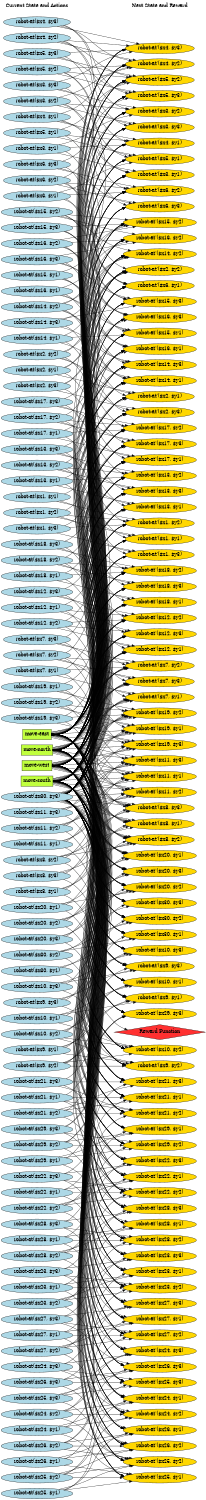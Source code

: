 digraph G {
	graph [bb="0,0,708.9,5200.4",
		fontname=Helvetica,
		fontsize=16,
		rankdir=LR,
		ranksep=2.00,
		ratio=auto,
		size="7.5,10"
	];
	node [fontsize=16,
		label="\N"
	];
	{
		graph [rank=same];
		"robot-at($x5, $y3)"	[color=black,
			fillcolor=lightblue,
			height=0.51069,
			pos="124.45,293.38",
			shape=ellipse,
			style=filled,
			width=3.2409];
		"robot-at($x24, $y2)"	[color=black,
			fillcolor=lightblue,
			height=0.51069,
			pos="124.45,3313.4",
			shape=ellipse,
			style=filled,
			width=3.457];
		"robot-at($x11, $y2)"	[color=black,
			fillcolor=lightblue,
			height=0.51069,
			pos="124.45,2763.4",
			shape=ellipse,
			style=filled,
			width=3.457];
		"robot-at($x21, $y2)"	[color=black,
			fillcolor=lightblue,
			height=0.51069,
			pos="124.45,4138.4",
			shape=ellipse,
			style=filled,
			width=3.457];
		"robot-at($x8, $y2)"	[color=black,
			fillcolor=lightblue,
			height=0.51069,
			pos="124.45,898.38",
			shape=ellipse,
			style=filled,
			width=3.2409];
		"robot-at($x2, $y3)"	[color=black,
			fillcolor=lightblue,
			height=0.51069,
			pos="124.45,1118.4",
			shape=ellipse,
			style=filled,
			width=3.2409];
		"robot-at($x19, $y3)"	[color=black,
			fillcolor=lightblue,
			height=0.51069,
			pos="124.45,4523.4",
			shape=ellipse,
			style=filled,
			width=3.457];
		"robot-at($x29, $y3)"	[color=black,
			fillcolor=lightblue,
			height=0.51069,
			pos="124.45,1888.4",
			shape=ellipse,
			style=filled,
			width=3.457];
		"robot-at($x14, $y1)"	[color=black,
			fillcolor=lightblue,
			height=0.51069,
			pos="124.45,3863.4",
			shape=ellipse,
			style=filled,
			width=3.457];
		"robot-at($x17, $y1)"	[color=black,
			fillcolor=lightblue,
			height=0.51069,
			pos="124.45,4853.4",
			shape=ellipse,
			style=filled,
			width=3.457];
		"robot-at($x27, $y1)"	[color=black,
			fillcolor=lightblue,
			height=0.51069,
			pos="124.45,1723.4",
			shape=ellipse,
			style=filled,
			width=3.457];
		"robot-at($x16, $y3)"	[color=black,
			fillcolor=lightblue,
			height=0.51069,
			pos="124.45,5018.4",
			shape=ellipse,
			style=filled,
			width=3.457];
		"robot-at($x24, $y3)"	[color=black,
			fillcolor=lightblue,
			height=0.51069,
			pos="124.45,3258.4",
			shape=ellipse,
			style=filled,
			width=3.457];
		"robot-at($x21, $y3)"	[color=black,
			fillcolor=lightblue,
			height=0.51069,
			pos="124.45,4083.4",
			shape=ellipse,
			style=filled,
			width=3.457];
		"robot-at($x11, $y1)"	[color=black,
			fillcolor=lightblue,
			height=0.51069,
			pos="124.45,2708.4",
			shape=ellipse,
			style=filled,
			width=3.457];
		"robot-at($x8, $y1)"	[color=black,
			fillcolor=lightblue,
			height=0.51069,
			pos="124.45,843.38",
			shape=ellipse,
			style=filled,
			width=3.2409];
		"robot-at($x29, $y2)"	[color=black,
			fillcolor=lightblue,
			height=0.51069,
			pos="124.45,1668.4",
			shape=ellipse,
			style=filled,
			width=3.457];
		"move-south"	[color=black,
			fillcolor=olivedrab1,
			height=0.5,
			pos="124.45,2600.4",
			shape=box,
			style=filled,
			width=1.5417];
		"robot-at($x14, $y2)"	[color=black,
			fillcolor=lightblue,
			height=0.51069,
			pos="124.45,3973.4",
			shape=ellipse,
			style=filled,
			width=3.457];
		"robot-at($x13, $y3)"	[color=black,
			fillcolor=lightblue,
			height=0.51069,
			pos="124.45,3423.4",
			shape=ellipse,
			style=filled,
			width=3.457];
		"robot-at($x17, $y2)"	[color=black,
			fillcolor=lightblue,
			height=0.51069,
			pos="124.45,5073.4",
			shape=ellipse,
			style=filled,
			width=3.457];
		"robot-at($x6, $y2)"	[color=black,
			fillcolor=lightblue,
			height=0.51069,
			pos="124.45,183.38",
			shape=ellipse,
			style=filled,
			width=3.2409];
		"robot-at($x10, $y3)"	[color=black,
			fillcolor=lightblue,
			height=0.51069,
			pos="124.45,2163.4",
			shape=ellipse,
			style=filled,
			width=3.457];
		"Current State and Actions"	[color=black,
			fillcolor=white,
			height=0.5,
			pos="124.45,5182.4",
			shape=plaintext,
			style=bold,
			width=3.2361];
		"robot-at($x25, $y1)"	[color=black,
			fillcolor=lightblue,
			height=0.51069,
			pos="124.45,2873.4",
			shape=ellipse,
			style=filled,
			width=3.457];
		"robot-at($x13, $y2)"	[color=black,
			fillcolor=lightblue,
			height=0.51069,
			pos="124.45,3478.4",
			shape=ellipse,
			style=filled,
			width=3.457];
		"robot-at($x19, $y1)"	[color=black,
			fillcolor=lightblue,
			height=0.51069,
			pos="124.45,4358.4",
			shape=ellipse,
			style=filled,
			width=3.457];
		"robot-at($x17, $y3)"	[color=black,
			fillcolor=lightblue,
			height=0.51069,
			pos="124.45,5128.4",
			shape=ellipse,
			style=filled,
			width=3.457];
		"robot-at($x5, $y1)"	[color=black,
			fillcolor=lightblue,
			height=0.51069,
			pos="124.45,18.385",
			shape=ellipse,
			style=filled,
			width=3.2409];
		"robot-at($x12, $y1)"	[color=black,
			fillcolor=lightblue,
			height=0.51069,
			pos="124.45,3038.4",
			shape=ellipse,
			style=filled,
			width=3.457];
		"robot-at($x23, $y2)"	[color=black,
			fillcolor=lightblue,
			height=0.51069,
			pos="124.45,3643.4",
			shape=ellipse,
			style=filled,
			width=3.457];
		"robot-at($x6, $y1)"	[color=black,
			fillcolor=lightblue,
			height=0.51069,
			pos="124.45,128.38",
			shape=ellipse,
			style=filled,
			width=3.2409];
		"robot-at($x5, $y2)"	[color=black,
			fillcolor=lightblue,
			height=0.51069,
			pos="124.45,73.385",
			shape=ellipse,
			style=filled,
			width=3.2409];
		"robot-at($x4, $y3)"	[color=black,
			fillcolor=lightblue,
			height=0.51069,
			pos="124.45,458.38",
			shape=ellipse,
			style=filled,
			width=3.2409];
		"robot-at($x11, $y3)"	[color=black,
			fillcolor=lightblue,
			height=0.51069,
			pos="124.45,2818.4",
			shape=ellipse,
			style=filled,
			width=3.457];
		"robot-at($x24, $y1)"	[color=black,
			fillcolor=lightblue,
			height=0.51069,
			pos="124.45,3203.4",
			shape=ellipse,
			style=filled,
			width=3.457];
		"robot-at($x13, $y1)"	[color=black,
			fillcolor=lightblue,
			height=0.51069,
			pos="124.45,3368.4",
			shape=ellipse,
			style=filled,
			width=3.457];
		"robot-at($x19, $y2)"	[color=black,
			fillcolor=lightblue,
			height=0.51069,
			pos="124.45,4413.4",
			shape=ellipse,
			style=filled,
			width=3.457];
		"robot-at($x12, $y2)"	[color=black,
			fillcolor=lightblue,
			height=0.51069,
			pos="124.45,3148.4",
			shape=ellipse,
			style=filled,
			width=3.457];
		"robot-at($x18, $y3)"	[color=black,
			fillcolor=lightblue,
			height=0.51069,
			pos="124.45,4908.4",
			shape=ellipse,
			style=filled,
			width=3.457];
		"robot-at($x23, $y3)"	[color=black,
			fillcolor=lightblue,
			height=0.51069,
			pos="124.45,3588.4",
			shape=ellipse,
			style=filled,
			width=3.457];
		"robot-at($x10, $y1)"	[color=black,
			fillcolor=lightblue,
			height=0.51069,
			pos="124.45,2108.4",
			shape=ellipse,
			style=filled,
			width=3.457];
		"robot-at($x20, $y1)"	[color=black,
			fillcolor=lightblue,
			height=0.51069,
			pos="124.45,4193.4",
			shape=ellipse,
			style=filled,
			width=3.457];
		"robot-at($x7, $y1)"	[color=black,
			fillcolor=lightblue,
			height=0.51069,
			pos="124.45,513.38",
			shape=ellipse,
			style=filled,
			width=3.2409];
		"robot-at($x4, $y2)"	[color=black,
			fillcolor=lightblue,
			height=0.51069,
			pos="124.45,348.38",
			shape=ellipse,
			style=filled,
			width=3.2409];
		"robot-at($x15, $y3)"	[color=black,
			fillcolor=lightblue,
			height=0.51069,
			pos="124.45,4578.4",
			shape=ellipse,
			style=filled,
			width=3.457];
		"robot-at($x30, $y1)"	[color=black,
			fillcolor=lightblue,
			height=0.51069,
			pos="124.45,1943.4",
			shape=ellipse,
			style=filled,
			width=3.457];
		"robot-at($x25, $y3)"	[color=black,
			fillcolor=lightblue,
			height=0.51069,
			pos="124.45,2983.4",
			shape=ellipse,
			style=filled,
			width=3.457];
		"move-east"	[color=black,
			fillcolor=olivedrab1,
			height=0.5,
			pos="124.45,2546.4",
			shape=box,
			style=filled,
			width=1.3889];
		"robot-at($x22, $y3)"	[color=black,
			fillcolor=lightblue,
			height=0.51069,
			pos="124.45,3753.4",
			shape=ellipse,
			style=filled,
			width=3.457];
		"move-north"	[color=black,
			fillcolor=olivedrab1,
			height=0.5,
			pos="124.45,2492.4",
			shape=box,
			style=filled,
			width=1.5278];
		"robot-at($x12, $y3)"	[color=black,
			fillcolor=lightblue,
			height=0.51069,
			pos="124.45,3093.4",
			shape=ellipse,
			style=filled,
			width=3.457];
		"robot-at($x18, $y2)"	[color=black,
			fillcolor=lightblue,
			height=0.51069,
			pos="124.45,4798.4",
			shape=ellipse,
			style=filled,
			width=3.457];
		"robot-at($x28, $y2)"	[color=black,
			fillcolor=lightblue,
			height=0.51069,
			pos="124.45,1558.4",
			shape=ellipse,
			style=filled,
			width=3.457];
		"robot-at($x1, $y2)"	[color=black,
			fillcolor=lightblue,
			height=0.51069,
			pos="124.45,1393.4",
			shape=ellipse,
			style=filled,
			width=3.2409];
		"robot-at($x10, $y2)"	[color=black,
			fillcolor=lightblue,
			height=0.51069,
			pos="124.45,2218.4",
			shape=ellipse,
			style=filled,
			width=3.457];
		"robot-at($x7, $y2)"	[color=black,
			fillcolor=lightblue,
			height=0.51069,
			pos="124.45,568.38",
			shape=ellipse,
			style=filled,
			width=3.2409];
		"robot-at($x26, $y1)"	[color=black,
			fillcolor=lightblue,
			height=0.51069,
			pos="124.45,2273.4",
			shape=ellipse,
			style=filled,
			width=3.457];
		"robot-at($x30, $y2)"	[color=black,
			fillcolor=lightblue,
			height=0.51069,
			pos="124.45,2053.4",
			shape=ellipse,
			style=filled,
			width=3.457];
		"robot-at($x4, $y1)"	[color=black,
			fillcolor=lightblue,
			height=0.51069,
			pos="124.45,238.38",
			shape=ellipse,
			style=filled,
			width=3.2409];
		"robot-at($x25, $y2)"	[color=black,
			fillcolor=lightblue,
			height=0.51069,
			pos="124.45,2928.4",
			shape=ellipse,
			style=filled,
			width=3.457];
		"robot-at($x9, $y3)"	[color=black,
			fillcolor=lightblue,
			height=0.51069,
			pos="124.45,1283.4",
			shape=ellipse,
			style=filled,
			width=3.2409];
		"robot-at($x3, $y3)"	[color=black,
			fillcolor=lightblue,
			height=0.51069,
			pos="124.45,788.38",
			shape=ellipse,
			style=filled,
			width=3.2409];
		"robot-at($x22, $y2)"	[color=black,
			fillcolor=lightblue,
			height=0.51069,
			pos="124.45,3808.4",
			shape=ellipse,
			style=filled,
			width=3.457];
		"robot-at($x23, $y1)"	[color=black,
			fillcolor=lightblue,
			height=0.51069,
			pos="124.45,3533.4",
			shape=ellipse,
			style=filled,
			width=3.457];
		"robot-at($x28, $y3)"	[color=black,
			fillcolor=lightblue,
			height=0.51069,
			pos="124.45,1833.4",
			shape=ellipse,
			style=filled,
			width=3.457];
		"robot-at($x18, $y1)"	[color=black,
			fillcolor=lightblue,
			height=0.51069,
			pos="124.45,4688.4",
			shape=ellipse,
			style=filled,
			width=3.457];
		"robot-at($x1, $y1)"	[color=black,
			fillcolor=lightblue,
			height=0.51069,
			pos="124.45,1338.4",
			shape=ellipse,
			style=filled,
			width=3.2409];
		"robot-at($x6, $y3)"	[color=black,
			fillcolor=lightblue,
			height=0.51069,
			pos="124.45,403.38",
			shape=ellipse,
			style=filled,
			width=3.2409];
		"robot-at($x20, $y3)"	[color=black,
			fillcolor=lightblue,
			height=0.51069,
			pos="124.45,4248.4",
			shape=ellipse,
			style=filled,
			width=3.457];
		"robot-at($x7, $y3)"	[color=black,
			fillcolor=lightblue,
			height=0.51069,
			pos="124.45,623.38",
			shape=ellipse,
			style=filled,
			width=3.2409];
		"robot-at($x16, $y2)"	[color=black,
			fillcolor=lightblue,
			height=0.51069,
			pos="124.45,4963.4",
			shape=ellipse,
			style=filled,
			width=3.457];
		"robot-at($x26, $y2)"	[color=black,
			fillcolor=lightblue,
			height=0.51069,
			pos="124.45,2383.4",
			shape=ellipse,
			style=filled,
			width=3.457];
		"robot-at($x30, $y3)"	[color=black,
			fillcolor=lightblue,
			height=0.51069,
			pos="124.45,2438.4",
			shape=ellipse,
			style=filled,
			width=3.457];
		"robot-at($x15, $y1)"	[color=black,
			fillcolor=lightblue,
			height=0.51069,
			pos="124.45,4468.4",
			shape=ellipse,
			style=filled,
			width=3.457];
		"robot-at($x9, $y2)"	[color=black,
			fillcolor=lightblue,
			height=0.51069,
			pos="124.45,1228.4",
			shape=ellipse,
			style=filled,
			width=3.2409];
		"robot-at($x29, $y1)"	[color=black,
			fillcolor=lightblue,
			height=0.51069,
			pos="124.45,1613.4",
			shape=ellipse,
			style=filled,
			width=3.457];
		"robot-at($x3, $y2)"	[color=black,
			fillcolor=lightblue,
			height=0.51069,
			pos="124.45,733.38",
			shape=ellipse,
			style=filled,
			width=3.2409];
		"robot-at($x22, $y1)"	[color=black,
			fillcolor=lightblue,
			height=0.51069,
			pos="124.45,3698.4",
			shape=ellipse,
			style=filled,
			width=3.457];
		"robot-at($x2, $y1)"	[color=black,
			fillcolor=lightblue,
			height=0.51069,
			pos="124.45,1008.4",
			shape=ellipse,
			style=filled,
			width=3.2409];
		"robot-at($x14, $y3)"	[color=black,
			fillcolor=lightblue,
			height=0.51069,
			pos="124.45,3918.4",
			shape=ellipse,
			style=filled,
			width=3.457];
		"robot-at($x27, $y3)"	[color=black,
			fillcolor=lightblue,
			height=0.51069,
			pos="124.45,1998.4",
			shape=ellipse,
			style=filled,
			width=3.457];
		"move-west"	[color=black,
			fillcolor=olivedrab1,
			height=0.5,
			pos="124.45,2654.4",
			shape=box,
			style=filled,
			width=1.4444];
		"robot-at($x16, $y1)"	[color=black,
			fillcolor=lightblue,
			height=0.51069,
			pos="124.45,4743.4",
			shape=ellipse,
			style=filled,
			width=3.457];
		"robot-at($x20, $y2)"	[color=black,
			fillcolor=lightblue,
			height=0.51069,
			pos="124.45,4303.4",
			shape=ellipse,
			style=filled,
			width=3.457];
		"robot-at($x26, $y3)"	[color=black,
			fillcolor=lightblue,
			height=0.51069,
			pos="124.45,2328.4",
			shape=ellipse,
			style=filled,
			width=3.457];
		"robot-at($x21, $y1)"	[color=black,
			fillcolor=lightblue,
			height=0.51069,
			pos="124.45,4028.4",
			shape=ellipse,
			style=filled,
			width=3.457];
		"robot-at($x8, $y3)"	[color=black,
			fillcolor=lightblue,
			height=0.51069,
			pos="124.45,953.38",
			shape=ellipse,
			style=filled,
			width=3.2409];
		"robot-at($x15, $y2)"	[color=black,
			fillcolor=lightblue,
			height=0.51069,
			pos="124.45,4633.4",
			shape=ellipse,
			style=filled,
			width=3.457];
		"robot-at($x3, $y1)"	[color=black,
			fillcolor=lightblue,
			height=0.51069,
			pos="124.45,678.38",
			shape=ellipse,
			style=filled,
			width=3.2409];
		"robot-at($x2, $y2)"	[color=black,
			fillcolor=lightblue,
			height=0.51069,
			pos="124.45,1063.4",
			shape=ellipse,
			style=filled,
			width=3.2409];
		"robot-at($x28, $y1)"	[color=black,
			fillcolor=lightblue,
			height=0.51069,
			pos="124.45,1503.4",
			shape=ellipse,
			style=filled,
			width=3.457];
		"robot-at($x9, $y1)"	[color=black,
			fillcolor=lightblue,
			height=0.51069,
			pos="124.45,1173.4",
			shape=ellipse,
			style=filled,
			width=3.2409];
		"robot-at($x1, $y3)"	[color=black,
			fillcolor=lightblue,
			height=0.51069,
			pos="124.45,1448.4",
			shape=ellipse,
			style=filled,
			width=3.2409];
		"robot-at($x27, $y2)"	[color=black,
			fillcolor=lightblue,
			height=0.51069,
			pos="124.45,1778.4",
			shape=ellipse,
			style=filled,
			width=3.457];
	}
	{
		graph [rank=same];
		"robot-at'($x30, $y1)"	[color=black,
			fillcolor=gold1,
			height=0.51069,
			pos="550.9,2122.4",
			shape=ellipse,
			style=filled,
			width=3.5355];
		"robot-at'($x20, $y1)"	[color=black,
			fillcolor=gold1,
			height=0.51069,
			pos="550.9,4102.4",
			shape=ellipse,
			style=filled,
			width=3.5355];
		"robot-at'($x15, $y3)"	[color=black,
			fillcolor=gold1,
			height=0.51069,
			pos="550.9,4487.4",
			shape=ellipse,
			style=filled,
			width=3.5355];
		"robot-at'($x1, $y2)"	[color=black,
			fillcolor=gold1,
			height=0.51069,
			pos="550.9,1393.4",
			shape=ellipse,
			style=filled,
			width=3.3391];
		"robot-at'($x25, $y3)"	[color=black,
			fillcolor=gold1,
			height=0.51069,
			pos="550.9,2837.4",
			shape=ellipse,
			style=filled,
			width=3.5355];
		"robot-at'($x18, $y2)"	[color=black,
			fillcolor=gold1,
			height=0.51069,
			pos="550.9,4817.4",
			shape=ellipse,
			style=filled,
			width=3.5355];
		"robot-at'($x28, $y2)"	[color=black,
			fillcolor=gold1,
			height=0.51069,
			pos="550.9,1503.4",
			shape=ellipse,
			style=filled,
			width=3.5355];
		"robot-at'($x10, $y1)"	[color=black,
			fillcolor=gold1,
			height=0.51069,
			pos="550.9,2342.4",
			shape=ellipse,
			style=filled,
			width=3.5355];
		"robot-at'($x9, $y3)"	[color=black,
			fillcolor=gold1,
			height=0.51069,
			pos="550.9,1338.4",
			shape=ellipse,
			style=filled,
			width=3.3391];
		"robot-at'($x4, $y1)"	[color=black,
			fillcolor=gold1,
			height=0.51069,
			pos="550.9,348.38",
			shape=ellipse,
			style=filled,
			width=3.3391];
		"Next State and Reward"	[color=black,
			fillcolor=white,
			height=0.5,
			pos="550.9,5182.4",
			shape=plaintext,
			style=bold,
			width=2.9167];
		"robot-at'($x12, $y3)"	[color=black,
			fillcolor=gold1,
			height=0.51069,
			pos="550.9,3002.4",
			shape=ellipse,
			style=filled,
			width=3.5355];
		"robot-at'($x22, $y3)"	[color=black,
			fillcolor=gold1,
			height=0.51069,
			pos="550.9,3662.4",
			shape=ellipse,
			style=filled,
			width=3.5355];
		"robot-at'($x7, $y1)"	[color=black,
			fillcolor=gold1,
			height=0.51069,
			pos="550.9,623.38",
			shape=ellipse,
			style=filled,
			width=3.3391];
		"robot-at'($x20, $y2)"	[color=black,
			fillcolor=gold1,
			height=0.51069,
			pos="550.9,4212.4",
			shape=ellipse,
			style=filled,
			width=3.5355];
		"robot-at'($x6, $y3)"	[color=black,
			fillcolor=gold1,
			height=0.51069,
			pos="550.9,458.38",
			shape=ellipse,
			style=filled,
			width=3.3391];
		"robot-at'($x18, $y3)"	[color=black,
			fillcolor=gold1,
			height=0.51069,
			pos="550.9,4762.4",
			shape=ellipse,
			style=filled,
			width=3.5355];
		"robot-at'($x28, $y1)"	[color=black,
			fillcolor=gold1,
			height=0.51069,
			pos="550.9,1448.4",
			shape=ellipse,
			style=filled,
			width=3.5355];
		"robot-at'($x15, $y2)"	[color=black,
			fillcolor=gold1,
			height=0.51069,
			pos="550.9,4542.4",
			shape=ellipse,
			style=filled,
			width=3.5355];
		"robot-at'($x1, $y1)"	[color=black,
			fillcolor=gold1,
			height=0.51069,
			pos="550.9,1792.4",
			shape=ellipse,
			style=filled,
			width=3.3391];
		"robot-at'($x13, $y1)"	[color=black,
			fillcolor=gold1,
			height=0.51069,
			pos="550.9,3277.4",
			shape=ellipse,
			style=filled,
			width=3.5355];
		"robot-at'($x4, $y2)"	[color=black,
			fillcolor=gold1,
			height=0.51069,
			pos="550.9,293.38",
			shape=ellipse,
			style=filled,
			width=3.3391];
		"robot-at'($x16, $y1)"	[color=black,
			fillcolor=gold1,
			height=0.51069,
			pos="550.9,4652.4",
			shape=ellipse,
			style=filled,
			width=3.5355];
		"robot-at'($x3, $y3)"	[color=black,
			fillcolor=gold1,
			height=0.51069,
			pos="550.9,843.38",
			shape=ellipse,
			style=filled,
			width=3.3391];
		"robot-at'($x7, $y2)"	[color=black,
			fillcolor=gold1,
			height=0.51069,
			pos="550.9,568.38",
			shape=ellipse,
			style=filled,
			width=3.3391];
		"robot-at'($x12, $y2)"	[color=black,
			fillcolor=gold1,
			height=0.51069,
			pos="550.9,3057.4",
			shape=ellipse,
			style=filled,
			width=3.5355];
		"robot-at'($x26, $y2)"	[color=black,
			fillcolor=gold1,
			height=0.51069,
			pos="550.9,2452.4",
			shape=ellipse,
			style=filled,
			width=3.5355];
		"robot-at'($x6, $y2)"	[color=black,
			fillcolor=gold1,
			height=0.51069,
			pos="550.9,183.38",
			shape=ellipse,
			style=filled,
			width=3.3391];
		"robot-at'($x25, $y1)"	[color=black,
			fillcolor=gold1,
			height=0.51069,
			pos="550.9,2782.4",
			shape=ellipse,
			style=filled,
			width=3.5355];
		"robot-at'($x5, $y1)"	[color=black,
			fillcolor=gold1,
			height=0.51069,
			pos="550.9,73.385",
			shape=ellipse,
			style=filled,
			width=3.3391];
		"robot-at'($x30, $y3)"	[color=black,
			fillcolor=gold1,
			height=0.51069,
			pos="550.9,2232.4",
			shape=ellipse,
			style=filled,
			width=3.5355];
		"robot-at'($x15, $y1)"	[color=black,
			fillcolor=gold1,
			height=0.51069,
			pos="550.9,4377.4",
			shape=ellipse,
			style=filled,
			width=3.5355];
		"robot-at'($x4, $y3)"	[color=black,
			fillcolor=gold1,
			height=0.51069,
			pos="550.9,513.38",
			shape=ellipse,
			style=filled,
			width=3.3391];
		"robot-at'($x13, $y2)"	[color=black,
			fillcolor=gold1,
			height=0.51069,
			pos="550.9,3387.4",
			shape=ellipse,
			style=filled,
			width=3.5355];
		"robot-at'($x6, $y1)"	[color=black,
			fillcolor=gold1,
			height=0.51069,
			pos="550.9,238.38",
			shape=ellipse,
			style=filled,
			width=3.3391];
		"robot-at'($x30, $y2)"	[color=black,
			fillcolor=gold1,
			height=0.51069,
			pos="550.9,2177.4",
			shape=ellipse,
			style=filled,
			width=3.5355];
		"robot-at'($x25, $y2)"	[color=black,
			fillcolor=gold1,
			height=0.51069,
			pos="550.9,2892.4",
			shape=ellipse,
			style=filled,
			width=3.5355];
		"robot-at'($x24, $y3)"	[color=black,
			fillcolor=gold1,
			height=0.51069,
			pos="550.9,3167.4",
			shape=ellipse,
			style=filled,
			width=3.5355];
		"robot-at'($x5, $y2)"	[color=black,
			fillcolor=gold1,
			height=0.51069,
			pos="550.9,128.38",
			shape=ellipse,
			style=filled,
			width=3.3391];
		"robot-at'($x14, $y1)"	[color=black,
			fillcolor=gold1,
			height=0.51069,
			pos="550.9,3772.4",
			shape=ellipse,
			style=filled,
			width=3.5355];
		"robot-at'($x13, $y3)"	[color=black,
			fillcolor=gold1,
			height=0.51069,
			pos="550.9,3332.4",
			shape=ellipse,
			style=filled,
			width=3.5355];
		"robot-at'($x26, $y1)"	[color=black,
			fillcolor=gold1,
			height=0.51069,
			pos="550.9,2507.4",
			shape=ellipse,
			style=filled,
			width=3.5355];
		"robot-at'($x17, $y1)"	[color=black,
			fillcolor=gold1,
			height=0.51069,
			pos="550.9,4707.4",
			shape=ellipse,
			style=filled,
			width=3.5355];
		"robot-at'($x21, $y2)"	[color=black,
			fillcolor=gold1,
			height=0.51069,
			pos="550.9,4047.4",
			shape=ellipse,
			style=filled,
			width=3.5355];
		"robot-at'($x27, $y1)"	[color=black,
			fillcolor=gold1,
			height=0.51069,
			pos="550.9,1902.4",
			shape=ellipse,
			style=filled,
			width=3.5355];
		"robot-at'($x11, $y2)"	[color=black,
			fillcolor=gold1,
			height=0.51069,
			pos="550.9,2727.4",
			shape=ellipse,
			style=filled,
			width=3.5355];
		"robot-at'($x5, $y3)"	[color=black,
			fillcolor=gold1,
			height=0.51069,
			pos="550.9,403.38",
			shape=ellipse,
			style=filled,
			width=3.3391];
		"robot-at'($x24, $y2)"	[color=black,
			fillcolor=gold1,
			height=0.51069,
			pos="550.9,3222.4",
			shape=ellipse,
			style=filled,
			width=3.5355];
		"robot-at'($x19, $y3)"	[color=black,
			fillcolor=gold1,
			height=0.51069,
			pos="550.9,4322.4",
			shape=ellipse,
			style=filled,
			width=3.5355];
		"robot-at'($x14, $y2)"	[color=black,
			fillcolor=gold1,
			height=0.51069,
			pos="550.9,3882.4",
			shape=ellipse,
			style=filled,
			width=3.5355];
		"robot-at'($x2, $y3)"	[color=black,
			fillcolor=gold1,
			height=0.51069,
			pos="550.9,1173.4",
			shape=ellipse,
			style=filled,
			width=3.3391];
		"robot-at'($x8, $y2)"	[color=black,
			fillcolor=gold1,
			height=0.51069,
			pos="550.9,898.38",
			shape=ellipse,
			style=filled,
			width=3.3391];
		"Reward Function"	[color=black,
			fillcolor=firebrick1,
			height=0.72222,
			pos="550.9,1730.4",
			shape=diamond,
			style=filled,
			width=4.3889];
		"robot-at'($x26, $y3)"	[color=black,
			fillcolor=gold1,
			height=0.51069,
			pos="550.9,2562.4",
			shape=ellipse,
			style=filled,
			width=3.5355];
		"robot-at'($x27, $y2)"	[color=black,
			fillcolor=gold1,
			height=0.51069,
			pos="550.9,1668.4",
			shape=ellipse,
			style=filled,
			width=3.5355];
		"robot-at'($x21, $y1)"	[color=black,
			fillcolor=gold1,
			height=0.51069,
			pos="550.9,3937.4",
			shape=ellipse,
			style=filled,
			width=3.5355];
		"robot-at'($x11, $y3)"	[color=black,
			fillcolor=gold1,
			height=0.51069,
			pos="550.9,2672.4",
			shape=ellipse,
			style=filled,
			width=3.5355];
		"robot-at'($x19, $y2)"	[color=black,
			fillcolor=gold1,
			height=0.51069,
			pos="550.9,4432.4",
			shape=ellipse,
			style=filled,
			width=3.5355];
		"robot-at'($x14, $y3)"	[color=black,
			fillcolor=gold1,
			height=0.51069,
			pos="550.9,3827.4",
			shape=ellipse,
			style=filled,
			width=3.5355];
		"robot-at'($x24, $y1)"	[color=black,
			fillcolor=gold1,
			height=0.51069,
			pos="550.9,3112.4",
			shape=ellipse,
			style=filled,
			width=3.5355];
		"robot-at'($x23, $y3)"	[color=black,
			fillcolor=gold1,
			height=0.51069,
			pos="550.9,3497.4",
			shape=ellipse,
			style=filled,
			width=3.5355];
		"robot-at'($x29, $y3)"	[color=black,
			fillcolor=gold1,
			height=0.51069,
			pos="550.9,2067.4",
			shape=ellipse,
			style=filled,
			width=3.5355];
		"robot-at'($x8, $y1)"	[color=black,
			fillcolor=gold1,
			height=0.51069,
			pos="550.9,953.38",
			shape=ellipse,
			style=filled,
			width=3.3391];
		"robot-at'($x20, $y3)"	[color=black,
			fillcolor=gold1,
			height=0.51069,
			pos="550.9,4157.4",
			shape=ellipse,
			style=filled,
			width=3.5355];
		"robot-at'($x17, $y3)"	[color=black,
			fillcolor=gold1,
			height=0.51069,
			pos="550.9,5037.4",
			shape=ellipse,
			style=filled,
			width=3.5355];
		"robot-at'($x19, $y1)"	[color=black,
			fillcolor=gold1,
			height=0.51069,
			pos="550.9,4267.4",
			shape=ellipse,
			style=filled,
			width=3.5355];
		"robot-at'($x10, $y3)"	[color=black,
			fillcolor=gold1,
			height=0.51069,
			pos="550.9,2397.4",
			shape=ellipse,
			style=filled,
			width=3.5355];
		"robot-at'($x3, $y2)"	[color=black,
			fillcolor=gold1,
			height=0.51069,
			pos="550.9,733.38",
			shape=ellipse,
			style=filled,
			width=3.3391];
		"robot-at'($x9, $y1)"	[color=black,
			fillcolor=gold1,
			height=0.51069,
			pos="550.9,1283.4",
			shape=ellipse,
			style=filled,
			width=3.3391];
		"robot-at'($x29, $y2)"	[color=black,
			fillcolor=gold1,
			height=0.51069,
			pos="550.9,1558.4",
			shape=ellipse,
			style=filled,
			width=3.5355];
		"robot-at'($x23, $y2)"	[color=black,
			fillcolor=gold1,
			height=0.51069,
			pos="550.9,3552.4",
			shape=ellipse,
			style=filled,
			width=3.5355];
		"robot-at'($x22, $y1)"	[color=black,
			fillcolor=gold1,
			height=0.51069,
			pos="550.9,3607.4",
			shape=ellipse,
			style=filled,
			width=3.5355];
		"robot-at'($x7, $y3)"	[color=black,
			fillcolor=gold1,
			height=0.51069,
			pos="550.9,678.38",
			shape=ellipse,
			style=filled,
			width=3.3391];
		"robot-at'($x2, $y1)"	[color=black,
			fillcolor=gold1,
			height=0.51069,
			pos="550.9,1118.4",
			shape=ellipse,
			style=filled,
			width=3.3391];
		"robot-at'($x27, $y3)"	[color=black,
			fillcolor=gold1,
			height=0.51069,
			pos="550.9,2012.4",
			shape=ellipse,
			style=filled,
			width=3.5355];
		"robot-at'($x16, $y2)"	[color=black,
			fillcolor=gold1,
			height=0.51069,
			pos="550.9,4927.4",
			shape=ellipse,
			style=filled,
			width=3.5355];
		"robot-at'($x12, $y1)"	[color=black,
			fillcolor=gold1,
			height=0.51069,
			pos="550.9,2947.4",
			shape=ellipse,
			style=filled,
			width=3.5355];
		"robot-at'($x11, $y1)"	[color=black,
			fillcolor=gold1,
			height=0.51069,
			pos="550.9,2617.4",
			shape=ellipse,
			style=filled,
			width=3.5355];
		"robot-at'($x16, $y3)"	[color=black,
			fillcolor=gold1,
			height=0.51069,
			pos="550.9,4872.4",
			shape=ellipse,
			style=filled,
			width=3.5355];
		"robot-at'($x17, $y2)"	[color=black,
			fillcolor=gold1,
			height=0.51069,
			pos="550.9,4982.4",
			shape=ellipse,
			style=filled,
			width=3.5355];
		"robot-at'($x21, $y3)"	[color=black,
			fillcolor=gold1,
			height=0.51069,
			pos="550.9,3992.4",
			shape=ellipse,
			style=filled,
			width=3.5355];
		"robot-at'($x1, $y3)"	[color=black,
			fillcolor=gold1,
			height=0.51069,
			pos="550.9,1847.4",
			shape=ellipse,
			style=filled,
			width=3.3391];
		"robot-at'($x18, $y1)"	[color=black,
			fillcolor=gold1,
			height=0.51069,
			pos="550.9,4597.4",
			shape=ellipse,
			style=filled,
			width=3.5355];
		"robot-at'($x28, $y3)"	[color=black,
			fillcolor=gold1,
			height=0.51069,
			pos="550.9,1957.4",
			shape=ellipse,
			style=filled,
			width=3.5355];
		"robot-at'($x10, $y2)"	[color=black,
			fillcolor=gold1,
			height=0.51069,
			pos="550.9,2287.4",
			shape=ellipse,
			style=filled,
			width=3.5355];
		"robot-at'($x3, $y1)"	[color=black,
			fillcolor=gold1,
			height=0.51069,
			pos="550.9,788.38",
			shape=ellipse,
			style=filled,
			width=3.3391];
		"robot-at'($x9, $y2)"	[color=black,
			fillcolor=gold1,
			height=0.51069,
			pos="550.9,1228.4",
			shape=ellipse,
			style=filled,
			width=3.3391];
		"robot-at'($x29, $y1)"	[color=black,
			fillcolor=gold1,
			height=0.51069,
			pos="550.9,1613.4",
			shape=ellipse,
			style=filled,
			width=3.5355];
		"robot-at'($x2, $y2)"	[color=black,
			fillcolor=gold1,
			height=0.51069,
			pos="550.9,1063.4",
			shape=ellipse,
			style=filled,
			width=3.3391];
		"robot-at'($x8, $y3)"	[color=black,
			fillcolor=gold1,
			height=0.51069,
			pos="550.9,1008.4",
			shape=ellipse,
			style=filled,
			width=3.3391];
		"robot-at'($x23, $y1)"	[color=black,
			fillcolor=gold1,
			height=0.51069,
			pos="550.9,3442.4",
			shape=ellipse,
			style=filled,
			width=3.5355];
		"robot-at'($x22, $y2)"	[color=black,
			fillcolor=gold1,
			height=0.51069,
			pos="550.9,3717.4",
			shape=ellipse,
			style=filled,
			width=3.5355];
	}
	"robot-at($x5, $y3)" -> "robot-at'($x6, $y3)"	[color=black,
		pos="e,451.07,448.08 206.46,306.56 220.95,310.37 235.65,315.22 248.9,321.38 321.68,355.25 319.36,398.23 392.9,430.38 407.92,436.95 424.39,\
441.98 440.84,445.83",
		style=solid];
	"robot-at($x5, $y3)" -> "robot-at'($x4, $y3)"	[color=black,
		pos="e,444.72,504.74 211.81,305.64 224.77,309.52 237.57,314.64 248.9,321.38 332.27,370.98 308.41,437.75 392.9,485.38 405.86,492.69 420.3,\
498.16 435.02,502.25",
		style=solid];
	"robot-at($x5, $y3)" -> "robot-at'($x5, $y2)"	[color=black,
		pos="e,451.07,138.69 206.46,280.21 220.95,276.4 235.65,271.55 248.9,265.38 321.68,231.52 319.36,188.54 392.9,156.38 407.92,149.82 424.39,\
144.79 440.84,140.94",
		style=solid];
	"robot-at($x5, $y3)" -> "robot-at'($x5, $y3)"	[color=black,
		pos="e,462.89,390.78 197.04,307.89 214.15,311.83 232.27,316.41 248.9,321.38 314.38,340.99 326.98,357.31 392.9,375.38 412.09,380.65 432.88,\
385.16 452.85,388.93",
		style=solid];
	"robot-at($x24, $y2)" -> "robot-at'($x25, $y2)"	[color=black,
		pos="e,432.92,2899.4 221.34,3301.7 231.36,3297.6 240.81,3292.3 248.9,3285.4 381.26,3171.8 257.93,3030.8 392.9,2920.4 402.03,2912.9 412.46,\
2907.2 423.51,2902.8",
		style=solid];
	"robot-at($x24, $y2)" -> "robot-at'($x24, $y3)"	[color=black,
		pos="e,451.59,3179 205.37,3299.4 220.12,3295.7 235.19,3291 248.9,3285.4 318.68,3256.6 322.47,3222.5 392.9,3195.4 408.34,3189.4 425.13,\
3184.7 441.8,3181",
		style=solid];
	"robot-at($x24, $y2)" -> "robot-at'($x24, $y2)"	[color=black,
		pos="e,466.61,3236.2 193.73,3298.1 211.69,3294 231.04,3289.6 248.9,3285.4 313.02,3270.3 328.45,3264 392.9,3250.4 413.48,3246.1 435.68,\
3241.8 456.71,3238",
		style=solid];
	"robot-at($x24, $y2)" -> "robot-at'($x24, $y1)"	[color=black,
		pos="e,443.09,3122.3 212.1,3300.3 224.89,3296.5 237.56,3291.7 248.9,3285.4 328.35,3241.4 312.45,3182.5 392.9,3140.4 405.45,3133.8 419.26,\
3128.7 433.33,3124.8",
		style=solid];
	"robot-at($x24, $y2)" -> "robot-at'($x23, $y2)"	[color=black,
		pos="e,439.78,3543.3 215.04,3326 226.95,3329.9 238.59,3334.9 248.9,3341.4 336.39,3396.7 304.15,3471.1 392.9,3524.4 404.25,3531.2 416.84,\
3536.4 429.81,3540.5",
		style=solid];
	"robot-at($x11, $y2)" -> "robot-at'($x12, $y2)"	[color=black,
		pos="e,436.78,3049.2 218.03,2775.7 229.04,2779.6 239.63,2784.7 248.9,2791.4 349.17,2863.7 290.97,2959.4 392.9,3029.4 403.26,3036.5 414.88,\
3042 426.98,3046.1",
		style=solid];
	"robot-at($x11, $y2)" -> "robot-at'($x11, $y2)"	[color=black,
		pos="e,440.75,2736.6 232.83,2754.3 293.09,2749.2 368.4,2742.8 430.5,2737.5",
		style=solid];
	"robot-at($x11, $y2)" -> "robot-at'($x11, $y3)"	[color=black,
		pos="e,466.61,2686.2 193.73,2748.1 211.69,2744 231.04,2739.6 248.9,2735.4 313.02,2720.3 328.45,2714 392.9,2700.4 413.48,2696.1 435.68,\
2691.8 456.71,2688",
		style=solid];
	"robot-at($x11, $y2)" -> "robot-at'($x11, $y1)"	[color=black,
		pos="e,451.59,2629 205.37,2749.4 220.12,2745.7 235.19,2741 248.9,2735.4 318.68,2706.6 322.47,2672.5 392.9,2645.4 408.34,2639.4 425.13,\
2634.7 441.8,2631",
		style=solid];
	"robot-at($x11, $y2)" -> "robot-at'($x10, $y2)"	[color=black,
		pos="e,432.12,2294 221.97,2751.9 231.81,2747.8 241.05,2742.4 248.9,2735.4 395.72,2603.5 243.06,2443.8 392.9,2315.4 401.68,2307.9 411.78,\
2302 422.52,2297.6",
		style=solid];
	"robot-at($x21, $y2)" -> "robot-at'($x20, $y2)"	[color=black,
		pos="e,469.08,4198.3 205.54,4152.3 277.73,4164.9 383.81,4183.4 459.12,4196.6",
		style=solid];
	"robot-at($x21, $y2)" -> "robot-at'($x21, $y2)"	[color=black,
		pos="e,466.61,4061.2 193.73,4123.1 211.69,4119 231.04,4114.6 248.9,4110.4 313.02,4095.3 328.45,4089 392.9,4075.4 413.48,4071.1 435.68,\
4066.8 456.71,4063",
		style=solid];
	"robot-at($x21, $y2)" -> "robot-at'($x21, $y1)"	[color=black,
		pos="e,443.09,3947.3 212.1,4125.3 224.89,4121.5 237.56,4116.7 248.9,4110.4 328.35,4066.4 312.45,4007.5 392.9,3965.4 405.45,3958.8 419.26,\
3953.7 433.33,3949.8",
		style=solid];
	"robot-at($x21, $y2)" -> "robot-at'($x21, $y3)"	[color=black,
		pos="e,451.59,4004 205.37,4124.4 220.12,4120.7 235.19,4116 248.9,4110.4 318.68,4081.6 322.47,4047.5 392.9,4020.4 408.34,4014.4 425.13,\
4009.7 441.8,4006",
		style=solid];
	"robot-at($x21, $y2)" -> "robot-at'($x22, $y2)"	[color=black,
		pos="e,432.92,3724.4 221.34,4126.7 231.36,4122.6 240.81,4117.3 248.9,4110.4 381.26,3996.8 257.93,3855.8 392.9,3745.4 402.03,3737.9 412.46,\
3732.2 423.51,3727.8",
		style=solid];
	"robot-at($x8, $y2)" -> "robot-at'($x7, $y2)"	[color=black,
		pos="e,438.71,575.13 217.16,887.1 228.56,883.04 239.49,877.61 248.9,870.38 358,786.58 281.88,677.62 392.9,596.38 403.67,588.5 415.96,\
582.6 428.8,578.2",
		style=solid];
	"robot-at($x8, $y2)" -> "robot-at'($x8, $y2)"	[color=black,
		pos="e,430.58,898.38 241.15,898.38 296.61,898.38 363.25,898.38 420.4,898.38",
		style=solid];
	"robot-at($x8, $y2)" -> "robot-at'($x8, $y1)"	[color=black,
		pos="e,458.44,941.53 215.21,910.02 283.38,918.85 377.18,931 448.14,940.2",
		style=solid];
	"robot-at($x8, $y2)" -> "robot-at'($x9, $y2)"	[color=black,
		pos="e,438.71,1221.6 217.16,909.67 228.56,913.73 239.49,919.16 248.9,926.38 358,1010.2 281.88,1119.1 392.9,1200.4 403.67,1208.3 415.96,\
1214.2 428.8,1218.6",
		style=solid];
	"robot-at($x8, $y2)" -> "robot-at'($x8, $y3)"	[color=black,
		pos="e,462.89,995.78 197.04,912.89 214.15,916.83 232.27,921.41 248.9,926.38 314.38,945.99 326.98,962.31 392.9,980.38 412.09,985.65 432.88,\
990.16 452.85,993.93",
		style=solid];
	"robot-at($x2, $y3)" -> "robot-at'($x3, $y3)"	[color=black,
		pos="e,440.76,850.98 214.92,1106.8 226.98,1102.8 238.7,1097.5 248.9,1090.4 344.64,1024 295.64,935.5 392.9,871.38 404.43,863.78 417.44,\
858.08 430.89,853.82",
		style=solid];
	"robot-at($x2, $y3)" -> "robot-at'($x2, $y3)"	[color=black,
		pos="e,458.44,1161.5 215.21,1130 283.38,1138.8 377.18,1151 448.14,1160.2",
		style=solid];
	"robot-at($x2, $y3)" -> "robot-at'($x1, $y3)"	[color=black,
		pos="e,433.75,1842.9 221.92,1128.5 231.95,1132.9 241.26,1138.6 248.9,1146.4 463.86,1364 172.93,1606.8 392.9,1819.4 401.94,1828.1 412.7,\
1834.6 424.29,1839.4",
		style=solid];
	"robot-at($x2, $y3)" -> "robot-at'($x2, $y2)"	[color=black,
		pos="e,458.44,1075.2 215.21,1106.8 283.38,1097.9 377.18,1085.8 448.14,1076.6",
		style=solid];
	"robot-at($x19, $y3)" -> "robot-at'($x18, $y3)"	[color=black,
		pos="e,439.78,4753.3 215.04,4536 226.95,4539.9 238.59,4544.9 248.9,4551.4 336.39,4606.7 304.15,4681.1 392.9,4734.4 404.25,4741.2 416.84,\
4746.4 429.81,4750.5",
		style=solid];
	"robot-at($x19, $y3)" -> "robot-at'($x19, $y3)"	[color=black,
		pos="e,443.09,4332.3 212.1,4510.3 224.89,4506.5 237.56,4501.7 248.9,4495.4 328.35,4451.4 312.45,4392.5 392.9,4350.4 405.45,4343.8 419.26,\
4338.7 433.33,4334.8",
		style=solid];
	"robot-at($x19, $y3)" -> "robot-at'($x19, $y2)"	[color=black,
		pos="e,466.61,4446.2 193.73,4508.1 211.69,4504 231.04,4499.6 248.9,4495.4 313.02,4480.3 328.45,4474 392.9,4460.4 413.48,4456.1 435.68,\
4451.8 456.71,4448",
		style=solid];
	"robot-at($x19, $y3)" -> "robot-at'($x20, $y3)"	[color=black,
		pos="e,434.24,4164.8 220.01,4511.6 230.44,4507.6 240.35,4502.3 248.9,4495.4 367.08,4399.9 272.54,4278.1 392.9,4185.4 402.41,4178.1 413.21,\
4172.4 424.57,4168.1",
		style=solid];
	"robot-at($x29, $y3)" -> "robot-at'($x30, $y3)"	[color=black,
		pos="e,434.89,2224.8 219.5,1900.3 230.08,1904.3 240.17,1909.5 248.9,1916.4 361.51,2004.7 278.27,2118.7 392.9,2204.4 402.6,2211.6 413.58,\
2217.2 425.1,2221.5",
		style=solid];
	"robot-at($x29, $y3)" -> "robot-at'($x29, $y3)"	[color=black,
		pos="e,446.13,2056.9 210.03,1901.8 223.42,1905.6 236.82,1910.3 248.9,1916.4 324.13,1954.1 316.81,2003.4 392.9,2039.4 406.45,2045.8 421.29,\
2050.7 436.27,2054.6",
		style=solid];
	"robot-at($x29, $y3)" -> "robot-at'($x29, $y2)"	[color=black,
		pos="e,435.06,1566.2 219.06,1876.4 229.77,1872.4 240.01,1867.2 248.9,1860.4 358,1776.6 281.88,1667.6 392.9,1586.4 402.68,1579.2 413.7,\
1573.7 425.25,1569.5",
		style=solid];
	"robot-at($x29, $y3)" -> "robot-at'($x28, $y3)"	[color=black,
		pos="e,465.65,1943.7 208.8,1901.9 279.71,1913.5 381.5,1930 455.41,1942",
		style=solid];
	"robot-at($x14, $y1)" -> "robot-at'($x13, $y1)"	[color=black,
		pos="e,430.73,3283.6 223.04,3852.2 232.57,3848 241.45,3842.5 248.9,3835.4 425.11,3666.5 212.81,3470.2 392.9,3305.4 401.28,3297.7 410.99,\
3291.8 421.41,3287.2",
		style=solid];
	"robot-at($x14, $y1)" -> "robot-at'($x15, $y1)"	[color=black,
		pos="e,431.49,4370.9 222.45,3874.8 232.15,3878.9 241.23,3884.3 248.9,3891.4 405.81,4036 232.67,4208.5 392.9,4349.4 401.5,4357 411.43,\
4362.8 422.02,4367.3",
		style=solid];
	"robot-at($x14, $y1)" -> "robot-at'($x14, $y1)"	[color=black,
		pos="e,466.61,3786.2 193.73,3848.1 211.69,3844 231.04,3839.6 248.9,3835.4 313.02,3820.3 328.45,3814 392.9,3800.4 413.48,3796.1 435.68,\
3791.8 456.71,3788",
		style=solid];
	"robot-at($x14, $y1)" -> "robot-at'($x14, $y2)"	[color=black,
		pos="e,428.98,3877 243.68,3868.7 298.07,3871.1 362.77,3874 418.65,3876.5",
		style=solid];
	"robot-at($x17, $y1)" -> "robot-at'($x16, $y1)"	[color=black,
		pos="e,443.09,4662.3 212.1,4840.3 224.89,4836.5 237.56,4831.7 248.9,4825.4 328.35,4781.4 312.45,4722.5 392.9,4680.4 405.45,4673.8 419.26,\
4668.7 433.33,4664.8",
		style=solid];
	"robot-at($x17, $y1)" -> "robot-at'($x17, $y1)"	[color=black,
		pos="e,451.59,4719 205.37,4839.4 220.12,4835.7 235.19,4831 248.9,4825.4 318.68,4796.6 322.47,4762.5 392.9,4735.4 408.34,4729.4 425.13,\
4724.7 441.8,4721",
		style=solid];
	"robot-at($x17, $y1)" -> "robot-at'($x17, $y2)"	[color=black,
		pos="e,455.38,4970.1 202.36,4867.7 217.97,4871.5 234.12,4876.1 248.9,4881.4 316.4,4905.7 324.85,4931.6 392.9,4954.4 409.63,4960 427.75,\
4964.5 445.54,4968.2",
		style=solid];
	"robot-at($x17, $y1)" -> "robot-at'($x18, $y1)"	[color=black,
		pos="e,438.64,4606.2 216.26,4840.8 227.79,4837 239.01,4831.9 248.9,4825.4 340.23,4764.9 300.2,4683.7 392.9,4625.4 403.92,4618.5 416.19,\
4613.1 428.87,4609",
		style=solid];
	"robot-at($x27, $y1)" -> "robot-at'($x28, $y1)"	[color=black,
		pos="e,437.49,1456.9 217.16,1711 228.43,1707.1 239.33,1702 248.9,1695.4 344.64,1629 295.64,1540.5 392.9,1476.4 403.48,1469.4 415.3,1464 \
427.57,1459.9",
		style=solid];
	"robot-at($x27, $y1)" -> "robot-at'($x26, $y1)"	[color=black,
		pos="e,429.67,2501.7 224.45,1734.5 233.54,1738.7 241.93,1744.2 248.9,1751.4 478.86,1987.8 157.5,2248.4 392.9,2479.4 400.84,2487.2 410.16,\
2493.2 420.23,2497.9",
		style=solid];
	"robot-at($x27, $y1)" -> "robot-at'($x27, $y1)"	[color=black,
		pos="e,446.13,1891.9 210.03,1736.8 223.42,1740.6 236.82,1745.3 248.9,1751.4 324.13,1789.1 316.81,1838.4 392.9,1874.4 406.45,1880.8 421.29,\
1885.7 436.27,1889.6",
		style=solid];
	"robot-at($x27, $y1)" -> "robot-at'($x27, $y2)"	[color=black,
		pos="e,455.5,1680.6 218.6,1711.3 285.58,1702.6 375.97,1690.9 445.42,1681.9",
		style=solid];
	"robot-at($x16, $y3)" -> "robot-at'($x15, $y3)"	[color=black,
		pos="e,431.39,4493.8 222.83,5006.9 232.4,5002.8 241.34,4997.4 248.9,4990.4 410.35,4840.1 228,4661.9 392.9,4515.4 401.47,4507.8 411.36,\
4501.9 421.94,4497.4",
		style=solid];
	"robot-at($x16, $y3)" -> "robot-at'($x17, $y3)"	[color=black,
		pos="e,428.98,5032 243.68,5023.7 298.07,5026.1 362.77,5029 418.65,5031.5",
		style=solid];
	"robot-at($x16, $y3)" -> "robot-at'($x16, $y2)"	[color=black,
		pos="e,466.61,4941.2 193.73,5003.1 211.69,4999 231.04,4994.6 248.9,4990.4 313.02,4975.3 328.45,4969 392.9,4955.4 413.48,4951.1 435.68,\
4946.8 456.71,4943",
		style=solid];
	"robot-at($x16, $y3)" -> "robot-at'($x16, $y3)"	[color=black,
		pos="e,451.59,4884 205.37,5004.4 220.12,5000.7 235.19,4996 248.9,4990.4 318.68,4961.6 322.47,4927.5 392.9,4900.4 408.34,4894.4 425.13,\
4889.7 441.8,4886",
		style=solid];
	"robot-at($x24, $y3)" -> "robot-at'($x25, $y3)"	[color=black,
		pos="e,432.92,2844.4 221.34,3246.7 231.36,3242.6 240.81,3237.3 248.9,3230.4 381.26,3116.8 257.93,2975.8 392.9,2865.4 402.03,2857.9 412.46,\
2852.2 423.51,2847.8",
		style=solid];
	"robot-at($x24, $y3)" -> "robot-at'($x24, $y3)"	[color=black,
		pos="e,466.61,3181.2 193.73,3243.1 211.69,3239 231.04,3234.6 248.9,3230.4 313.02,3215.3 328.45,3209 392.9,3195.4 413.48,3191.1 435.68,\
3186.8 456.71,3183",
		style=solid];
	"robot-at($x24, $y3)" -> "robot-at'($x24, $y2)"	[color=black,
		pos="e,440.75,3231.6 232.83,3249.3 293.09,3244.2 368.4,3237.8 430.5,3232.5",
		style=solid];
	"robot-at($x24, $y3)" -> "robot-at'($x23, $y3)"	[color=black,
		pos="e,439.78,3488.3 215.04,3271 226.95,3274.9 238.59,3279.9 248.9,3286.4 336.39,3341.7 304.15,3416.1 392.9,3469.4 404.25,3476.2 416.84,\
3481.4 429.81,3485.5",
		style=solid];
	"robot-at($x21, $y3)" -> "robot-at'($x22, $y3)"	[color=black,
		pos="e,432.92,3669.4 221.34,4071.7 231.36,4067.6 240.81,4062.3 248.9,4055.4 381.26,3941.8 257.93,3800.8 392.9,3690.4 402.03,3682.9 412.46,\
3677.2 423.51,3672.8",
		style=solid];
	"robot-at($x21, $y3)" -> "robot-at'($x21, $y2)"	[color=black,
		pos="e,440.75,4056.6 232.83,4074.3 293.09,4069.2 368.4,4062.8 430.5,4057.5",
		style=solid];
	"robot-at($x21, $y3)" -> "robot-at'($x20, $y3)"	[color=black,
		pos="e,469.08,4143.3 205.54,4097.3 277.73,4109.9 383.81,4128.4 459.12,4141.6",
		style=solid];
	"robot-at($x21, $y3)" -> "robot-at'($x21, $y3)"	[color=black,
		pos="e,466.61,4006.2 193.73,4068.1 211.69,4064 231.04,4059.6 248.9,4055.4 313.02,4040.3 328.45,4034 392.9,4020.4 413.48,4016.1 435.68,\
4011.8 456.71,4008",
		style=solid];
	"robot-at($x11, $y1)" -> "robot-at'($x10, $y1)"	[color=black,
		pos="e,434.23,2349.7 221.55,2696.8 231.41,2692.9 240.77,2687.9 248.9,2681.4 367.7,2586.1 272.27,2463.4 392.9,2370.4 402.41,2363.1 413.2,\
2357.4 424.57,2353.1",
		style=solid];
	"robot-at($x11, $y1)" -> "robot-at'($x11, $y2)"	[color=black,
		pos="e,428.98,2722 243.68,2713.7 298.07,2716.1 362.77,2719 418.65,2721.5",
		style=solid];
	"robot-at($x11, $y1)" -> "robot-at'($x12, $y1)"	[color=black,
		pos="e,439.78,2938.3 215.04,2721 226.95,2724.9 238.59,2729.9 248.9,2736.4 336.39,2791.7 304.15,2866.1 392.9,2919.4 404.25,2926.2 416.84,\
2931.4 429.81,2935.5",
		style=solid];
	"robot-at($x11, $y1)" -> "robot-at'($x11, $y1)"	[color=black,
		pos="e,466.18,2631.2 196.04,2693.3 213.35,2689.5 231.81,2685.4 248.9,2681.4 313.13,2666.3 328.39,2659.2 392.9,2645.4 413.35,2641 435.4,\
2636.8 456.33,2633",
		style=solid];
	"robot-at($x8, $y1)" -> "robot-at'($x7, $y1)"	[color=black,
		pos="e,444.72,632.03 211.81,831.13 224.77,827.25 237.57,822.13 248.9,815.38 332.27,765.79 308.41,699.02 392.9,651.38 405.86,644.08 420.3,\
638.61 435.02,634.52",
		style=solid];
	"robot-at($x8, $y1)" -> "robot-at'($x8, $y2)"	[color=black,
		pos="e,458.44,886.53 215.21,855.02 283.38,863.85 377.18,876 448.14,885.2",
		style=solid];
	"robot-at($x8, $y1)" -> "robot-at'($x8, $y1)"	[color=black,
		pos="e,462.89,940.78 197.04,857.89 214.15,861.83 232.27,866.41 248.9,871.38 314.38,890.99 326.98,907.31 392.9,925.38 412.09,930.65 432.88,\
935.16 452.85,938.93",
		style=solid];
	"robot-at($x8, $y1)" -> "robot-at'($x9, $y1)"	[color=black,
		pos="e,436.38,1277.7 219.6,854.19 230.28,858.36 240.37,863.94 248.9,871.38 386.23,991.23 252.82,1138.8 392.9,1255.4 402.91,1263.7 414.53,\
1269.9 426.84,1274.5",
		style=solid];
	"robot-at($x29, $y2)" -> "robot-at'($x28, $y2)"	[color=black,
		pos="e,448.16,1514.3 208.42,1654.7 222.28,1651 236.25,1646.3 248.9,1640.4 321.68,1606.5 319.36,1563.5 392.9,1531.4 407.05,1525.2 422.49,\
1520.4 437.98,1516.6",
		style=solid];
	"robot-at($x29, $y2)" -> "robot-at'($x30, $y2)"	[color=black,
		pos="e,431.51,2170.9 222.43,1679.8 232.13,1683.9 241.21,1689.3 248.9,1696.4 404.48,1839.3 234.04,2010.1 392.9,2149.4 401.52,2156.9 411.45,\
2162.8 422.05,2167.3",
		style=solid];
	"robot-at($x29, $y2)" -> "robot-at'($x29, $y3)"	[color=black,
		pos="e,433.12,2060.2 220.88,1680.1 231.04,1684.2 240.65,1689.5 248.9,1696.4 375.55,1802.7 263.81,1936.1 392.9,2039.4 402.11,2046.8 412.59,\
2052.4 423.68,2056.8",
		style=solid];
	"robot-at($x29, $y2)" -> "robot-at'($x29, $y2)"	[color=black,
		pos="e,460.43,1571.4 198.34,1653.6 215.06,1649.7 232.69,1645.2 248.9,1640.4 314.38,1620.8 326.98,1604.5 392.9,1586.4 411.32,1581.3 431.21,\
1577 450.44,1573.3",
		style=solid];
	"robot-at($x29, $y2)" -> "robot-at'($x29, $y1)"	[color=black,
		pos="e,455.5,1625.6 218.6,1656.3 285.58,1647.6 375.97,1635.9 445.42,1626.9",
		style=solid];
	"move-south" -> "robot-at'($x30, $y1)"	[color=black,
		pos="e,431.7,2129.1 180.04,2600.1 203.73,2597.2 230.25,2590 248.9,2573.4 397.02,2441.1 242.24,2279.8 392.9,2150.4 401.59,2142.9 411.58,\
2137.1 422.21,2132.7",
		style=solid];
	"move-south" -> "robot-at'($x20, $y1)"	[color=black,
		pos="e,427.95,4097.4 180.02,2598.7 204.58,2600.9 231.83,2608.2 248.9,2627.4 463.75,2868.8 173.4,3837.2 392.9,4074.4 400.24,4082.3 408.99,\
4088.5 418.55,4093.2",
		style=solid];
	"move-south" -> "robot-at'($x15, $y3)"	[color=black,
		pos="e,427.74,4482.6 180.2,2598.5 204.8,2600.7 232.03,2608 248.9,2627.4 517.24,2935.2 118.64,4156.8 392.9,4459.4 400.16,4467.4 408.85,\
4473.6 418.37,4478.4",
		style=solid];
	"move-south" -> "robot-at'($x1, $y2)"	[color=black,
		pos="e,432.87,1397 180.12,2601.9 204.55,2599.5 231.67,2592.3 248.9,2573.4 596.79,2192.3 37.679,1795.6 392.9,1421.4 401.55,1412.3 412.06,\
1405.5 423.51,1400.6",
		style=solid];
	"move-south" -> "robot-at'($x25, $y3)"	[color=black,
		pos="e,439.8,2828.3 180.14,2604.2 202.76,2607.8 228.43,2614.6 248.9,2627.4 336.38,2682 304.38,2756.4 392.9,2809.4 404.26,2816.2 416.86,\
2821.4 429.83,2825.4",
		style=solid];
	"move-south" -> "robot-at'($x18, $y2)"	[color=black,
		pos="e,427.62,4812.7 179.98,2598.4 204.69,2600.6 232.08,2607.9 248.9,2627.4 563.13,2992.2 71.652,4430.7 392.9,4789.4 400.11,4797.4 408.77,\
4803.7 418.27,4808.5",
		style=solid];
	"move-south" -> "robot-at'($x28, $y2)"	[color=black,
		pos="e,428.71,1508.6 180.01,2601.8 204.42,2599.4 231.55,2592.1 248.9,2573.4 566.34,2230.2 68.856,1868.4 392.9,1531.4 400.54,1523.4 409.6,\
1517.3 419.46,1512.6",
		style=solid];
	"move-south" -> "robot-at'($x10, $y1)"	[color=black,
		pos="e,438.58,2351.1 180.16,2597.1 202.92,2593.6 228.68,2586.8 248.9,2573.4 341.15,2512.3 299.49,2429.6 392.9,2370.4 403.89,2363.4 416.15,\
2358.1 428.82,2354",
		style=solid];
	"move-south" -> "robot-at'($x9, $y3)"	[color=black,
		pos="e,432.82,1341.9 180.17,2601.9 204.61,2599.6 231.72,2592.3 248.9,2573.4 612.03,2173.4 22.076,1759.3 392.9,1366.4 401.52,1357.2 412.02,\
1350.5 423.46,1345.5",
		style=solid];
	"move-south" -> "robot-at'($x4, $y1)"	[color=black,
		pos="e,432.25,351.38 179.99,2602.4 204.7,2600.2 232.09,2592.9 248.9,2573.4 568,2202.5 66.666,741.02 392.9,376.38 401.19,367.12 411.41,\
360.24 422.62,355.2",
		style=solid];
	"move-south" -> "robot-at'($x12, $y3)"	[color=black,
		pos="e,433.08,2995.2 180.17,2601.4 203.6,2604.4 229.88,2611.5 248.9,2627.4 377,2734.5 262.75,2869.8 392.9,2974.4 402.09,2981.8 412.57,\
2987.5 423.65,2991.8",
		style=solid];
	"move-south" -> "robot-at'($x22, $y3)"	[color=black,
		pos="e,428.76,3657.1 179.97,2599 204.37,2601.4 231.5,2608.7 248.9,2627.4 556.66,2958.6 78.767,3309.2 392.9,3634.4 400.56,3642.3 409.63,\
3648.5 419.5,3653.2",
		style=solid];
	"move-south" -> "robot-at'($x7, $y1)"	[color=black,
		pos="e,432.35,626.47 180.23,2602.3 204.84,2600.1 232.07,2592.8 248.9,2573.4 529.75,2250 105.83,969.25 392.9,651.38 401.24,642.15 411.48,\
635.3 422.71,630.28",
		style=solid];
	"move-south" -> "robot-at'($x20, $y2)"	[color=black,
		pos="e,427.88,4207.4 180.08,2598.6 204.65,2600.9 231.9,2608.2 248.9,2627.4 479.03,2887.7 157.77,3928.6 392.9,4184.4 400.21,4192.3 408.95,\
4198.5 418.49,4203.3",
		style=solid];
	"move-south" -> "robot-at'($x6, $y3)"	[color=black,
		pos="e,432.29,461.41 179.96,2602.4 204.67,2600.2 232.06,2592.9 248.9,2573.4 552.7,2221.5 82.334,832.31 392.9,486.38 401.21,477.13 411.44,\
470.26 422.65,465.23",
		style=solid];
	"move-south" -> "robot-at'($x18, $y3)"	[color=black,
		pos="e,427.64,4757.6 179.97,2598.4 204.67,2600.6 232.06,2607.9 248.9,2627.4 555.48,2982.7 79.485,4385.1 392.9,4734.4 400.12,4742.4 408.78,\
4748.7 418.29,4753.5",
		style=solid];
	"move-south" -> "robot-at'($x28, $y1)"	[color=black,
		pos="e,428.65,1453.6 180.07,2601.8 204.49,2599.5 231.61,2592.2 248.9,2573.4 581.56,2211.2 53.273,1832 392.9,1476.4 400.51,1468.4 409.56,\
1462.2 419.4,1457.5",
		style=solid];
	"move-south" -> "robot-at'($x15, $y2)"	[color=black,
		pos="e,427.72,4537.6 180.22,2598.5 204.82,2600.7 232.06,2608 248.9,2627.4 524.88,2944.7 110.81,4202.5 392.9,4514.4 400.15,4522.4 408.84,\
4528.6 418.36,4533.4",
		style=solid];
	"move-south" -> "robot-at'($x1, $y1)"	[color=black,
		pos="e,433.54,1796.6 180.21,2601.3 204.37,2598.8 231.22,2591.5 248.9,2573.4 486.64,2329.3 150.47,2059.8 392.9,1820.4 401.84,1811.6 412.54,\
1805 424.1,1800.1",
		style=solid];
	"move-south" -> "robot-at'($x13, $y1)"	[color=black,
		pos="e,429.98,3271.4 180.21,2599.8 204.22,2602.4 230.95,2609.7 248.9,2627.4 450.77,2826.8 187.2,3053.9 392.9,3249.4 400.97,3257.1 410.37,\
3263 420.5,3267.6",
		style=solid];
	"move-south" -> "robot-at'($x4, $y2)"	[color=black,
		pos="e,432.23,296.37 180.01,2602.4 204.72,2600.2 232.1,2592.9 248.9,2573.4 575.65,2193 58.832,695.37 392.9,321.38 401.19,312.11 411.4,\
305.23 422.61,300.18",
		style=solid];
	"move-south" -> "robot-at'($x16, $y1)"	[color=black,
		pos="e,427.67,4647.6 180.25,2598.5 204.87,2600.7 232.1,2608 248.9,2627.4 540.18,2963.7 95.15,4293.8 392.9,4624.4 400.13,4632.4 408.81,\
4638.6 418.32,4643.4",
		style=solid];
	"move-south" -> "robot-at'($x3, $y3)"	[color=black,
		pos="e,432.45,846.56 180.14,2602.2 204.74,2600 231.98,2592.7 248.9,2573.4 499.17,2288 137.14,1151.9 392.9,871.38 401.37,862.1 411.76,\
855.23 423.14,850.21",
		style=solid];
	"move-south" -> "robot-at'($x7, $y2)"	[color=black,
		pos="e,432.33,571.45 180.24,2602.3 204.86,2600.1 232.09,2592.8 248.9,2573.4 537.4,2240.5 97.998,923.6 392.9,596.38 401.23,587.15 411.47,\
580.29 422.69,575.26",
		style=solid];
	"move-south" -> "robot-at'($x12, $y2)"	[color=black,
		pos="e,432.24,3050.6 180.23,2600.9 203.81,2603.8 230.2,2610.9 248.9,2627.4 391.45,2752.7 247.95,2906.9 392.9,3029.4 401.73,3036.8 411.86,\
3042.6 422.63,3047.1",
		style=solid];
	"move-south" -> "robot-at'($x26, $y2)"	[color=black,
		pos="e,451.09,2463.8 180.2,2592.8 202.11,2588.6 227.23,2582.4 248.9,2573.4 319.24,2544.1 322.01,2508.3 392.9,2480.4 408.05,2474.4 424.52,\
2469.7 440.91,2466",
		style=solid];
	"move-south" -> "robot-at'($x6, $y2)"	[color=black,
		pos="e,432.2,186.34 180.03,2602.4 204.75,2600.3 232.13,2593 248.9,2573.4 590.95,2174 43.161,604.09 392.9,211.38 401.17,202.1 411.38,195.21 \
422.58,190.16",
		style=solid];
	"move-south" -> "robot-at'($x25, $y1)"	[color=black,
		pos="e,445.61,2772 180.03,2606.2 202.26,2610.1 227.67,2616.6 248.9,2627.4 325.02,2666 316.05,2717.3 392.9,2754.4 406.3,2760.9 420.99,\
2765.8 435.84,2769.7",
		style=solid];
	"move-south" -> "robot-at'($x5, $y1)"	[color=black,
		pos="e,432.17,76.312 180.05,2602.4 204.78,2600.3 232.16,2593 248.9,2573.4 606.26,2155 27.488,512.8 392.9,101.38 401.16,92.086 411.36,\
85.188 422.55,80.135",
		style=solid];
	"move-south" -> "robot-at'($x30, $y3)"	[color=black,
		pos="e,433.81,2239.8 180.21,2599 203.5,2595.9 229.67,2588.9 248.9,2573.4 368.21,2477.4 271.75,2354 392.9,2260.4 402.31,2253.1 412.99,\
2247.5 424.24,2243.2",
		style=solid];
	"move-south" -> "robot-at'($x15, $y1)"	[color=black,
		pos="e,427.79,4372.5 180.15,2598.5 204.75,2600.8 231.99,2608.1 248.9,2627.4 501.95,2916.2 134.29,4065.5 392.9,4349.4 400.18,4357.4 408.89,\
4363.6 418.42,4368.4",
		style=solid];
	"move-south" -> "robot-at'($x4, $y3)"	[color=black,
		pos="e,432.31,516.43 180.26,2602.3 204.88,2600.1 232.11,2592.8 248.9,2573.4 545.05,2231 90.166,877.95 392.9,541.38 401.22,532.14 411.45,\
525.27 422.67,520.24",
		style=solid];
	"move-south" -> "robot-at'($x13, $y2)"	[color=black,
		pos="e,429.66,3381.7 180.17,2599.5 204.31,2602 231.17,2609.3 248.9,2627.4 480.87,2864.3 156.38,3127 392.9,3359.4 400.84,3367.2 410.16,\
3373.2 420.22,3377.9",
		style=solid];
	"move-south" -> "robot-at'($x6, $y1)"	[color=black,
		pos="e,432.22,241.35 180.02,2602.4 204.74,2600.2 232.12,2593 248.9,2573.4 583.3,2183.5 50.997,649.73 392.9,266.38 401.18,257.1 411.39,\
250.22 422.59,245.17",
		style=solid];
	"move-south" -> "robot-at'($x30, $y2)"	[color=black,
		pos="e,432.9,2184.3 180.01,2599.6 203.55,2596.7 229.96,2589.6 248.9,2573.4 382.49,2459.4 257.13,2316.8 392.9,2205.4 402.01,2197.9 412.44,\
2192.1 423.49,2187.7",
		style=solid];
	"move-south" -> "robot-at'($x25, $y2)"	[color=black,
		pos="e,436.79,2884.2 180.02,2602.9 203.01,2606.2 228.99,2613.2 248.9,2627.4 349.21,2699 291.22,2794.7 392.9,2864.4 403.26,2871.5 414.89,\
2876.9 426.99,2881.1",
		style=solid];
	"move-south" -> "robot-at'($x24, $y3)"	[color=black,
		pos="e,430.81,3161.1 180.15,2600.2 204,2602.9 230.62,2610.2 248.9,2627.4 420.9,2789.5 217.79,2980.6 392.9,3139.4 401.31,3147 411.05,3152.9 \
421.48,3157.4",
		style=solid];
	"move-south" -> "robot-at'($x5, $y2)"	[color=black,
		pos="e,432.19,131.32 180.04,2602.4 204.77,2600.3 232.15,2593 248.9,2573.4 598.61,2164.5 35.325,558.44 392.9,156.38 401.17,147.09 411.37,\
140.2 422.57,135.15",
		style=solid];
	"move-south" -> "robot-at'($x14, $y1)"	[color=black,
		pos="e,428.62,3767.2 180.09,2598.9 204.52,2601.3 231.63,2608.5 248.9,2627.4 587.1,2996.4 47.604,3382 392.9,3744.4 400.51,3752.4 409.54,\
3758.5 419.38,3763.3",
		style=solid];
	"move-south" -> "robot-at'($x13, $y3)"	[color=black,
		pos="e,429.81,3326.6 180.04,2599.6 204.16,2602.2 231.04,2609.4 248.9,2627.4 465.8,2845.5 171.81,3090.5 392.9,3304.4 400.9,3312.1 410.26,\
3318.1 420.35,3322.7",
		style=solid];
	"move-south" -> "robot-at'($x26, $y1)"	[color=black,
		pos="e,465.73,2521.1 179.95,2589 201.48,2584.4 226.4,2578.8 248.9,2573.4 313.25,2557.9 328.27,2549.7 392.9,2535.4 413.12,2530.9 434.91,\
2526.7 455.65,2522.9",
		style=solid];
	"move-south" -> "robot-at'($x17, $y1)"	[color=black,
		pos="e,427.65,4702.6 179.95,2598.4 204.65,2600.6 232.04,2607.9 248.9,2627.4 547.83,2973.2 87.318,4339.4 392.9,4679.4 400.13,4687.4 408.79,\
4693.7 418.3,4698.5",
		style=solid];
	"move-south" -> "robot-at'($x21, $y2)"	[color=black,
		pos="e,427.99,4042.3 179.99,2598.7 204.54,2601 231.8,2608.2 248.9,2627.4 663.34,3091.2 -30.462,3563.7 392.9,4019.4 400.26,4027.3 409.02,\
4033.5 418.59,4038.2",
		style=solid];
	"move-south" -> "robot-at'($x27, $y1)"	[color=black,
		pos="e,429.91,1908.3 179.96,2601.1 204.06,2598.5 230.94,2591.3 248.9,2573.4 456.5,2366.8 181.33,2132.9 392.9,1930.4 400.94,1922.7 410.33,\
1916.7 420.44,1912.1",
		style=solid];
	"move-south" -> "robot-at'($x11, $y2)"	[color=black,
		pos="e,455.82,2715.1 180.04,2609.3 201.8,2613.6 226.87,2619.6 248.9,2627.4 316.37,2651.2 324.98,2676.9 392.9,2699.4 409.75,2705 428.01,\
2709.5 445.92,2713.2",
		style=solid];
	"move-south" -> "robot-at'($x5, $y3)"	[color=black,
		pos="e,432.27,406.4 179.98,2602.4 204.69,2600.2 232.07,2592.9 248.9,2573.4 560.35,2212 74.5,786.66 392.9,431.38 401.2,422.12 411.42,415.25 \
422.64,410.21",
		style=solid];
	"move-south" -> "robot-at'($x24, $y2)"	[color=black,
		pos="e,430.57,3216.3 180.04,2600 204.01,2602.6 230.77,2609.8 248.9,2627.4 435.79,2808.1 202.54,3017.3 392.9,3194.4 401.13,3202 410.69,\
3208 420.96,3212.5",
		style=solid];
	"move-south" -> "robot-at'($x19, $y3)"	[color=black,
		pos="e,427.82,4317.5 180.13,2598.6 204.72,2600.8 231.96,2608.1 248.9,2627.4 494.31,2906.7 142.12,4019.9 392.9,4294.4 400.19,4302.4 408.9,\
4308.6 418.44,4313.3",
		style=solid];
	"move-south" -> "robot-at'($x14, $y2)"	[color=black,
		pos="e,428.12,3877.2 180.18,2598.8 204.63,2601.2 231.74,2608.4 248.9,2627.4 617.57,3034.3 16.4,3454.7 392.9,3854.4 400.31,3862.2 409.11,\
3868.4 418.7,3873.1",
		style=solid];
	"move-south" -> "robot-at'($x2, $y3)"	[color=black,
		pos="e,432.67,1176.8 179.97,2602.1 204.53,2599.8 231.78,2592.5 248.9,2573.4 657.79,2116.5 -24.779,1650.2 392.9,1201.4 401.46,1192.2 411.91,\
1185.4 423.33,1180.4",
		style=solid];
	"move-south" -> "robot-at'($x8, $y2)"	[color=black,
		pos="e,432.48,901.59 180.12,2602.2 204.71,2600 231.95,2592.7 248.9,2573.4 491.53,2297.5 144.96,1197.5 392.9,926.38 401.38,917.11 411.78,\
910.25 423.16,905.23",
		style=solid];
	"move-south" -> "robot-at'($x26, $y3)"	[color=black,
		pos="e,442.08,2572 180.07,2595.5 243.37,2589.8 349.52,2580.3 431.9,2572.9",
		style=solid];
	"move-south" -> "robot-at'($x27, $y2)"	[color=black,
		pos="e,428.22,1673.3 180.12,2601.6 204.4,2599.1 231.39,2591.8 248.9,2573.4 521.04,2286.5 114.37,1976.1 392.9,1695.4 400.43,1687.8 409.26,\
1681.9 418.84,1677.3",
		style=solid];
	"move-south" -> "robot-at'($x21, $y1)"	[color=black,
		pos="e,428.07,3932.2 180.23,2598.8 204.68,2601.1 231.79,2608.4 248.9,2627.4 632.82,3053.2 0.78556,3491.1 392.9,3909.4 400.29,3917.3 409.08,\
3923.4 418.66,3928.1",
		style=solid];
	"move-south" -> "robot-at'($x11, $y3)"	[color=black,
		pos="e,467.45,2658.4 180.07,2609.7 250.18,2621.5 372.84,2642.4 457.57,2656.7",
		style=solid];
	"move-south" -> "robot-at'($x19, $y2)"	[color=black,
		pos="e,427.76,4427.5 180.17,2598.5 204.77,2600.8 232.01,2608.1 248.9,2627.4 509.59,2925.7 126.47,4111.2 392.9,4404.4 400.17,4412.4 408.87,\
4418.6 418.4,4423.4",
		style=solid];
	"move-south" -> "robot-at'($x14, $y3)"	[color=black,
		pos="e,428.56,3822.3 180.14,2598.9 204.58,2601.2 231.69,2608.5 248.9,2627.4 602.33,3015.3 32.006,3418.4 392.9,3799.4 400.48,3807.4 409.5,\
3813.6 419.33,3818.3",
		style=solid];
	"move-south" -> "robot-at'($x24, $y1)"	[color=black,
		pos="e,431.49,3105.9 180.22,2600.5 203.94,2603.3 230.44,2610.5 248.9,2627.4 406.1,2771 232.94,2943.8 392.9,3084.4 401.51,3091.9 411.43,\
3097.8 422.03,3102.3",
		style=solid];
	"move-south" -> "robot-at'($x23, $y3)"	[color=black,
		pos="e,429.03,3491.8 180.06,2599.3 204.33,2601.7 231.32,2609 248.9,2627.4 511.12,2901.9 125.4,3200 392.9,3469.4 400.67,3477.2 409.82,\
3483.3 419.73,3487.9",
		style=solid];
	"move-south" -> "robot-at'($x29, $y3)"	[color=black,
		pos="e,431.38,2073.7 180.01,2600.4 203.83,2597.6 230.47,2590.4 248.9,2573.4 411.74,2422.7 227.17,2242.9 392.9,2095.4 401.46,2087.8 411.35,\
2081.9 421.92,2077.4",
		style=solid];
	"move-south" -> "robot-at'($x8, $y1)"	[color=black,
		pos="e,432.52,956.62 180.1,2602.2 204.68,2599.9 231.92,2592.6 248.9,2573.4 483.89,2307 152.79,1243.2 392.9,981.38 401.39,972.13 411.81,\
965.27 423.19,960.26",
		style=solid];
	"move-south" -> "robot-at'($x20, $y3)"	[color=black,
		pos="e,427.91,4152.4 180.05,2598.6 204.62,2600.9 231.87,2608.2 248.9,2627.4 471.39,2878.2 165.59,3882.9 392.9,4129.4 400.23,4137.3 408.97,\
4143.5 418.52,4148.3",
		style=solid];
	"move-south" -> "robot-at'($x17, $y3)"	[color=black,
		pos="e,427.56,5032.7 180.04,2598.3 204.76,2600.5 232.14,2607.8 248.9,2627.4 593.73,3030.3 40.312,4613.3 392.9,5009.4 400.09,5017.5 408.73,\
5023.7 418.22,5028.5",
		style=solid];
	"move-south" -> "robot-at'($x19, $y1)"	[color=black,
		pos="e,427.85,4262.5 180.1,2598.6 204.69,2600.8 231.93,2608.1 248.9,2627.4 486.67,2897.2 149.94,3974.2 392.9,4239.4 400.2,4247.4 408.92,\
4253.5 418.47,4258.3",
		style=solid];
	"move-south" -> "robot-at'($x10, $y3)"	[color=black,
		pos="e,443.02,2407.2 180.14,2595.4 202.52,2591.6 228,2585 248.9,2573.4 329.12,2528.8 311.83,2468.4 392.9,2425.4 405.42,2418.7 419.21,\
2413.6 433.26,2409.7",
		style=solid];
	"move-south" -> "robot-at'($x3, $y2)"	[color=black,
		pos="e,432.4,736.51 180.19,2602.3 204.79,2600 232.03,2592.7 248.9,2573.4 514.46,2269 121.49,1060.5 392.9,761.38 401.26,752.17 411.52,\
745.33 422.75,740.31",
		style=solid];
	"move-south" -> "robot-at'($x9, $y1)"	[color=black,
		pos="e,432.76,1286.8 180.21,2602 204.67,2599.6 231.77,2592.4 248.9,2573.4 627.28,2154.4 6.4642,1722.9 392.9,1311.4 401.5,1302.2 411.98,\
1295.4 423.41,1290.5",
		style=solid];
	"move-south" -> "robot-at'($x29, $y2)"	[color=black,
		pos="e,428.79,1563.7 180.26,2601.7 204.58,2599.3 231.55,2592 248.9,2573.4 551.14,2249.1 84.427,1904.8 392.9,1586.4 400.57,1578.5 409.65,\
1572.3 419.52,1567.6",
		style=solid];
	"move-south" -> "robot-at'($x23, $y2)"	[color=black,
		pos="e,428.93,3546.9 180.14,2599.2 204.43,2601.6 231.42,2608.9 248.9,2627.4 526.28,2920.8 109.87,3236.4 392.9,3524.4 400.63,3532.2 409.75,\
3538.3 419.64,3543",
		style=solid];
	"move-south" -> "robot-at'($x22, $y1)"	[color=black,
		pos="e,428.84,3602 180.22,2599.1 204.52,2601.5 231.5,2608.8 248.9,2627.4 541.47,2939.7 94.329,3272.8 392.9,3579.4 400.59,3587.3 409.69,\
3593.4 419.57,3598.1",
		style=solid];
	"move-south" -> "robot-at'($x7, $y3)"	[color=black,
		pos="e,432.37,681.49 180.21,2602.3 204.81,2600 232.05,2592.7 248.9,2573.4 522.1,2259.5 113.66,1014.9 392.9,706.38 401.25,697.16 411.5,\
690.32 422.73,685.29",
		style=solid];
	"move-south" -> "robot-at'($x2, $y1)"	[color=black,
		pos="e,432.62,1121.7 180.01,2602.1 204.57,2599.8 231.82,2592.5 248.9,2573.4 460.98,2335.5 176.25,1380.1 392.9,1146.4 401.44,1137.2 411.88,\
1130.3 423.29,1125.3",
		style=solid];
	"move-south" -> "robot-at'($x27, $y3)"	[color=black,
		pos="e,430.71,2018.6 180.23,2600.6 204.1,2597.9 230.71,2590.7 248.9,2573.4 426.57,2404.1 211.98,2206.2 392.9,2040.4 401.27,2032.7 410.98,\
2026.8 421.4,2022.2",
		style=solid];
	"move-south" -> "robot-at'($x16, $y2)"	[color=black,
		pos="e,427.59,4922.7 180.01,2598.4 204.73,2600.5 232.11,2607.8 248.9,2627.4 578.43,3011.2 55.983,4522 392.9,4899.4 400.1,4907.4 408.75,\
4913.7 418.24,4918.5",
		style=solid];
	"move-south" -> "robot-at'($x12, $y1)"	[color=black,
		pos="e,434.44,2939.8 180.01,2602 203.27,2605.1 229.46,2612.2 248.9,2627.4 362.86,2716.6 277.23,2832.4 392.9,2919.4 402.5,2926.6 413.35,\
2932.2 424.75,2936.5",
		style=solid];
	"move-south" -> "robot-at'($x11, $y1)"	[color=black,
		pos="e,427.77,2612.5 180.07,2602.6 239.76,2605 337.56,2608.9 417.6,2612.1",
		style=solid];
	"move-south" -> "robot-at'($x16, $y3)"	[color=black,
		pos="e,427.6,4867.7 180,2598.4 204.71,2600.5 232.1,2607.8 248.9,2627.4 570.78,3001.7 63.818,4476.4 392.9,4844.4 400.1,4852.4 408.76,4858.7 \
418.26,4863.5",
		style=solid];
	"move-south" -> "robot-at'($x17, $y2)"	[color=black,
		pos="e,427.57,4977.7 180.02,2598.4 204.74,2600.5 232.12,2607.8 248.9,2627.4 586.08,3020.8 48.148,4567.6 392.9,4954.4 400.09,4962.5 408.74,\
4968.7 418.23,4973.5",
		style=solid];
	"move-south" -> "robot-at'($x21, $y3)"	[color=black,
		pos="e,428.03,3987.3 180.27,2598.8 204.73,2601.1 231.83,2608.4 248.9,2627.4 648.08,3072.2 -14.835,3527.4 392.9,3964.4 400.27,3972.3 409.05,\
3978.4 418.62,3983.2",
		style=solid];
	"move-south" -> "robot-at'($x1, $y3)"	[color=black,
		pos="e,433.68,1851.8 180.09,2601.2 204.22,2598.7 231.09,2591.4 248.9,2573.4 471.55,2348.1 165.92,2096.3 392.9,1875.4 401.9,1866.6 412.65,\
1860.1 424.23,1855.3",
		style=solid];
	"move-south" -> "robot-at'($x18, $y1)"	[color=black,
		pos="e,427.69,4592.6 180.23,2598.5 204.85,2600.7 232.08,2608 248.9,2627.4 532.53,2954.2 102.98,4248.1 392.9,4569.4 400.14,4577.4 408.82,\
4583.6 418.34,4588.4",
		style=solid];
	"move-south" -> "robot-at'($x28, $y3)"	[color=black,
		pos="e,430.1,1963.5 180.11,2600.9 204.09,2598.2 230.84,2591 248.9,2573.4 441.5,2385.5 196.69,2169.5 392.9,1985.4 401.02,1977.8 410.46,\
1971.9 420.6,1967.3",
		style=solid];
	"move-south" -> "robot-at'($x10, $y2)"	[color=black,
		pos="e,435.68,2295.4 179.96,2598.3 203.08,2595 229.17,2588 248.9,2573.4 354.35,2495.1 285.96,2391.6 392.9,2315.4 402.95,2308.2 414.27,\
2302.7 426.1,2298.5",
		style=solid];
	"move-south" -> "robot-at'($x3, $y1)"	[color=black,
		pos="e,432.43,791.54 180.17,2602.2 204.76,2600 232,2592.7 248.9,2573.4 506.81,2278.5 129.31,1106.2 392.9,816.38 401.35,807.09 411.74,\
800.21 423.11,795.19",
		style=solid];
	"move-south" -> "robot-at'($x9, $y2)"	[color=black,
		pos="e,432.71,1231.8 180.25,2602 204.71,2599.7 231.82,2592.4 248.9,2573.4 642.53,2135.5 -9.1542,1686.6 392.9,1256.4 401.48,1247.2 411.95,\
1240.4 423.37,1235.4",
		style=solid];
	"move-south" -> "robot-at'($x29, $y1)"	[color=black,
		pos="e,428.87,1618.8 180.19,2601.6 204.49,2599.2 231.47,2591.9 248.9,2573.4 535.94,2268 99.984,1941.2 392.9,1641.4 400.61,1633.5 409.71,\
1627.4 419.59,1622.7",
		style=solid];
	"move-south" -> "robot-at'($x2, $y2)"	[color=black,
		pos="e,432.59,1066.7 180.04,2602.1 204.61,2599.9 231.86,2592.6 248.9,2573.4 468.61,2326 168.43,1334.5 392.9,1091.4 401.42,1082.2 411.86,\
1075.3 423.25,1070.3",
		style=solid];
	"move-south" -> "robot-at'($x8, $y3)"	[color=black,
		pos="e,432.55,1011.7 180.07,2602.1 204.64,2599.9 231.89,2592.6 248.9,2573.4 476.25,2316.5 160.61,1288.8 392.9,1036.4 401.41,1027.1 411.83,\
1020.3 423.22,1015.3",
		style=solid];
	"move-south" -> "robot-at'($x23, $y1)"	[color=black,
		pos="e,429.14,3436.7 179.96,2599.4 204.21,2601.8 231.22,2609.1 248.9,2627.4 495.98,2883.1 140.9,3163.5 392.9,3414.4 400.71,3422.2 409.89,\
3428.2 419.83,3432.8",
		style=solid];
	"move-south" -> "robot-at'($x22, $y2)"	[color=black,
		pos="e,428.69,3712.2 180.03,2599 204.45,2601.3 231.57,2608.6 248.9,2627.4 571.88,2977.5 63.191,3345.6 392.9,3689.4 400.53,3697.3 409.59,\
3703.5 419.44,3708.2",
		style=solid];
	"robot-at($x14, $y2)" -> "robot-at'($x15, $y2)"	[color=black,
		pos="e,430.8,4536.1 222.98,3984.7 232.52,3988.8 241.42,3994.3 248.9,4001.4 420.54,4164.5 217.52,4355.3 392.9,4514.4 401.31,4522 411.05,\
4527.9 421.48,4532.4",
		style=solid];
	"robot-at($x14, $y2)" -> "robot-at'($x13, $y2)"	[color=black,
		pos="e,430.73,3393.6 223.04,3962.2 232.57,3958 241.45,3952.5 248.9,3945.4 425.11,3776.5 212.81,3580.2 392.9,3415.4 401.28,3407.7 410.99,\
3401.8 421.41,3397.2",
		style=solid];
	"robot-at($x14, $y2)" -> "robot-at'($x14, $y1)"	[color=black,
		pos="e,443.09,3782.3 212.1,3960.3 224.89,3956.5 237.56,3951.7 248.9,3945.4 328.35,3901.4 312.45,3842.5 392.9,3800.4 405.45,3793.8 419.26,\
3788.7 433.33,3784.8",
		style=solid];
	"robot-at($x14, $y2)" -> "robot-at'($x14, $y2)"	[color=black,
		pos="e,466.61,3896.2 193.73,3958.1 211.69,3954 231.04,3949.6 248.9,3945.4 313.02,3930.3 328.45,3924 392.9,3910.4 413.48,3906.1 435.68,\
3901.8 456.71,3898",
		style=solid];
	"robot-at($x14, $y2)" -> "robot-at'($x14, $y3)"	[color=black,
		pos="e,451.59,3839 205.37,3959.4 220.12,3955.7 235.19,3951 248.9,3945.4 318.68,3916.6 322.47,3882.5 392.9,3855.4 408.34,3849.4 425.13,\
3844.7 441.8,3841",
		style=solid];
	"robot-at($x13, $y3)" -> "robot-at'($x12, $y3)"	[color=black,
		pos="e,432.92,3009.4 221.34,3411.7 231.36,3407.6 240.81,3402.3 248.9,3395.4 381.26,3281.8 257.93,3140.8 392.9,3030.4 402.03,3022.9 412.46,\
3017.2 423.51,3012.8",
		style=solid];
	"robot-at($x13, $y3)" -> "robot-at'($x13, $y2)"	[color=black,
		pos="e,440.75,3396.6 232.83,3414.3 293.09,3409.2 368.4,3402.8 430.5,3397.5",
		style=solid];
	"robot-at($x13, $y3)" -> "robot-at'($x13, $y3)"	[color=black,
		pos="e,466.61,3346.2 193.73,3408.1 211.69,3404 231.04,3399.6 248.9,3395.4 313.02,3380.3 328.45,3374 392.9,3360.4 413.48,3356.1 435.68,\
3351.8 456.71,3348",
		style=solid];
	"robot-at($x13, $y3)" -> "robot-at'($x14, $y3)"	[color=black,
		pos="e,433.07,3820.2 220.92,3435.1 231.07,3439.1 240.67,3444.4 248.9,3451.4 376.84,3559.3 262.48,3694.5 392.9,3799.4 402.09,3806.8 412.56,\
3812.5 423.64,3816.9",
		style=solid];
	"robot-at($x17, $y2)" -> "robot-at'($x18, $y2)"	[color=black,
		pos="e,438.64,4826.2 216.26,5060.8 227.79,5057 239.01,5051.9 248.9,5045.4 340.23,4984.9 300.2,4903.7 392.9,4845.4 403.92,4838.5 416.19,\
4833.1 428.87,4829",
		style=solid];
	"robot-at($x17, $y2)" -> "robot-at'($x17, $y1)"	[color=black,
		pos="e,434.24,4714.8 220.01,5061.6 230.44,5057.6 240.35,5052.3 248.9,5045.4 367.08,4949.9 272.54,4828.1 392.9,4735.4 402.41,4728.1 413.21,\
4722.4 424.57,4718.1",
		style=solid];
	"robot-at($x17, $y2)" -> "robot-at'($x17, $y3)"	[color=black,
		pos="e,440.75,5046.6 232.83,5064.3 293.09,5059.2 368.4,5052.8 430.5,5047.5",
		style=solid];
	"robot-at($x17, $y2)" -> "robot-at'($x16, $y2)"	[color=black,
		pos="e,451.59,4939 205.37,5059.4 220.12,5055.7 235.19,5051 248.9,5045.4 318.68,5016.6 322.47,4982.5 392.9,4955.4 408.34,4949.4 425.13,\
4944.7 441.8,4941",
		style=solid];
	"robot-at($x17, $y2)" -> "robot-at'($x17, $y2)"	[color=black,
		pos="e,466.61,4996.2 193.73,5058.1 211.69,5054 231.04,5049.6 248.9,5045.4 313.02,5030.3 328.45,5024 392.9,5010.4 413.48,5006.1 435.68,\
5001.8 456.71,4998",
		style=solid];
	"robot-at($x6, $y2)" -> "robot-at'($x6, $y3)"	[color=black,
		pos="e,440.76,450.79 214.92,195.01 226.98,199 238.7,204.31 248.9,211.38 344.64,277.74 295.64,366.27 392.9,430.38 404.43,437.99 417.44,\
443.69 430.89,447.94",
		style=solid];
	"robot-at($x6, $y2)" -> "robot-at'($x7, $y2)"	[color=black,
		pos="e,437.27,562.24 218.6,194.4 229.57,198.52 240.01,204.03 248.9,211.38 371.94,313.06 267.53,441.6 392.9,540.38 403.21,548.51 415.09,\
554.59 427.6,559.09",
		style=solid];
	"robot-at($x6, $y2)" -> "robot-at'($x6, $y2)"	[color=black,
		pos="e,430.58,183.38 241.15,183.38 296.61,183.38 363.25,183.38 420.4,183.38",
		style=solid];
	"robot-at($x6, $y2)" -> "robot-at'($x6, $y1)"	[color=black,
		pos="e,458.44,226.53 215.21,195.02 283.38,203.85 377.18,216 448.14,225.2",
		style=solid];
	"robot-at($x6, $y2)" -> "robot-at'($x5, $y2)"	[color=black,
		pos="e,458.44,140.24 215.21,171.75 283.38,162.92 377.18,150.77 448.14,141.57",
		style=solid];
	"robot-at($x10, $y3)" -> "robot-at'($x9, $y3)"	[color=black,
		pos="e,433.5,1342.6 224.52,2152.3 233.6,2148.1 241.97,2142.6 248.9,2135.4 490.07,1884.9 145.97,1611.2 392.9,1366.4 401.82,1357.5 412.51,\
1351 424.06,1346.1",
		style=solid];
	"robot-at($x10, $y3)" -> "robot-at'($x11, $y3)"	[color=black,
		pos="e,431.51,2665.9 222.43,2174.8 232.13,2178.9 241.21,2184.3 248.9,2191.4 404.48,2334.3 234.04,2505.1 392.9,2644.4 401.52,2651.9 411.45,\
2657.8 422.05,2662.3",
		style=solid];
	"robot-at($x10, $y3)" -> "robot-at'($x10, $y3)"	[color=black,
		pos="e,440.3,2388.2 214.96,2176.1 226.88,2180 238.55,2184.9 248.9,2191.4 335.29,2245.2 305.29,2317.6 392.9,2369.4 404.51,2376.2 417.38,\
2381.5 430.61,2385.5",
		style=solid];
	"robot-at($x10, $y3)" -> "robot-at'($x10, $y2)"	[color=black,
		pos="e,456.76,2275 201.59,2177.9 217.41,2181.7 233.84,2186.2 248.9,2191.4 315.81,2214.5 325.47,2237.9 392.9,2259.4 410.04,2264.9 428.59,\
2269.3 446.73,2273",
		style=solid];
	"Current State and Actions" -> "Next State and Reward"	[color=black,
		pos="e,445.88,5182.4 241.15,5182.4 301.6,5182.4 375.32,5182.4 435.57,5182.4",
		style=invis];
	"robot-at($x25, $y1)" -> "robot-at'($x25, $y1)"	[color=black,
		pos="e,466.61,2796.2 193.73,2858.1 211.69,2854 231.04,2849.6 248.9,2845.4 313.02,2830.3 328.45,2824 392.9,2810.4 413.48,2806.1 435.68,\
2801.8 456.71,2798",
		style=solid];
	"robot-at($x25, $y1)" -> "robot-at'($x25, $y2)"	[color=black,
		pos="e,428.98,2887 243.68,2878.7 298.07,2881.1 362.77,2884 418.65,2886.5",
		style=solid];
	"robot-at($x25, $y1)" -> "robot-at'($x26, $y1)"	[color=black,
		pos="e,434.24,2514.8 220.01,2861.6 230.44,2857.6 240.35,2852.3 248.9,2845.4 367.08,2749.9 272.54,2628.1 392.9,2535.4 402.41,2528.1 413.21,\
2522.4 424.57,2518.1",
		style=solid];
	"robot-at($x25, $y1)" -> "robot-at'($x24, $y1)"	[color=black,
		pos="e,439.78,3103.3 215.04,2886 226.95,2889.9 238.59,2894.9 248.9,2901.4 336.39,2956.7 304.15,3031.1 392.9,3084.4 404.25,3091.2 416.84,\
3096.4 429.81,3100.5",
		style=solid];
	"robot-at($x13, $y2)" -> "robot-at'($x13, $y1)"	[color=black,
		pos="e,443.09,3287.3 212.1,3465.3 224.89,3461.5 237.56,3456.7 248.9,3450.4 328.35,3406.4 312.45,3347.5 392.9,3305.4 405.45,3298.8 419.26,\
3293.7 433.33,3289.8",
		style=solid];
	"robot-at($x13, $y2)" -> "robot-at'($x12, $y2)"	[color=black,
		pos="e,432.92,3064.4 221.34,3466.7 231.36,3462.6 240.81,3457.3 248.9,3450.4 381.26,3336.8 257.93,3195.8 392.9,3085.4 402.03,3077.9 412.46,\
3072.2 423.51,3067.8",
		style=solid];
	"robot-at($x13, $y2)" -> "robot-at'($x13, $y2)"	[color=black,
		pos="e,466.61,3401.2 193.73,3463.1 211.69,3459 231.04,3454.6 248.9,3450.4 313.02,3435.3 328.45,3429 392.9,3415.4 413.48,3411.1 435.68,\
3406.8 456.71,3403",
		style=solid];
	"robot-at($x13, $y2)" -> "robot-at'($x13, $y3)"	[color=black,
		pos="e,451.59,3344 205.37,3464.4 220.12,3460.7 235.19,3456 248.9,3450.4 318.68,3421.6 322.47,3387.5 392.9,3360.4 408.34,3354.4 425.13,\
3349.7 441.8,3346",
		style=solid];
	"robot-at($x13, $y2)" -> "robot-at'($x14, $y2)"	[color=black,
		pos="e,433.07,3875.2 220.92,3490.1 231.07,3494.1 240.67,3499.4 248.9,3506.4 376.84,3614.3 262.48,3749.5 392.9,3854.4 402.09,3861.8 412.56,\
3867.5 423.64,3871.9",
		style=solid];
	"robot-at($x19, $y1)" -> "robot-at'($x20, $y1)"	[color=black,
		pos="e,438.64,4111.2 216.26,4345.8 227.79,4342 239.01,4336.9 248.9,4330.4 340.23,4269.9 300.2,4188.7 392.9,4130.4 403.92,4123.5 416.19,\
4118.1 428.87,4114",
		style=solid];
	"robot-at($x19, $y1)" -> "robot-at'($x19, $y2)"	[color=black,
		pos="e,469.08,4418.3 205.54,4372.3 277.73,4384.9 383.81,4403.4 459.12,4416.6",
		style=solid];
	"robot-at($x19, $y1)" -> "robot-at'($x19, $y1)"	[color=black,
		pos="e,466.61,4281.2 193.73,4343.1 211.69,4339 231.04,4334.6 248.9,4330.4 313.02,4315.3 328.45,4309 392.9,4295.4 413.48,4291.1 435.68,\
4286.8 456.71,4283",
		style=solid];
	"robot-at($x19, $y1)" -> "robot-at'($x18, $y1)"	[color=black,
		pos="e,439.78,4588.3 215.04,4371 226.95,4374.9 238.59,4379.9 248.9,4386.4 336.39,4441.7 304.15,4516.1 392.9,4569.4 404.25,4576.2 416.84,\
4581.4 429.81,4585.5",
		style=solid];
	"robot-at($x17, $y3)" -> "robot-at'($x18, $y3)"	[color=black,
		pos="e,434.24,4769.8 220.01,5116.6 230.44,5112.6 240.35,5107.3 248.9,5100.4 367.08,5004.9 272.54,4883.1 392.9,4790.4 402.41,4783.1 413.21,\
4777.4 424.57,4773.1",
		style=solid];
	"robot-at($x17, $y3)" -> "robot-at'($x17, $y3)"	[color=black,
		pos="e,478.81,5052.6 196.02,5113.3 271.18,5097.1 389.98,5071.7 468.91,5054.7",
		style=solid];
	"robot-at($x17, $y3)" -> "robot-at'($x16, $y3)"	[color=black,
		pos="e,438.64,4881.2 216.26,5115.8 227.79,5112 239.01,5106.9 248.9,5100.4 340.23,5039.9 300.2,4958.7 392.9,4900.4 403.92,4893.5 416.19,\
4888.1 428.87,4884",
		style=solid];
	"robot-at($x17, $y3)" -> "robot-at'($x17, $y2)"	[color=black,
		pos="e,451.59,4994 205.37,5114.4 220.12,5110.7 235.19,5106 248.9,5100.4 318.68,5071.6 322.47,5037.5 392.9,5010.4 408.34,5004.4 425.13,\
4999.7 441.8,4996",
		style=solid];
	"robot-at($x5, $y1)" -> "robot-at'($x4, $y1)"	[color=black,
		pos="e,438.71,341.64 217.16,29.67 228.56,33.731 239.49,39.156 248.9,46.385 358,130.19 281.88,239.15 392.9,320.38 403.67,328.27 415.96,\
334.17 428.8,338.57",
		style=solid];
	"robot-at($x5, $y1)" -> "robot-at'($x5, $y1)"	[color=black,
		pos="e,458.44,61.534 215.21,30.015 283.38,38.849 377.18,51.004 448.14,60.199",
		style=solid];
	"robot-at($x5, $y1)" -> "robot-at'($x6, $y1)"	[color=black,
		pos="e,444.72,229.74 211.81,30.636 224.77,34.524 237.57,39.643 248.9,46.385 332.27,95.976 308.41,162.75 392.9,210.38 405.86,217.69 420.3,\
223.16 435.02,227.25",
		style=solid];
	"robot-at($x5, $y1)" -> "robot-at'($x5, $y2)"	[color=black,
		pos="e,462.89,115.78 197.04,32.89 214.15,36.832 232.27,41.405 248.9,46.385 314.38,65.989 326.98,82.309 392.9,100.38 412.09,105.65 432.88,\
110.16 452.85,113.93",
		style=solid];
	"robot-at($x12, $y1)" -> "robot-at'($x13, $y1)"	[color=black,
		pos="e,439.78,3268.3 215.04,3051 226.95,3054.9 238.59,3059.9 248.9,3066.4 336.39,3121.7 304.15,3196.1 392.9,3249.4 404.25,3256.2 416.84,\
3261.4 429.81,3265.5",
		style=solid];
	"robot-at($x12, $y1)" -> "robot-at'($x12, $y2)"	[color=black,
		pos="e,428.98,3052 243.68,3043.7 298.07,3046.1 362.77,3049 418.65,3051.5",
		style=solid];
	"robot-at($x12, $y1)" -> "robot-at'($x12, $y1)"	[color=black,
		pos="e,466.61,2961.2 193.73,3023.1 211.69,3019 231.04,3014.6 248.9,3010.4 313.02,2995.3 328.45,2989 392.9,2975.4 413.48,2971.1 435.68,\
2966.8 456.71,2963",
		style=solid];
	"robot-at($x12, $y1)" -> "robot-at'($x11, $y1)"	[color=black,
		pos="e,432.92,2624.4 221.34,3026.7 231.36,3022.6 240.81,3017.3 248.9,3010.4 381.26,2896.8 257.93,2755.8 392.9,2645.4 402.03,2637.9 412.46,\
2632.2 423.51,2627.8",
		style=solid];
	"robot-at($x23, $y2)" -> "robot-at'($x24, $y2)"	[color=black,
		pos="e,432.92,3229.4 221.34,3631.7 231.36,3627.6 240.81,3622.3 248.9,3615.4 381.26,3501.8 257.93,3360.8 392.9,3250.4 402.03,3242.9 412.46,\
3237.2 423.51,3232.8",
		style=solid];
	"robot-at($x23, $y2)" -> "robot-at'($x23, $y3)"	[color=black,
		pos="e,451.59,3509 205.37,3629.4 220.12,3625.7 235.19,3621 248.9,3615.4 318.68,3586.6 322.47,3552.5 392.9,3525.4 408.34,3519.4 425.13,\
3514.7 441.8,3511",
		style=solid];
	"robot-at($x23, $y2)" -> "robot-at'($x23, $y2)"	[color=black,
		pos="e,466.61,3566.2 193.73,3628.1 211.69,3624 231.04,3619.6 248.9,3615.4 313.02,3600.3 328.45,3594 392.9,3580.4 413.48,3576.1 435.68,\
3571.8 456.71,3568",
		style=solid];
	"robot-at($x23, $y2)" -> "robot-at'($x23, $y1)"	[color=black,
		pos="e,443.09,3452.3 212.1,3630.3 224.89,3626.5 237.56,3621.7 248.9,3615.4 328.35,3571.4 312.45,3512.5 392.9,3470.4 405.45,3463.8 419.26,\
3458.7 433.33,3454.8",
		style=solid];
	"robot-at($x23, $y2)" -> "robot-at'($x22, $y2)"	[color=black,
		pos="e,469.08,3703.3 205.54,3657.3 277.73,3669.9 383.81,3688.4 459.12,3701.6",
		style=solid];
	"robot-at($x6, $y1)" -> "robot-at'($x7, $y1)"	[color=black,
		pos="e,435.58,618.07 220.21,138.98 230.73,143.19 240.61,148.84 248.9,156.38 400.75,294.61 237.87,460.74 392.9,595.38 402.55,603.77 413.82,\
610.03 425.82,614.68",
		style=solid];
	"robot-at($x6, $y1)" -> "robot-at'($x6, $y2)"	[color=black,
		pos="e,458.44,171.53 215.21,140.02 283.38,148.85 377.18,161 448.14,170.2",
		style=solid];
	"robot-at($x6, $y1)" -> "robot-at'($x5, $y1)"	[color=black,
		pos="e,458.44,85.236 215.21,116.75 283.38,107.92 377.18,95.765 448.14,86.57",
		style=solid];
	"robot-at($x6, $y1)" -> "robot-at'($x6, $y1)"	[color=black,
		pos="e,462.89,225.78 197.04,142.89 214.15,146.83 232.27,151.41 248.9,156.38 314.38,175.99 326.98,192.31 392.9,210.38 412.09,215.65 432.88,\
220.16 452.85,223.93",
		style=solid];
	"robot-at($x5, $y2)" -> "robot-at'($x4, $y2)"	[color=black,
		pos="e,444.72,284.74 211.81,85.636 224.77,89.524 237.57,94.643 248.9,101.38 332.27,150.98 308.41,217.75 392.9,265.38 405.86,272.69 420.3,\
278.16 435.02,282.25",
		style=solid];
	"robot-at($x5, $y2)" -> "robot-at'($x6, $y2)"	[color=black,
		pos="e,462.89,170.78 197.04,87.89 214.15,91.832 232.27,96.405 248.9,101.38 314.38,120.99 326.98,137.31 392.9,155.38 412.09,160.65 432.88,\
165.16 452.85,168.93",
		style=solid];
	"robot-at($x5, $y2)" -> "robot-at'($x5, $y1)"	[color=black,
		pos="e,430.58,73.385 241.15,73.385 296.61,73.385 363.25,73.385 420.4,73.385",
		style=solid];
	"robot-at($x5, $y2)" -> "robot-at'($x5, $y2)"	[color=black,
		pos="e,458.44,116.53 215.21,85.015 283.38,93.849 377.18,106 448.14,115.2",
		style=solid];
	"robot-at($x5, $y2)" -> "robot-at'($x5, $y3)"	[color=black,
		pos="e,438.71,396.64 217.16,84.67 228.56,88.731 239.49,94.156 248.9,101.38 358,185.19 281.88,294.15 392.9,375.38 403.67,383.27 415.96,\
389.17 428.8,393.57",
		style=solid];
	"robot-at($x4, $y3)" -> "robot-at'($x4, $y2)"	[color=black,
		pos="e,451.07,303.69 206.46,445.21 220.95,441.4 235.65,436.55 248.9,430.38 321.68,396.52 319.36,353.54 392.9,321.38 407.92,314.82 424.39,\
309.79 440.84,305.94",
		style=solid];
	"robot-at($x4, $y3)" -> "robot-at'($x3, $y3)"	[color=black,
		pos="e,437.27,837.24 218.6,469.4 229.57,473.52 240.01,479.03 248.9,486.38 371.94,588.06 267.53,716.6 392.9,815.38 403.21,823.51 415.09,\
829.59 427.6,834.09",
		style=solid];
	"robot-at($x4, $y3)" -> "robot-at'($x4, $y3)"	[color=black,
		pos="e,458.44,501.53 215.21,470.02 283.38,478.85 377.18,491 448.14,500.2",
		style=solid];
	"robot-at($x4, $y3)" -> "robot-at'($x5, $y3)"	[color=black,
		pos="e,458.44,415.24 215.21,446.75 283.38,437.92 377.18,425.77 448.14,416.57",
		style=solid];
	"robot-at($x11, $y3)" -> "robot-at'($x12, $y3)"	[color=black,
		pos="e,445.17,2992 210.46,2831.7 223.73,2835.5 236.98,2840.3 248.9,2846.4 325.06,2885.5 315.86,2937 392.9,2974.4 406.06,2980.8 420.47,\
2985.7 435.05,2989.5",
		style=solid];
	"robot-at($x11, $y3)" -> "robot-at'($x11, $y2)"	[color=black,
		pos="e,466.61,2741.2 193.73,2803.1 211.69,2799 231.04,2794.6 248.9,2790.4 313.02,2775.3 328.45,2769 392.9,2755.4 413.48,2751.1 435.68,\
2746.8 456.71,2743",
		style=solid];
	"robot-at($x11, $y3)" -> "robot-at'($x11, $y3)"	[color=black,
		pos="e,451.59,2684 205.37,2804.4 220.12,2800.7 235.19,2796 248.9,2790.4 318.68,2761.6 322.47,2727.5 392.9,2700.4 408.34,2694.4 425.13,\
2689.7 441.8,2686",
		style=solid];
	"robot-at($x11, $y3)" -> "robot-at'($x10, $y3)"	[color=black,
		pos="e,432.92,2404.4 221.34,2806.7 231.36,2802.6 240.81,2797.3 248.9,2790.4 381.26,2676.8 257.93,2535.8 392.9,2425.4 402.03,2417.9 412.46,\
2412.2 423.51,2407.8",
		style=solid];
	"robot-at($x24, $y1)" -> "robot-at'($x25, $y1)"	[color=black,
		pos="e,432.92,2789.4 221.34,3191.7 231.36,3187.6 240.81,3182.3 248.9,3175.4 381.26,3061.8 257.93,2920.8 392.9,2810.4 402.03,2802.9 412.46,\
2797.2 423.51,2792.8",
		style=solid];
	"robot-at($x24, $y1)" -> "robot-at'($x24, $y2)"	[color=black,
		pos="e,428.98,3217 243.68,3208.7 298.07,3211.1 362.77,3214 418.65,3216.5",
		style=solid];
	"robot-at($x24, $y1)" -> "robot-at'($x24, $y1)"	[color=black,
		pos="e,466.61,3126.2 193.73,3188.1 211.69,3184 231.04,3179.6 248.9,3175.4 313.02,3160.3 328.45,3154 392.9,3140.4 413.48,3136.1 435.68,\
3131.8 456.71,3128",
		style=solid];
	"robot-at($x24, $y1)" -> "robot-at'($x23, $y1)"	[color=black,
		pos="e,439.78,3433.3 215.04,3216 226.95,3219.9 238.59,3224.9 248.9,3231.4 336.39,3286.7 304.15,3361.1 392.9,3414.4 404.25,3421.2 416.84,\
3426.4 429.81,3430.5",
		style=solid];
	"robot-at($x13, $y1)" -> "robot-at'($x13, $y1)"	[color=black,
		pos="e,466.61,3291.2 193.73,3353.1 211.69,3349 231.04,3344.6 248.9,3340.4 313.02,3325.3 328.45,3319 392.9,3305.4 413.48,3301.1 435.68,\
3296.8 456.71,3293",
		style=solid];
	"robot-at($x13, $y1)" -> "robot-at'($x13, $y2)"	[color=black,
		pos="e,428.98,3382 243.68,3373.7 298.07,3376.1 362.77,3379 418.65,3381.5",
		style=solid];
	"robot-at($x13, $y1)" -> "robot-at'($x14, $y1)"	[color=black,
		pos="e,433.07,3765.2 220.92,3380.1 231.07,3384.1 240.67,3389.4 248.9,3396.4 376.84,3504.3 262.48,3639.5 392.9,3744.4 402.09,3751.8 412.56,\
3757.5 423.64,3761.9",
		style=solid];
	"robot-at($x13, $y1)" -> "robot-at'($x12, $y1)"	[color=black,
		pos="e,432.92,2954.4 221.34,3356.7 231.36,3352.6 240.81,3347.3 248.9,3340.4 381.26,3226.8 257.93,3085.8 392.9,2975.4 402.03,2967.9 412.46,\
2962.2 423.51,2957.8",
		style=solid];
	"robot-at($x19, $y2)" -> "robot-at'($x18, $y2)"	[color=black,
		pos="e,433.07,4810.2 220.92,4425.1 231.07,4429.1 240.67,4434.4 248.9,4441.4 376.84,4549.3 262.48,4684.5 392.9,4789.4 402.09,4796.8 412.56,\
4802.5 423.64,4806.9",
		style=solid];
	"robot-at($x19, $y2)" -> "robot-at'($x20, $y2)"	[color=black,
		pos="e,443.09,4222.3 212.1,4400.3 224.89,4396.5 237.56,4391.7 248.9,4385.4 328.35,4341.4 312.45,4282.5 392.9,4240.4 405.45,4233.8 419.26,\
4228.7 433.33,4224.8",
		style=solid];
	"robot-at($x19, $y2)" -> "robot-at'($x19, $y3)"	[color=black,
		pos="e,466.61,4336.2 193.73,4398.1 211.69,4394 231.04,4389.6 248.9,4385.4 313.02,4370.3 328.45,4364 392.9,4350.4 413.48,4346.1 435.68,\
4341.8 456.71,4338",
		style=solid];
	"robot-at($x19, $y2)" -> "robot-at'($x19, $y2)"	[color=black,
		pos="e,428.98,4427 243.68,4418.7 298.07,4421.1 362.77,4424 418.65,4426.5",
		style=solid];
	"robot-at($x19, $y2)" -> "robot-at'($x19, $y1)"	[color=black,
		pos="e,451.59,4279 205.37,4399.4 220.12,4395.7 235.19,4391 248.9,4385.4 318.68,4356.6 322.47,4322.5 392.9,4295.4 408.34,4289.4 425.13,\
4284.7 441.8,4281",
		style=solid];
	"robot-at($x12, $y2)" -> "robot-at'($x12, $y3)"	[color=black,
		pos="e,451.59,3014 205.37,3134.4 220.12,3130.7 235.19,3126 248.9,3120.4 318.68,3091.6 322.47,3057.5 392.9,3030.4 408.34,3024.4 425.13,\
3019.7 441.8,3016",
		style=solid];
	"robot-at($x12, $y2)" -> "robot-at'($x12, $y2)"	[color=black,
		pos="e,466.61,3071.2 193.73,3133.1 211.69,3129 231.04,3124.6 248.9,3120.4 313.02,3105.3 328.45,3099 392.9,3085.4 413.48,3081.1 435.68,\
3076.8 456.71,3073",
		style=solid];
	"robot-at($x12, $y2)" -> "robot-at'($x13, $y2)"	[color=black,
		pos="e,439.78,3378.3 215.04,3161 226.95,3164.9 238.59,3169.9 248.9,3176.4 336.39,3231.7 304.15,3306.1 392.9,3359.4 404.25,3366.2 416.84,\
3371.4 429.81,3375.5",
		style=solid];
	"robot-at($x12, $y2)" -> "robot-at'($x11, $y2)"	[color=black,
		pos="e,432.92,2734.4 221.34,3136.7 231.36,3132.6 240.81,3127.3 248.9,3120.4 381.26,3006.8 257.93,2865.8 392.9,2755.4 402.03,2747.9 412.46,\
2742.2 423.51,2737.8",
		style=solid];
	"robot-at($x12, $y2)" -> "robot-at'($x12, $y1)"	[color=black,
		pos="e,443.09,2957.3 212.1,3135.3 224.89,3131.5 237.56,3126.7 248.9,3120.4 328.35,3076.4 312.45,3017.5 392.9,2975.4 405.45,2968.8 419.26,\
2963.7 433.33,2959.8",
		style=solid];
	"robot-at($x18, $y3)" -> "robot-at'($x18, $y2)"	[color=black,
		pos="e,466.61,4831.2 193.73,4893.1 211.69,4889 231.04,4884.6 248.9,4880.4 313.02,4865.3 328.45,4859 392.9,4845.4 413.48,4841.1 435.68,\
4836.8 456.71,4833",
		style=solid];
	"robot-at($x18, $y3)" -> "robot-at'($x18, $y3)"	[color=black,
		pos="e,451.59,4774 205.37,4894.4 220.12,4890.7 235.19,4886 248.9,4880.4 318.68,4851.6 322.47,4817.5 392.9,4790.4 408.34,4784.4 425.13,\
4779.7 441.8,4776",
		style=solid];
	"robot-at($x18, $y3)" -> "robot-at'($x19, $y3)"	[color=black,
		pos="e,430.73,4328.6 223.04,4897.2 232.57,4893 241.45,4887.5 248.9,4880.4 425.11,4711.5 212.81,4515.2 392.9,4350.4 401.28,4342.7 410.99,\
4336.8 421.41,4332.2",
		style=solid];
	"robot-at($x18, $y3)" -> "robot-at'($x17, $y3)"	[color=black,
		pos="e,455.38,5025.1 202.36,4922.7 217.97,4926.5 234.12,4931.1 248.9,4936.4 316.4,4960.7 324.85,4986.6 392.9,5009.4 409.63,5015 427.75,\
5019.5 445.54,5023.2",
		style=solid];
	"robot-at($x23, $y3)" -> "robot-at'($x22, $y3)"	[color=black,
		pos="e,469.08,3648.3 205.54,3602.3 277.73,3614.9 383.81,3633.4 459.12,3646.6",
		style=solid];
	"robot-at($x23, $y3)" -> "robot-at'($x24, $y3)"	[color=black,
		pos="e,432.92,3174.4 221.34,3576.7 231.36,3572.6 240.81,3567.3 248.9,3560.4 381.26,3446.8 257.93,3305.8 392.9,3195.4 402.03,3187.9 412.46,\
3182.2 423.51,3177.8",
		style=solid];
	"robot-at($x23, $y3)" -> "robot-at'($x23, $y3)"	[color=black,
		pos="e,466.61,3511.2 193.73,3573.1 211.69,3569 231.04,3564.6 248.9,3560.4 313.02,3545.3 328.45,3539 392.9,3525.4 413.48,3521.1 435.68,\
3516.8 456.71,3513",
		style=solid];
	"robot-at($x23, $y3)" -> "robot-at'($x23, $y2)"	[color=black,
		pos="e,440.75,3561.6 232.83,3579.3 293.09,3574.2 368.4,3567.8 430.5,3562.5",
		style=solid];
	"robot-at($x10, $y1)" -> "robot-at'($x10, $y1)"	[color=black,
		pos="e,440.3,2333.2 214.96,2121.1 226.88,2125 238.55,2129.9 248.9,2136.4 335.29,2190.2 305.29,2262.6 392.9,2314.4 404.51,2321.2 417.38,\
2326.5 430.61,2330.5",
		style=solid];
	"robot-at($x10, $y1)" -> "robot-at'($x9, $y1)"	[color=black,
		pos="e,433.5,1287.6 224.52,2097.3 233.6,2093.1 241.97,2087.6 248.9,2080.4 490.07,1829.9 145.97,1556.2 392.9,1311.4 401.82,1302.5 412.51,\
1296 424.06,1291.1",
		style=solid];
	"robot-at($x10, $y1)" -> "robot-at'($x11, $y1)"	[color=black,
		pos="e,431.51,2610.9 222.43,2119.8 232.13,2123.9 241.21,2129.3 248.9,2136.4 404.48,2279.3 234.04,2450.1 392.9,2589.4 401.52,2596.9 411.45,\
2602.8 422.05,2607.3",
		style=solid];
	"robot-at($x10, $y1)" -> "robot-at'($x10, $y2)"	[color=black,
		pos="e,446.13,2276.9 210.03,2121.8 223.42,2125.6 236.82,2130.3 248.9,2136.4 324.13,2174.1 316.81,2223.4 392.9,2259.4 406.45,2265.8 421.29,\
2270.7 436.27,2274.6",
		style=solid];
	"robot-at($x20, $y1)" -> "robot-at'($x20, $y1)"	[color=black,
		pos="e,466.61,4116.2 193.73,4178.1 211.69,4174 231.04,4169.6 248.9,4165.4 313.02,4150.3 328.45,4144 392.9,4130.4 413.48,4126.1 435.68,\
4121.8 456.71,4118",
		style=solid];
	"robot-at($x20, $y1)" -> "robot-at'($x20, $y2)"	[color=black,
		pos="e,428.98,4207 243.68,4198.7 298.07,4201.1 362.77,4204 418.65,4206.5",
		style=solid];
	"robot-at($x20, $y1)" -> "robot-at'($x21, $y1)"	[color=black,
		pos="e,438.64,3946.2 216.26,4180.8 227.79,4177 239.01,4171.9 248.9,4165.4 340.23,4104.9 300.2,4023.7 392.9,3965.4 403.92,3958.5 416.19,\
3953.1 428.87,3949",
		style=solid];
	"robot-at($x20, $y1)" -> "robot-at'($x19, $y1)"	[color=black,
		pos="e,469.08,4253.3 205.54,4207.3 277.73,4219.9 383.81,4238.4 459.12,4251.6",
		style=solid];
	"robot-at($x7, $y1)" -> "robot-at'($x7, $y1)"	[color=black,
		pos="e,462.89,610.78 197.04,527.89 214.15,531.83 232.27,536.41 248.9,541.38 314.38,560.99 326.98,577.31 392.9,595.38 412.09,600.65 432.88,\
605.16 452.85,608.93",
		style=solid];
	"robot-at($x7, $y1)" -> "robot-at'($x7, $y2)"	[color=black,
		pos="e,458.44,556.53 215.21,525.02 283.38,533.85 377.18,546 448.14,555.2",
		style=solid];
	"robot-at($x7, $y1)" -> "robot-at'($x6, $y1)"	[color=black,
		pos="e,440.76,245.98 214.92,501.76 226.98,497.77 238.7,492.46 248.9,485.38 344.64,419.03 295.64,330.5 392.9,266.38 404.43,258.78 417.44,\
253.08 430.89,248.82",
		style=solid];
	"robot-at($x7, $y1)" -> "robot-at'($x8, $y1)"	[color=black,
		pos="e,436.38,947.73 219.6,524.19 230.28,528.36 240.37,533.94 248.9,541.38 386.23,661.23 252.82,808.76 392.9,925.38 402.91,933.71 414.53,\
939.93 426.84,944.52",
		style=solid];
	"robot-at($x4, $y2)" -> "robot-at'($x4, $y1)"	[color=black,
		pos="e,430.58,348.38 241.15,348.38 296.61,348.38 363.25,348.38 420.4,348.38",
		style=solid];
	"robot-at($x4, $y2)" -> "robot-at'($x4, $y2)"	[color=black,
		pos="e,458.44,305.24 215.21,336.75 283.38,327.92 377.18,315.77 448.14,306.57",
		style=solid];
	"robot-at($x4, $y2)" -> "robot-at'($x4, $y3)"	[color=black,
		pos="e,451.07,503.08 206.46,361.56 220.95,365.37 235.65,370.22 248.9,376.38 321.68,410.25 319.36,453.23 392.9,485.38 407.92,491.95 424.39,\
496.98 440.84,500.83",
		style=solid];
	"robot-at($x4, $y2)" -> "robot-at'($x5, $y2)"	[color=black,
		pos="e,444.72,137.03 211.81,336.13 224.77,332.25 237.57,327.13 248.9,320.38 332.27,270.79 308.41,204.02 392.9,156.38 405.86,149.08 420.3,\
143.61 435.02,139.52",
		style=solid];
	"robot-at($x4, $y2)" -> "robot-at'($x3, $y2)"	[color=black,
		pos="e,437.27,727.24 218.6,359.4 229.57,363.52 240.01,369.03 248.9,376.38 371.94,478.06 267.53,606.6 392.9,705.38 403.21,713.51 415.09,\
719.59 427.6,724.09",
		style=solid];
	"robot-at($x15, $y3)" -> "robot-at'($x15, $y3)"	[color=black,
		pos="e,466.61,4501.2 193.73,4563.1 211.69,4559 231.04,4554.6 248.9,4550.4 313.02,4535.3 328.45,4529 392.9,4515.4 413.48,4511.1 435.68,\
4506.8 456.71,4503",
		style=solid];
	"robot-at($x15, $y3)" -> "robot-at'($x15, $y2)"	[color=black,
		pos="e,440.75,4551.6 232.83,4569.3 293.09,4564.2 368.4,4557.8 430.5,4552.5",
		style=solid];
	"robot-at($x15, $y3)" -> "robot-at'($x14, $y3)"	[color=black,
		pos="e,429.76,3833.1 224.08,4567.3 233.3,4563.1 241.82,4557.6 248.9,4550.4 469.86,4325.2 166.76,4075.3 392.9,3855.4 400.88,3847.6 410.22,\
3841.6 420.31,3837",
		style=solid];
	"robot-at($x15, $y3)" -> "robot-at'($x16, $y3)"	[color=black,
		pos="e,436.78,4864.2 218.03,4590.7 229.04,4594.6 239.63,4599.7 248.9,4606.4 349.17,4678.7 290.97,4774.4 392.9,4844.4 403.26,4851.5 414.88,\
4857 426.98,4861.1",
		style=solid];
	"robot-at($x30, $y1)" -> "robot-at'($x30, $y1)"	[color=black,
		pos="e,446.13,2111.9 210.03,1956.8 223.42,1960.6 236.82,1965.3 248.9,1971.4 324.13,2009.1 316.81,2058.4 392.9,2094.4 406.45,2100.8 421.29,\
2105.7 436.27,2109.6",
		style=solid];
	"robot-at($x30, $y1)" -> "robot-at'($x30, $y2)"	[color=black,
		pos="e,440.3,2168.2 214.96,1956.1 226.88,1960 238.55,1964.9 248.9,1971.4 335.29,2025.2 305.29,2097.6 392.9,2149.4 404.51,2156.2 417.38,\
2161.5 430.61,2165.5",
		style=solid];
	"robot-at($x30, $y1)" -> "robot-at'($x29, $y1)"	[color=black,
		pos="e,435.06,1621.2 219.06,1931.4 229.77,1927.4 240.01,1922.2 248.9,1915.4 358,1831.6 281.88,1722.6 392.9,1641.4 402.68,1634.2 413.7,\
1628.7 425.25,1624.5",
		style=solid];
	"robot-at($x25, $y3)" -> "robot-at'($x25, $y3)"	[color=black,
		pos="e,451.59,2849 205.37,2969.4 220.12,2965.7 235.19,2961 248.9,2955.4 318.68,2926.6 322.47,2892.5 392.9,2865.4 408.34,2859.4 425.13,\
2854.7 441.8,2851",
		style=solid];
	"robot-at($x25, $y3)" -> "robot-at'($x25, $y2)"	[color=black,
		pos="e,466.61,2906.2 193.73,2968.1 211.69,2964 231.04,2959.6 248.9,2955.4 313.02,2940.3 328.45,2934 392.9,2920.4 413.48,2916.1 435.68,\
2911.8 456.71,2908",
		style=solid];
	"robot-at($x25, $y3)" -> "robot-at'($x24, $y3)"	[color=black,
		pos="e,445.17,3157 210.46,2996.7 223.73,3000.5 236.98,3005.3 248.9,3011.4 325.06,3050.5 315.86,3102 392.9,3139.4 406.06,3145.8 420.47,\
3150.7 435.05,3154.5",
		style=solid];
	"robot-at($x25, $y3)" -> "robot-at'($x26, $y3)"	[color=black,
		pos="e,432.92,2569.4 221.34,2971.7 231.36,2967.6 240.81,2962.3 248.9,2955.4 381.26,2841.8 257.93,2700.8 392.9,2590.4 402.03,2582.9 412.46,\
2577.2 423.51,2572.8",
		style=solid];
	"move-east" -> "robot-at'($x30, $y1)"	[color=black,
		pos="e,432.89,2129.3 174.48,2546.3 199.32,2543.8 228.47,2536.8 248.9,2519.4 382.75,2405 256.86,2262.1 392.9,2150.4 402.01,2142.9 412.43,\
2137.1 423.48,2132.7",
		style=solid];
	"move-east" -> "robot-at'($x20, $y1)"	[color=black,
		pos="e,427.91,4097.4 174.74,2544.2 200.61,2545.9 230.63,2552.8 248.9,2573.4 471.25,2824.1 165.73,3828.1 392.9,4074.4 400.23,4082.3 408.97,\
4088.5 418.52,4093.3",
		style=solid];
	"move-east" -> "robot-at'($x15, $y3)"	[color=black,
		pos="e,427.72,4482.6 174.59,2544.1 200.57,2545.7 230.76,2552.5 248.9,2573.4 524.74,2890.5 110.95,4147.6 392.9,4459.4 400.15,4467.4 408.84,\
4473.6 418.36,4478.4",
		style=solid];
	"move-east" -> "robot-at'($x1, $y2)"	[color=black,
		pos="e,432.94,1397 174.46,2548.3 200.24,2546.5 230.28,2539.7 248.9,2519.4 581.84,2156.9 52.99,1777.3 392.9,1421.4 401.58,1412.3 412.11,\
1405.6 423.57,1400.6",
		style=solid];
	"move-east" -> "robot-at'($x25, $y3)"	[color=black,
		pos="e,436.81,2829.2 174.5,2548.2 198.76,2551.2 227.37,2558 248.9,2573.4 348.97,2644.7 291.47,2740 392.9,2809.4 403.27,2816.5 414.9,2821.9 \
427.01,2826.1",
		style=solid];
	"move-east" -> "robot-at'($x18, $y2)"	[color=black,
		pos="e,427.6,4812.7 174.68,2544 200.69,2545.6 230.88,2552.4 248.9,2573.4 570.64,2947.6 63.96,4421.5 392.9,4789.4 400.1,4797.4 408.76,\
4803.7 418.26,4808.5",
		style=solid];
	"move-east" -> "robot-at'($x28, $y2)"	[color=black,
		pos="e,428.79,1508.7 174.66,2548.2 200.34,2546.4 230.21,2539.4 248.9,2519.4 551.41,2194.7 84.144,1850.1 392.9,1531.4 400.57,1523.5 409.65,\
1517.3 419.52,1512.6",
		style=solid];
	"move-east" -> "robot-at'($x10, $y1)"	[color=black,
		pos="e,443,2352.1 174.69,2542.3 198.3,2538.7 226.29,2532 248.9,2519.4 329.33,2474.5 311.62,2413.7 392.9,2370.4 405.41,2363.7 419.19,2358.6 \
433.24,2354.7",
		style=solid];
	"move-east" -> "robot-at'($x9, $y3)"	[color=black,
		pos="e,432.87,1342 174.51,2548.3 200.31,2546.6 230.34,2539.7 248.9,2519.4 597.07,2138 37.395,1741 392.9,1366.4 401.55,1357.3 412.06,1350.5 \
423.51,1345.6",
		style=solid];
	"move-east" -> "robot-at'($x4, $y1)"	[color=black,
		pos="e,432.27,351.4 174.66,2548.8 200.67,2547.2 230.86,2540.3 248.9,2519.4 560.48,2157.8 74.358,731.83 392.9,376.38 401.2,367.12 411.42,\
360.25 422.64,355.21",
		style=solid];
	"move-east" -> "robot-at'($x12, $y3)"	[color=black,
		pos="e,432.25,2995.6 174.68,2546.3 199.57,2548.7 228.71,2555.6 248.9,2573.4 391.18,2698.3 248.22,2852.2 392.9,2974.4 401.74,2981.8 411.87,\
2987.6 422.64,2992.1",
		style=solid];
	"move-east" -> "robot-at'($x22, $y3)"	[color=black,
		pos="e,428.69,3657.2 174.74,2544.5 200.44,2546.3 230.31,2553.2 248.9,2573.4 571.6,2923.1 63.474,3291 392.9,3634.4 400.53,3642.3 409.59,\
3648.5 419.44,3653.2",
		style=solid];
	"move-east" -> "robot-at'($x7, $y1)"	[color=black,
		pos="e,432.37,626.49 174.58,2548.7 200.56,2547.1 230.75,2540.2 248.9,2519.4 522.24,2205.3 113.52,960.07 392.9,651.38 401.25,642.16 411.5,\
635.32 422.73,630.29",
		style=solid];
	"move-east" -> "robot-at'($x20, $y2)"	[color=black,
		pos="e,427.85,4207.5 174.48,2544.2 200.43,2545.8 230.63,2552.6 248.9,2573.4 486.53,2843.1 150.09,3919.4 392.9,4184.4 400.2,4192.4 408.92,\
4198.5 418.47,4203.3",
		style=solid];
	"move-east" -> "robot-at'($x6, $y3)"	[color=black,
		pos="e,432.31,461.43 174.63,2548.7 200.63,2547.2 230.82,2540.3 248.9,2519.4 545.18,2176.8 90.024,823.12 392.9,486.38 401.22,477.14 411.45,\
470.27 422.67,465.24",
		style=solid];
	"move-east" -> "robot-at'($x18, $y3)"	[color=black,
		pos="e,427.62,4757.7 174.67,2544 200.67,2545.6 230.86,2552.4 248.9,2573.4 562.99,2938.1 71.794,4375.9 392.9,4734.4 400.11,4742.4 408.77,\
4748.7 418.27,4753.5",
		style=solid];
	"move-east" -> "robot-at'($x28, $y1)"	[color=black,
		pos="e,428.71,1453.6 174.72,2548.2 200.41,2546.4 230.28,2539.5 248.9,2519.4 566.62,2175.8 68.573,1813.7 392.9,1476.4 400.54,1468.4 409.6,\
1462.3 419.46,1457.6",
		style=solid];
	"move-east" -> "robot-at'($x15, $y2)"	[color=black,
		pos="e,427.69,4537.6 174.61,2544 200.59,2545.6 230.78,2552.5 248.9,2573.4 532.39,2900 103.12,4193.3 392.9,4514.4 400.14,4522.4 408.82,\
4528.6 418.34,4533.4",
		style=solid];
	"move-east" -> "robot-at'($x1, $y1)"	[color=black,
		pos="e,433.68,1796.7 174.51,2547.7 199.98,2545.7 229.71,2538.8 248.9,2519.4 471.82,2293.7 165.64,2041.7 392.9,1820.4 401.9,1811.6 412.64,\
1805.1 424.23,1800.3",
		style=solid];
	"move-east" -> "robot-at'($x13, $y1)"	[color=black,
		pos="e,429.81,3271.6 174.46,2545.1 199.92,2547.1 229.64,2554 248.9,2573.4 465.52,2791.2 172.09,3035.8 392.9,3249.4 400.9,3257.1 410.26,\
3263.1 420.35,3267.7",
		style=solid];
	"move-east" -> "robot-at'($x4, $y2)"	[color=black,
		pos="e,432.25,296.38 174.68,2548.8 200.69,2547.2 230.87,2540.3 248.9,2519.4 568.14,2148.3 66.524,686.19 392.9,321.38 401.19,312.12 411.41,\
305.24 422.62,300.2",
		style=solid];
	"move-east" -> "robot-at'($x16, $y1)"	[color=black,
		pos="e,427.65,4647.6 174.64,2544 200.64,2545.6 230.82,2552.5 248.9,2573.4 547.69,2919 87.46,4284.6 392.9,4624.4 400.13,4632.4 408.8,4638.7 \
418.3,4643.5",
		style=solid];
	"move-east" -> "robot-at'($x3, $y3)"	[color=black,
		pos="e,432.48,846.59 174.5,2548.6 200.46,2547 230.65,2540.1 248.9,2519.4 491.67,2243.3 144.82,1142.7 392.9,871.38 401.38,862.11 411.78,\
855.25 423.16,850.23",
		style=solid];
	"move-east" -> "robot-at'($x7, $y2)"	[color=black,
		pos="e,432.35,571.47 174.6,2548.7 200.59,2547.1 230.78,2540.3 248.9,2519.4 529.89,2195.8 105.69,914.42 392.9,596.38 401.24,587.15 411.48,\
580.3 422.71,575.28",
		style=solid];
	"move-east" -> "robot-at'($x12, $y2)"	[color=black,
		pos="e,431.5,3050.9 174.66,2545.9 199.7,2548.2 228.98,2555.2 248.9,2573.4 405.83,2716.7 233.22,2889.1 392.9,3029.4 401.51,3036.9 411.44,\
3042.8 422.03,3047.3",
		style=solid];
	"move-east" -> "robot-at'($x26, $y2)"	[color=black,
		pos="e,465.3,2466.1 174.54,2536.2 197.23,2531.4 224.5,2525.4 248.9,2519.4 313.31,2503.6 328.2,2494.9 392.9,2480.4 412.98,2475.9 434.64,\
2471.6 455.27,2467.9",
		style=solid];
	"move-east" -> "robot-at'($x6, $y2)"	[color=black,
		pos="e,432.22,186.35 174.7,2548.8 200.72,2547.2 230.91,2540.4 248.9,2519.4 583.44,2129.3 50.854,594.9 392.9,211.38 401.18,202.1 411.39,\
195.22 422.59,190.17",
		style=solid];
	"move-east" -> "robot-at'($x25, $y1)"	[color=black,
		pos="e,439.82,2773.2 174.64,2549.4 198.51,2552.8 226.74,2559.6 248.9,2573.4 336.16,2627.7 304.61,2701.7 392.9,2754.4 404.27,2761.2 416.87,\
2766.4 429.84,2770.4",
		style=solid];
	"move-east" -> "robot-at'($x5, $y1)"	[color=black,
		pos="e,432.19,76.325 174.72,2548.8 200.75,2547.3 230.94,2540.4 248.9,2519.4 598.74,2110.3 35.182,503.61 392.9,101.38 401.17,92.091 411.37,\
85.197 422.57,80.146",
		style=solid];
	"move-east" -> "robot-at'($x30, $y3)"	[color=black,
		pos="e,435.67,2240.3 174.46,2545 198.85,2542.1 227.6,2535.2 248.9,2519.4 354.59,2440.8 285.7,2336.9 392.9,2260.4 402.95,2253.2 414.26,\
2247.7 426.08,2243.5",
		style=solid];
	"move-east" -> "robot-at'($x15, $y1)"	[color=black,
		pos="e,427.76,4372.5 174.55,2544.1 200.52,2545.7 230.71,2552.6 248.9,2573.4 509.45,2871.5 126.61,4056.3 392.9,4349.4 400.17,4357.4 408.87,\
4363.6 418.4,4368.4",
		style=solid];
	"move-east" -> "robot-at'($x4, $y3)"	[color=black,
		pos="e,432.33,516.45 174.62,2548.7 200.61,2547.1 230.8,2540.3 248.9,2519.4 537.54,2186.3 97.855,868.77 392.9,541.38 401.23,532.15 411.47,\
525.29 422.69,520.26",
		style=solid];
	"move-east" -> "robot-at'($x13, $y2)"	[color=black,
		pos="e,429.14,3381.7 174.68,2544.9 200.2,2546.8 229.92,2553.7 248.9,2573.4 495.71,2828.8 141.18,3108.8 392.9,3359.4 400.71,3367.2 409.89,\
3373.2 419.83,3377.8",
		style=solid];
	"move-east" -> "robot-at'($x6, $y1)"	[color=black,
		pos="e,432.23,241.37 174.69,2548.8 200.7,2547.2 230.89,2540.4 248.9,2519.4 575.79,2138.8 58.69,640.54 392.9,266.38 401.19,257.11 411.4,\
250.23 422.61,245.18",
		style=solid];
	"move-east" -> "robot-at'($x30, $y2)"	[color=black,
		pos="e,433.8,2184.8 174.68,2545.7 199.28,2543 228.14,2536.1 248.9,2519.4 368.47,2423.1 271.49,2299.4 392.9,2205.4 402.31,2198.1 412.98,\
2192.5 424.23,2188.2",
		style=solid];
	"move-east" -> "robot-at'($x25, $y2)"	[color=black,
		pos="e,434.45,2884.7 174.48,2547.3 199.02,2550.1 227.9,2557 248.9,2573.4 362.61,2662.2 277.49,2777.8 392.9,2864.4 402.5,2871.6 413.36,\
2877.2 424.76,2881.4",
		style=solid];
	"move-east" -> "robot-at'($x24, $y3)"	[color=black,
		pos="e,430.57,3161.3 174.47,2545.4 199.77,2547.6 229.34,2554.5 248.9,2573.4 435.52,2753.8 202.81,2962.6 392.9,3139.4 401.13,3147 410.69,\
3153 420.96,3157.5",
		style=solid];
	"move-east" -> "robot-at'($x5, $y2)"	[color=black,
		pos="e,432.2,131.34 174.71,2548.8 200.73,2547.3 230.92,2540.4 248.9,2519.4 591.09,2119.8 43.019,549.26 392.9,156.38 401.17,147.1 411.38,\
140.21 422.58,135.16",
		style=solid];
	"move-east" -> "robot-at'($x14, $y1)"	[color=black,
		pos="e,428.57,3767.3 174.53,2544.4 200.33,2546.1 230.36,2553 248.9,2573.4 602.05,2961 32.29,3363.7 392.9,3744.4 400.48,3752.4 409.5,3758.6 \
419.33,3763.3",
		style=solid];
	"move-east" -> "robot-at'($x13, $y3)"	[color=black,
		pos="e,429.66,3326.7 174.58,2545 200.07,2547 229.79,2553.9 248.9,2573.4 480.6,2810 156.66,3072.4 392.9,3304.4 400.84,3312.2 410.16,3318.2 \
420.22,3322.9",
		style=solid];
	"move-east" -> "robot-at'($x26, $y1)"	[color=black,
		pos="e,442.95,2517.2 174.56,2541.9 237.32,2536.1 348.01,2525.9 432.98,2518.1",
		style=solid];
	"move-east" -> "robot-at'($x17, $y1)"	[color=black,
		pos="e,427.64,4702.6 174.65,2544 200.66,2545.6 230.84,2552.5 248.9,2573.4 555.34,2928.6 79.628,4330.2 392.9,4679.4 400.12,4687.4 408.78,\
4693.7 418.29,4698.5",
		style=solid];
	"move-east" -> "robot-at'($x21, $y2)"	[color=black,
		pos="e,427.95,4042.4 174.71,2544.2 200.57,2545.9 230.59,2552.8 248.9,2573.4 463.61,2814.6 173.55,3782.4 392.9,4019.4 400.24,4027.3 408.99,\
4033.5 418.55,4038.2",
		style=solid];
	"move-east" -> "robot-at'($x27, $y1)"	[color=black,
		pos="e,430.09,1908.5 174.54,2547.4 199.86,2545.3 229.43,2538.4 248.9,2519.4 441.77,2331.2 196.41,2114.8 392.9,1930.4 401.02,1922.8 410.45,\
1916.9 420.6,1912.3",
		style=solid];
	"move-east" -> "robot-at'($x11, $y2)"	[color=black,
		pos="e,445.63,2717 174.54,2551.3 197.99,2555.1 225.88,2561.8 248.9,2573.4 324.83,2611.7 316.24,2662.6 392.9,2699.4 406.31,2705.8 421.01,\
2710.8 435.86,2714.6",
		style=solid];
	"move-east" -> "robot-at'($x5, $y3)"	[color=black,
		pos="e,432.29,406.41 174.65,2548.8 200.65,2547.2 230.84,2540.3 248.9,2519.4 552.83,2167.3 82.191,777.48 392.9,431.38 401.21,422.13 411.44,\
415.26 422.65,410.23",
		style=solid];
	"move-east" -> "robot-at'($x24, $y2)"	[color=black,
		pos="e,429.98,3216.4 174.63,2545.3 199.98,2547.3 229.54,2554.3 248.9,2573.4 450.49,2772.5 187.48,2999.3 392.9,3194.4 400.97,3202 410.38,\
3208 420.5,3212.6",
		style=solid];
	"move-east" -> "robot-at'($x19, $y3)"	[color=black,
		pos="e,427.79,4317.5 174.53,2544.1 200.49,2545.7 230.68,2552.6 248.9,2573.4 501.81,2862 134.44,4010.7 392.9,4294.4 400.18,4302.4 408.89,\
4308.6 418.42,4313.4",
		style=solid];
	"move-east" -> "robot-at'($x14, $y2)"	[color=black,
		pos="e,428.08,3877.2 174.61,2544.3 200.44,2546 230.46,2552.9 248.9,2573.4 632.54,2998.9 1.0695,3436.4 392.9,3854.4 400.29,3862.3 409.08,\
3868.4 418.66,3873.1",
		style=solid];
	"move-east" -> "robot-at'($x2, $y3)"	[color=black,
		pos="e,432.71,1176.8 174.64,2548.5 200.47,2546.8 230.5,2539.9 248.9,2519.4 642.81,2081.1 -9.4382,1631.9 392.9,1201.4 401.48,1192.2 411.95,\
1185.4 423.37,1180.4",
		style=solid];
	"move-east" -> "robot-at'($x8, $y2)"	[color=black,
		pos="e,432.51,901.62 174.48,2548.6 200.42,2547 230.62,2540.1 248.9,2519.4 484.03,2252.8 152.65,1188.3 392.9,926.38 401.39,917.13 411.81,\
910.27 423.19,905.26",
		style=solid];
	"move-east" -> "robot-at'($x26, $y3)"	[color=black,
		pos="e,427.53,2557.8 174.56,2548.2 233.52,2550.5 334.8,2554.3 417.31,2557.4",
		style=solid];
	"move-east" -> "robot-at'($x27, $y2)"	[color=black,
		pos="e,428.33,1673.4 174.75,2547.9 200.29,2546 230,2539.1 248.9,2519.4 506.16,2251 129.66,1957.9 392.9,1695.4 400.47,1687.8 409.33,1682 \
418.92,1677.4",
		style=solid];
	"move-east" -> "robot-at'($x21, $y1)"	[color=black,
		pos="e,428.03,3932.3 174.65,2544.3 200.48,2546 230.51,2552.9 248.9,2573.4 647.8,3017.8 -14.551,3472.7 392.9,3909.4 400.27,3917.3 409.05,\
3923.4 418.62,3928.2",
		style=solid];
	"move-east" -> "robot-at'($x11, $y3)"	[color=black,
		pos="e,455.85,2660.1 174.58,2554.3 197.52,2558.7 224.98,2565 248.9,2573.4 316.25,2597 325.11,2622.1 392.9,2644.4 409.77,2649.9 428.04,\
2654.4 445.95,2658.1",
		style=solid];
	"move-east" -> "robot-at'($x19, $y2)"	[color=black,
		pos="e,427.74,4427.6 174.57,2544.1 200.55,2545.7 230.74,2552.5 248.9,2573.4 517.1,2881 118.78,4102 392.9,4404.4 400.16,4412.4 408.85,\
4418.6 418.38,4423.4",
		style=solid];
	"move-east" -> "robot-at'($x14, $y3)"	[color=black,
		pos="e,428.12,3822.2 174.57,2544.4 200.38,2546.1 230.41,2553 248.9,2573.4 617.3,2979.9 16.683,3400.1 392.9,3799.4 400.31,3807.2 409.11,\
3813.4 418.7,3818.1",
		style=solid];
	"move-east" -> "robot-at'($x24, $y1)"	[color=black,
		pos="e,430.81,3106.1 174.58,2545.7 199.76,2547.9 229.18,2554.8 248.9,2573.4 420.63,2735.2 218.07,2925.9 392.9,3084.4 401.31,3092 411.05,\
3097.9 421.48,3102.4",
		style=solid];
	"move-east" -> "robot-at'($x23, $y3)"	[color=black,
		pos="e,428.93,3491.9 174.54,2544.7 200.19,2546.6 230.06,2553.5 248.9,2573.4 526.01,2866.5 110.16,3181.8 392.9,3469.4 400.63,3477.2 409.75,\
3483.3 419.64,3488",
		style=solid];
	"move-east" -> "robot-at'($x29, $y3)"	[color=black,
		pos="e,431.69,2074.1 174.5,2546.7 199.5,2544.3 228.78,2537.4 248.9,2519.4 397.29,2386.8 241.97,2225.1 392.9,2095.4 401.59,2087.9 411.57,\
2082.1 422.2,2077.7",
		style=solid];
	"move-east" -> "robot-at'($x8, $y1)"	[color=black,
		pos="e,432.55,956.65 174.76,2548.6 200.63,2546.9 230.66,2540 248.9,2519.4 476.39,2262.3 160.47,1234 392.9,981.38 401.41,972.14 411.83,\
965.29 423.22,960.28",
		style=solid];
	"move-east" -> "robot-at'($x20, $y3)"	[color=black,
		pos="e,427.88,4152.4 174.46,2544.2 200.4,2545.8 230.59,2552.7 248.9,2573.4 478.89,2833.6 157.91,3873.7 392.9,4129.4 400.21,4137.3 408.95,\
4143.5 418.49,4148.3",
		style=solid];
	"move-east" -> "robot-at'($x17, $y3)"	[color=black,
		pos="e,427.54,5032.7 174.73,2543.9 200.75,2545.5 230.94,2552.4 248.9,2573.4 601.25,2985.6 32.618,4604.1 392.9,5009.4 400.08,5017.5 408.72,\
5023.7 418.21,5028.5",
		style=solid];
	"move-east" -> "robot-at'($x19, $y1)"	[color=black,
		pos="e,427.82,4262.5 174.51,2544.1 200.47,2545.8 230.66,2552.6 248.9,2573.4 494.17,2852.5 142.26,3965 392.9,4239.4 400.19,4247.4 408.9,\
4253.6 418.44,4258.3",
		style=solid];
	"move-east" -> "robot-at'($x10, $y3)"	[color=black,
		pos="e,450.65,2408.9 174.47,2539.9 197.64,2535.7 225.33,2529.3 248.9,2519.4 319.39,2489.8 321.85,2453.5 392.9,2425.4 407.93,2419.4 424.27,\
2414.7 440.54,2411",
		style=solid];
	"move-east" -> "robot-at'($x3, $y2)"	[color=black,
		pos="e,432.43,736.54 174.54,2548.7 200.51,2547.1 230.7,2540.2 248.9,2519.4 506.95,2224.3 129.17,1051.4 392.9,761.38 401.35,752.09 411.74,\
745.21 423.11,740.18",
		style=solid];
	"move-east" -> "robot-at'($x9, $y1)"	[color=black,
		pos="e,432.81,1286.9 174.56,2548.4 200.37,2546.7 230.4,2539.8 248.9,2519.4 612.31,2119 21.792,1704.6 392.9,1311.4 401.52,1302.2 412.02,\
1295.5 423.46,1290.5",
		style=solid];
	"move-east" -> "robot-at'($x29, $y2)"	[color=black,
		pos="e,428.87,1563.8 174.59,2548.1 200.25,2546.3 230.12,2539.4 248.9,2519.4 536.22,2213.6 99.701,1886.5 392.9,1586.4 400.6,1578.5 409.71,\
1572.4 419.59,1567.7",
		style=solid];
	"move-east" -> "robot-at'($x23, $y2)"	[color=black,
		pos="e,428.84,3547 174.62,2544.6 200.28,2546.5 230.15,2553.4 248.9,2573.4 541.19,2885.3 94.612,3218.2 392.9,3524.4 400.59,3532.3 409.69,\
3538.4 419.57,3543.1",
		style=solid];
	"move-east" -> "robot-at'($x22, $y1)"	[color=black,
		pos="e,428.76,3602.1 174.68,2544.6 200.36,2546.4 230.23,2553.3 248.9,2573.4 556.39,2904.2 79.05,3254.6 392.9,3579.4 400.56,3587.3 409.64,\
3593.5 419.5,3598.2",
		style=solid];
	"move-east" -> "robot-at'($x7, $y3)"	[color=black,
		pos="e,432.4,681.51 174.56,2548.7 200.54,2547.1 230.73,2540.2 248.9,2519.4 514.6,2214.8 121.34,1005.7 392.9,706.38 401.26,697.17 411.52,\
690.33 422.75,685.31",
		style=solid];
	"move-east" -> "robot-at'($x2, $y1)"	[color=black,
		pos="e,432.67,1121.8 174.67,2548.5 200.51,2546.8 230.54,2539.9 248.9,2519.4 658.07,2062.2 -25.063,1595.6 392.9,1146.4 401.46,1137.2 411.91,\
1130.4 423.33,1125.4",
		style=solid];
	"move-east" -> "robot-at'($x27, $y3)"	[color=black,
		pos="e,431.37,2018.7 174.45,2547 199.59,2544.7 229.02,2537.8 248.9,2519.4 412,2368.3 226.9,2188.2 392.9,2040.4 401.46,2032.8 411.35,2026.9 \
421.92,2022.4",
		style=solid];
	"move-east" -> "robot-at'($x16, $y2)"	[color=black,
		pos="e,427.57,4922.7 174.7,2544 200.72,2545.5 230.91,2552.4 248.9,2573.4 585.94,2966.6 48.29,4512.8 392.9,4899.4 400.09,4907.5 408.74,\
4913.7 418.23,4918.5",
		style=solid];
	"move-east" -> "robot-at'($x12, $y1)"	[color=black,
		pos="e,433.09,2940.2 174.63,2546.7 199.36,2549.3 228.36,2556.2 248.9,2573.4 376.74,2680.2 263.02,2815.1 392.9,2919.4 402.09,2926.8 412.57,\
2932.5 423.65,2936.8",
		style=solid];
	"move-east" -> "robot-at'($x11, $y1)"	[color=black,
		pos="e,467.05,2603.5 174.56,2554.6 243.48,2566.1 370.19,2587.3 457.17,2601.9",
		style=solid];
	"move-east" -> "robot-at'($x16, $y3)"	[color=black,
		pos="e,427.59,4867.7 174.69,2544 200.71,2545.5 230.9,2552.4 248.9,2573.4 578.29,2957.1 56.125,4467.2 392.9,4844.4 400.1,4852.4 408.75,\
4858.7 418.24,4863.5",
		style=solid];
	"move-east" -> "robot-at'($x17, $y2)"	[color=black,
		pos="e,427.56,4977.7 174.72,2544 200.74,2545.5 230.93,2552.4 248.9,2573.4 593.6,2976.1 40.454,4558.5 392.9,4954.4 400.09,4962.5 408.73,\
4968.7 418.22,4973.5",
		style=solid];
	"move-east" -> "robot-at'($x21, $y3)"	[color=black,
		pos="e,427.99,3987.3 174.68,2544.3 200.53,2546 230.55,2552.9 248.9,2573.4 663.06,3036.8 -30.178,3509.1 392.9,3964.4 400.26,3972.3 409.02,\
3978.5 418.59,3983.2",
		style=solid];
	"move-east" -> "robot-at'($x1, $y3)"	[color=black,
		pos="e,433.85,1851.9 174.69,2547.6 200.05,2545.5 229.62,2538.6 248.9,2519.4 456.77,2312.5 181.05,2078.2 392.9,1875.4 401.98,1866.7 412.76,\
1860.2 424.38,1855.4",
		style=solid];
	"move-east" -> "robot-at'($x18, $y1)"	[color=black,
		pos="e,427.67,4592.6 174.62,2544 200.62,2545.6 230.8,2552.5 248.9,2573.4 540.04,2909.5 95.292,4238.9 392.9,4569.4 400.13,4577.4 408.81,\
4583.6 418.32,4588.4",
		style=solid];
	"move-east" -> "robot-at'($x28, $y3)"	[color=black,
		pos="e,430.71,1963.6 174.67,2547.2 199.87,2545 229.29,2538.1 248.9,2519.4 426.84,2349.8 211.7,2151.5 392.9,1985.4 401.27,1977.7 410.98,\
1971.8 421.39,1967.2",
		style=solid];
	"move-east" -> "robot-at'($x10, $y2)"	[color=black,
		pos="e,438.57,2296 174.68,2543.9 198.7,2540.7 227.05,2533.9 248.9,2519.4 341.38,2458 299.25,2374.9 392.9,2315.4 403.89,2308.4 416.13,\
2303 428.8,2298.9",
		style=solid];
	"move-east" -> "robot-at'($x3, $y1)"	[color=black,
		pos="e,432.45,791.56 174.52,2548.6 200.49,2547 230.68,2540.2 248.9,2519.4 499.31,2233.8 137,1097 392.9,816.38 401.37,807.1 411.76,800.23 \
423.14,795.21",
		style=solid];
	"move-east" -> "robot-at'($x9, $y2)"	[color=black,
		pos="e,432.76,1231.8 174.6,2548.4 200.42,2546.7 230.45,2539.8 248.9,2519.4 627.55,2100.1 6.1803,1668.3 392.9,1256.4 401.5,1247.2 411.98,\
1240.4 423.41,1235.5",
		style=solid];
	"move-east" -> "robot-at'($x29, $y1)"	[color=black,
		pos="e,428.96,1618.9 174.52,2548 200.15,2546.2 230.03,2539.3 248.9,2519.4 521.04,2232.5 115.24,1922.9 392.9,1641.4 400.64,1633.5 409.77,\
1627.5 419.67,1622.8",
		style=solid];
	"move-east" -> "robot-at'($x2, $y2)"	[color=black,
		pos="e,432.62,1066.7 174.7,2548.5 200.55,2546.8 230.58,2539.9 248.9,2519.4 461.12,2281.3 176.1,1325.3 392.9,1091.4 401.44,1082.2 411.88,\
1075.3 423.29,1070.3",
		style=solid];
	"move-east" -> "robot-at'($x8, $y3)"	[color=black,
		pos="e,432.58,1011.7 174.73,2548.5 200.59,2546.9 230.62,2540 248.9,2519.4 468.75,2271.8 168.29,1279.7 392.9,1036.4 401.42,1027.2 411.86,\
1020.3 423.25,1015.3",
		style=solid];
	"move-east" -> "robot-at'($x23, $y1)"	[color=black,
		pos="e,429.03,3436.8 174.46,2544.8 200.08,2546.7 229.96,2553.6 248.9,2573.4 510.85,2847.6 125.68,3145.3 392.9,3414.4 400.67,3422.2 409.82,\
3428.3 419.73,3432.9",
		style=solid];
	"move-east" -> "robot-at'($x22, $y2)"	[color=black,
		pos="e,428.62,3712.2 174.48,2544.5 200.27,2546.2 230.3,2553.1 248.9,2573.4 586.82,2942.1 47.887,3327.3 392.9,3689.4 400.51,3697.4 409.54,\
3703.5 419.38,3708.3",
		style=solid];
	"robot-at($x22, $y3)" -> "robot-at'($x22, $y3)"	[color=black,
		pos="e,466.61,3676.2 193.73,3738.1 211.69,3734 231.04,3729.6 248.9,3725.4 313.02,3710.3 328.45,3704 392.9,3690.4 413.48,3686.1 435.68,\
3681.8 456.71,3678",
		style=solid];
	"robot-at($x22, $y3)" -> "robot-at'($x23, $y3)"	[color=black,
		pos="e,438.64,3506.2 216.26,3740.8 227.79,3737 239.01,3731.9 248.9,3725.4 340.23,3664.9 300.2,3583.7 392.9,3525.4 403.92,3518.5 416.19,\
3513.1 428.87,3509",
		style=solid];
	"robot-at($x22, $y3)" -> "robot-at'($x21, $y3)"	[color=black,
		pos="e,439.78,3983.3 215.04,3766 226.95,3769.9 238.59,3774.9 248.9,3781.4 336.39,3836.7 304.15,3911.1 392.9,3964.4 404.25,3971.2 416.84,\
3976.4 429.81,3980.5",
		style=solid];
	"robot-at($x22, $y3)" -> "robot-at'($x22, $y2)"	[color=black,
		pos="e,440.75,3726.6 232.83,3744.3 293.09,3739.2 368.4,3732.8 430.5,3727.5",
		style=solid];
	"move-north" -> "robot-at'($x30, $y1)"	[color=black,
		pos="e,433.79,2129.8 179.6,2491.1 203.06,2488.1 229.52,2481 248.9,2465.4 368.73,2368.8 271.22,2244.7 392.9,2150.4 402.31,2143.1 412.98,\
2137.5 424.22,2133.1",
		style=solid];
	"move-north" -> "robot-at'($x20, $y1)"	[color=black,
		pos="e,427.88,4097.4 179.76,2490.6 204.42,2492.8 231.83,2500.1 248.9,2519.4 478.75,2779.4 158.05,3818.9 392.9,4074.4 400.21,4082.3 408.95,\
4088.5 418.49,4093.3",
		style=solid];
	"move-north" -> "robot-at'($x15, $y3)"	[color=black,
		pos="e,427.7,4482.6 179.6,2490.4 204.38,2492.6 231.93,2499.8 248.9,2519.4 532.25,2845.9 103.27,4138.5 392.9,4459.4 400.14,4467.4 408.82,\
4473.6 418.34,4478.4",
		style=solid];
	"move-north" -> "robot-at'($x1, $y2)"	[color=black,
		pos="e,433.01,1397.1 179.7,2493.8 204.19,2491.5 231.47,2484.2 248.9,2465.4 566.9,2121.5 68.29,1759.1 392.9,1421.4 401.61,1412.3 412.16,\
1405.6 423.63,1400.7",
		style=solid];
	"move-north" -> "robot-at'($x25, $y3)"	[color=black,
		pos="e,434.47,2829.7 179.68,2494 203.01,2497.1 229.36,2504.1 248.9,2519.4 362.35,2607.9 277.75,2723.1 392.9,2809.4 402.51,2816.6 413.36,\
2822.1 424.77,2826.4",
		style=solid];
	"move-north" -> "robot-at'($x18, $y2)"	[color=black,
		pos="e,427.59,4812.7 179.69,2490.3 204.49,2492.5 232.04,2499.7 248.9,2519.4 578.15,2902.9 56.268,4412.3 392.9,4789.4 400.1,4797.4 408.75,\
4803.7 418.24,4808.5",
		style=solid];
	"move-north" -> "robot-at'($x28, $y2)"	[color=black,
		pos="e,428.87,1508.8 179.57,2493.7 204.03,2491.3 231.33,2484.1 248.9,2465.4 536.5,2159.3 99.418,1831.9 392.9,1531.4 400.6,1523.5 409.71,\
1517.4 419.59,1512.7",
		style=solid];
	"move-north" -> "robot-at'($x10, $y1)"	[color=black,
		pos="e,450.62,2353.8 179.64,2485 201.69,2480.8 227.07,2474.6 248.9,2465.4 319.54,2435.6 321.69,2398.8 392.9,2370.4 407.91,2364.4 424.24,\
2359.7 440.51,2356",
		style=solid];
	"move-north" -> "robot-at'($x9, $y3)"	[color=black,
		pos="e,432.94,1342 179.76,2493.9 204.26,2491.6 231.54,2484.3 248.9,2465.4 582.12,2102.6 52.706,1722.7 392.9,1366.4 401.58,1357.3 412.11,\
1350.6 423.57,1345.6",
		style=solid];
	"move-north" -> "robot-at'($x4, $y1)"	[color=black,
		pos="e,432.29,351.41 179.65,2494.4 204.43,2492.2 231.98,2485 248.9,2465.4 552.97,2113.2 82.049,722.65 392.9,376.38 401.21,367.13 411.44,\
360.26 422.65,355.22",
		style=solid];
	"move-north" -> "robot-at'($x12, $y3)"	[color=black,
		pos="e,431.5,2995.9 179.59,2492.5 203.46,2495.2 230.27,2502.4 248.9,2519.4 405.56,2662.4 233.49,2834.5 392.9,2974.4 401.51,2981.9 411.44,\
2987.8 422.04,2992.3",
		style=solid];
	"move-north" -> "robot-at'($x22, $y3)"	[color=black,
		pos="e,428.63,3657.2 179.46,2490.9 204.05,2493.1 231.48,2500.4 248.9,2519.4 586.55,2887.7 48.171,3272.7 392.9,3634.4 400.51,3642.4 409.54,\
3648.5 419.38,3653.3",
		style=solid];
	"move-north" -> "robot-at'($x7, $y1)"	[color=black,
		pos="e,432.4,626.51 179.56,2494.3 204.32,2492.2 231.88,2484.9 248.9,2465.4 514.74,2160.7 121.2,950.89 392.9,651.38 401.26,642.17 411.52,\
635.33 422.75,630.31",
		style=solid];
	"move-north" -> "robot-at'($x20, $y2)"	[color=black,
		pos="e,427.82,4207.5 179.5,2490.5 204.25,2492.7 231.81,2499.9 248.9,2519.4 494.03,2798.4 142.4,3910.2 392.9,4184.4 400.19,4192.4 408.9,\
4198.6 418.44,4203.3",
		style=solid];
	"move-north" -> "robot-at'($x6, $y3)"	[color=black,
		pos="e,432.33,461.45 179.61,2494.4 204.39,2492.2 231.95,2484.9 248.9,2465.4 537.68,2132.2 97.713,813.94 392.9,486.38 401.23,477.15 411.47,\
470.29 422.69,465.26",
		style=solid];
	"move-north" -> "robot-at'($x18, $y3)"	[color=black,
		pos="e,427.6,4757.7 179.68,2490.4 204.48,2492.5 232.02,2499.8 248.9,2519.4 570.5,2893.4 64.103,4366.7 392.9,4734.4 400.1,4742.4 408.76,\
4748.7 418.26,4753.5",
		style=solid];
	"move-north" -> "robot-at'($x28, $y1)"	[color=black,
		pos="e,428.79,1453.7 179.64,2493.8 204.11,2491.4 231.4,2484.2 248.9,2465.4 551.69,2140.4 83.861,1795.4 392.9,1476.4 400.57,1468.5 409.65,\
1462.3 419.52,1457.6",
		style=solid];
	"move-north" -> "robot-at'($x15, $y2)"	[color=black,
		pos="e,427.67,4537.6 179.62,2490.4 204.4,2492.6 231.95,2499.8 248.9,2519.4 539.9,2855.4 95.435,4184.1 392.9,4514.4 400.13,4522.4 408.81,\
4528.6 418.32,4533.4",
		style=solid];
	"move-north" -> "robot-at'($x1, $y1)"	[color=black,
		pos="e,433.84,1796.9 179.65,2493.1 203.83,2490.6 230.87,2483.3 248.9,2465.4 457.05,2258.1 180.77,2023.5 392.9,1820.4 401.97,1811.7 412.76,\
1805.2 424.37,1800.4",
		style=solid];
	"move-north" -> "robot-at'($x13, $y1)"	[color=black,
		pos="e,429.66,3271.7 179.54,2491.4 203.84,2493.9 231.02,2501.1 248.9,2519.4 480.32,2755.6 156.94,3017.7 392.9,3249.4 400.84,3257.2 410.16,\
3263.2 420.23,3267.9",
		style=solid];
	"move-north" -> "robot-at'($x4, $y2)"	[color=black,
		pos="e,432.27,296.4 179.66,2494.4 204.45,2492.3 232,2485 248.9,2465.4 560.62,2103.6 74.216,677 392.9,321.38 401.2,312.12 411.42,305.25 \
422.64,300.21",
		style=solid];
	"move-north" -> "robot-at'($x16, $y1)"	[color=black,
		pos="e,427.64,4647.6 179.65,2490.4 204.44,2492.5 231.99,2499.8 248.9,2519.4 555.2,2874.4 79.77,4275.4 392.9,4624.4 400.12,4632.4 408.78,\
4638.7 418.29,4643.5",
		style=solid];
	"move-north" -> "robot-at'($x3, $y3)"	[color=black,
		pos="e,432.51,846.62 179.47,2494.2 204.21,2492.1 231.78,2484.8 248.9,2465.4 484.17,2198.6 152.5,1133.5 392.9,871.38 401.39,862.13 411.8,\
855.27 423.19,850.26",
		style=solid];
	"move-north" -> "robot-at'($x7, $y2)"	[color=black,
		pos="e,432.37,571.49 179.58,2494.3 204.35,2492.2 231.91,2484.9 248.9,2465.4 522.38,2151.2 113.37,905.24 392.9,596.38 401.25,587.16 411.5,\
580.32 422.73,575.29",
		style=solid];
	"move-north" -> "robot-at'($x12, $y2)"	[color=black,
		pos="e,430.82,3051.1 179.52,2492.2 203.53,2494.8 230.46,2502 248.9,2519.4 420.36,2680.9 218.34,2871.3 392.9,3029.4 401.31,3037 411.06,\
3042.9 421.49,3047.4",
		style=solid];
	"move-north" -> "robot-at'($x26, $y2)"	[color=black,
		pos="e,443.98,2462.4 179.64,2487.3 243.42,2481.3 351.14,2471.1 434,2463.3",
		style=solid];
	"move-north" -> "robot-at'($x6, $y2)"	[color=black,
		pos="e,432.23,186.37 179.69,2494.4 204.49,2492.3 232.03,2485 248.9,2465.4 575.93,2084.6 58.547,585.71 392.9,211.38 401.19,202.11 411.4,\
195.23 422.61,190.18",
		style=solid];
	"move-north" -> "robot-at'($x25, $y1)"	[color=black,
		pos="e,436.82,2774.2 179.68,2494.9 202.74,2498.2 228.88,2505.1 248.9,2519.4 348.73,2590.4 291.72,2685.3 392.9,2754.4 403.28,2761.5 414.91,\
2766.9 427.02,2771.1",
		style=solid];
	"move-north" -> "robot-at'($x5, $y1)"	[color=black,
		pos="e,432.2,76.338 179.72,2494.4 204.52,2492.3 232.06,2485 248.9,2465.4 591.23,2065.6 42.876,494.43 392.9,101.38 401.17,92.097 411.38,\
85.206 422.58,80.157",
		style=solid];
	"move-north" -> "robot-at'($x30, $y3)"	[color=black,
		pos="e,438.14,2241.1 179.58,2489.2 202.49,2485.8 228.53,2478.9 248.9,2465.4 341.61,2403.7 299.01,2320.2 392.9,2260.4 403.79,2253.4 415.91,\
2248.1 428.47,2244",
		style=solid];
	"move-north" -> "robot-at'($x15, $y1)"	[color=black,
		pos="e,427.74,4372.6 179.56,2490.5 204.33,2492.6 231.89,2499.9 248.9,2519.4 516.96,2826.9 118.92,4047.2 392.9,4349.4 400.16,4357.4 408.85,\
4363.6 418.38,4368.4",
		style=solid];
	"move-north" -> "robot-at'($x4, $y3)"	[color=black,
		pos="e,432.35,516.47 179.6,2494.3 204.37,2492.2 231.93,2484.9 248.9,2465.4 530.03,2141.7 105.54,859.59 392.9,541.38 401.24,532.15 411.48,\
525.3 422.71,520.27",
		style=solid];
	"move-north" -> "robot-at'($x13, $y2)"	[color=black,
		pos="e,429.03,3381.8 179.74,2491.2 204.09,2493.7 231.24,2500.9 248.9,2519.4 510.57,2793.3 125.96,3090.7 392.9,3359.4 400.67,3367.2 409.82,\
3373.3 419.73,3377.9",
		style=solid];
	"move-north" -> "robot-at'($x6, $y1)"	[color=black,
		pos="e,432.25,241.38 179.68,2494.4 204.47,2492.3 232.02,2485 248.9,2465.4 568.27,2094.1 66.382,631.36 392.9,266.38 401.19,257.12 411.41,\
250.24 422.62,245.2",
		style=solid];
	"move-north" -> "robot-at'($x30, $y2)"	[color=black,
		pos="e,435.65,2185.3 179.67,2490.3 202.87,2487.1 229.11,2480.1 248.9,2465.4 354.84,2386.5 285.45,2282.2 392.9,2205.4 402.94,2198.2 414.25,\
2192.7 426.07,2188.4",
		style=solid];
	"move-north" -> "robot-at'($x25, $y2)"	[color=black,
		pos="e,433.1,2885.2 179.54,2493.3 203.12,2496.3 229.7,2503.4 248.9,2519.4 376.48,2625.8 263.28,2760.4 392.9,2864.4 402.1,2871.8 412.58,\
2877.5 423.66,2881.8",
		style=solid];
	"move-north" -> "robot-at'($x24, $y3)"	[color=black,
		pos="e,429.98,3161.4 179.58,2491.7 203.75,2494.3 230.79,2501.5 248.9,2519.4 450.22,2718.1 187.76,2944.6 392.9,3139.4 400.97,3147 410.38,\
3153 420.5,3157.6",
		style=solid];
	"move-north" -> "robot-at'($x5, $y2)"	[color=black,
		pos="e,432.22,131.35 179.7,2494.4 204.5,2492.3 232.05,2485 248.9,2465.4 583.58,2075.1 50.712,540.07 392.9,156.38 401.18,147.1 411.39,\
140.22 422.59,135.17",
		style=solid];
	"move-north" -> "robot-at'($x14, $y1)"	[color=black,
		pos="e,428.13,3767.2 179.55,2490.8 204.16,2493 231.59,2500.3 248.9,2519.4 617.02,2925.6 16.967,3345.4 392.9,3744.4 400.31,3752.2 409.11,\
3758.4 418.7,3763.1",
		style=solid];
	"move-north" -> "robot-at'($x13, $y3)"	[color=black,
		pos="e,429.15,3326.7 179.65,2491.3 203.98,2493.8 231.14,2501 248.9,2519.4 495.43,2774.4 141.47,3054.2 392.9,3304.4 400.72,3312.2 409.9,\
3318.2 419.83,3322.8",
		style=solid];
	"move-north" -> "robot-at'($x26, $y1)"	[color=black,
		pos="e,427.07,2503 179.64,2494.3 239.11,2496.4 336.79,2499.9 416.89,2502.7",
		style=solid];
	"move-north" -> "robot-at'($x17, $y1)"	[color=black,
		pos="e,427.62,4702.7 179.67,2490.4 204.46,2492.5 232.01,2499.8 248.9,2519.4 562.85,2883.9 71.937,4321 392.9,4679.4 400.11,4687.4 408.77,\
4693.7 418.27,4698.5",
		style=solid];
	"move-north" -> "robot-at'($x21, $y2)"	[color=black,
		pos="e,427.91,4042.4 179.73,2490.6 204.39,2492.8 231.8,2500.1 248.9,2519.4 471.11,2769.9 165.87,3773.2 392.9,4019.4 400.23,4027.3 408.97,\
4033.5 418.52,4038.3",
		style=solid];
	"move-north" -> "robot-at'($x27, $y1)"	[color=black,
		pos="e,430.7,1908.6 179.62,2492.7 203.64,2490.1 230.56,2482.9 248.9,2465.4 427.11,2295.5 211.42,2096.8 392.9,1930.4 401.27,1922.7 410.98,\
1916.8 421.39,1912.2",
		style=solid];
	"move-north" -> "robot-at'($x11, $y2)"	[color=black,
		pos="e,439.84,2718.2 179.49,2496.2 202.26,2499.8 228.21,2506.5 248.9,2519.4 335.94,2573.4 304.83,2647 392.9,2699.4 404.28,2706.1 416.89,\
2711.4 429.86,2715.4",
		style=solid];
	"move-north" -> "robot-at'($x5, $y3)"	[color=black,
		pos="e,432.31,406.43 179.63,2494.4 204.41,2492.2 231.97,2485 248.9,2465.4 545.32,2122.7 89.881,768.29 392.9,431.38 401.22,422.14 411.45,\
415.27 422.67,410.24",
		style=solid];
	"move-north" -> "robot-at'($x24, $y2)"	[color=black,
		pos="e,429.81,3216.6 179.73,2491.6 203.92,2494.1 230.95,2501.3 248.9,2519.4 465.25,2736.8 172.37,2981.2 392.9,3194.4 400.9,3202.1 410.26,\
3208.1 420.35,3212.7",
		style=solid];
	"move-north" -> "robot-at'($x19, $y3)"	[color=black,
		pos="e,427.76,4317.5 179.54,2490.5 204.31,2492.6 231.87,2499.9 248.9,2519.4 509.31,2817.4 126.75,4001.5 392.9,4294.4 400.17,4302.4 408.87,\
4308.6 418.4,4313.4",
		style=solid];
	"move-north" -> "robot-at'($x14, $y2)"	[color=black,
		pos="e,428.03,3877.3 179.63,2490.7 204.26,2492.9 231.68,2500.2 248.9,2519.4 647.52,2963.5 -14.267,3418.1 392.9,3854.4 400.27,3862.3 409.05,\
3868.4 418.62,3873.2",
		style=solid];
	"move-north" -> "robot-at'($x2, $y3)"	[color=black,
		pos="e,432.76,1176.8 179.58,2494 204.2,2491.8 231.63,2484.5 248.9,2465.4 627.83,2045.7 5.8964,1613.6 392.9,1201.4 401.5,1192.2 411.98,\
1185.4 423.41,1180.5",
		style=solid];
	"move-north" -> "robot-at'($x8, $y2)"	[color=black,
		pos="e,432.55,901.65 179.75,2494.2 204.41,2492 231.82,2484.7 248.9,2465.4 476.53,2208.1 160.33,1179.2 392.9,926.38 401.41,917.14 411.83,\
910.29 423.22,905.28",
		style=solid];
	"move-north" -> "robot-at'($x26, $y3)"	[color=black,
		pos="e,466.09,2548.6 179.64,2501.3 249.29,2512.8 371.34,2532.9 456.19,2546.9",
		style=solid];
	"move-north" -> "robot-at'($x27, $y2)"	[color=black,
		pos="e,428.44,1673.6 179.62,2493.4 203.94,2491 231.11,2483.7 248.9,2465.4 491.31,2215.5 144.93,1939.8 392.9,1695.4 400.51,1687.9 409.41,\
1682 419.02,1677.5",
		style=solid];
	"move-north" -> "robot-at'($x21, $y1)"	[color=black,
		pos="e,427.99,3932.3 179.67,2490.7 204.31,2492.9 231.72,2500.2 248.9,2519.4 662.78,2982.5 -29.893,3454.4 392.9,3909.4 400.26,3917.3 409.02,\
3923.5 418.59,3928.2",
		style=solid];
	"move-north" -> "robot-at'($x11, $y3)"	[color=black,
		pos="e,445.66,2661.9 179.68,2498.3 201.98,2502.2 227.53,2508.7 248.9,2519.4 324.65,2557.4 316.43,2607.9 392.9,2644.4 406.32,2650.8 421.03,\
2655.8 435.89,2659.6",
		style=solid];
	"move-north" -> "robot-at'($x19, $y2)"	[color=black,
		pos="e,427.72,4427.6 179.58,2490.4 204.36,2492.6 231.91,2499.9 248.9,2519.4 524.61,2836.4 111.1,4092.8 392.9,4404.4 400.15,4412.4 408.84,\
4418.6 418.36,4423.4",
		style=solid];
	"move-north" -> "robot-at'($x14, $y3)"	[color=black,
		pos="e,428.08,3822.2 179.6,2490.7 204.22,2493 231.64,2500.2 248.9,2519.4 632.27,2944.5 1.3535,3381.7 392.9,3799.4 400.29,3807.3 409.08,\
3813.4 418.66,3818.1",
		style=solid];
	"move-north" -> "robot-at'($x24, $y1)"	[color=black,
		pos="e,430.58,3106.3 179.72,2491.9 203.77,2494.6 230.68,2501.8 248.9,2519.4 435.25,2699.5 203.09,2908 392.9,3084.4 401.13,3092 410.7,\
3098 420.97,3102.5",
		style=solid];
	"move-north" -> "robot-at'($x23, $y3)"	[color=black,
		pos="e,428.84,3492 179.59,2491.1 204.05,2493.4 231.35,2500.7 248.9,2519.4 540.91,2831 94.894,3163.5 392.9,3469.4 400.59,3477.3 409.69,\
3483.4 419.57,3488.1",
		style=solid];
	"move-north" -> "robot-at'($x29, $y3)"	[color=black,
		pos="e,432.88,2074.3 179.72,2491.7 203.33,2488.8 229.89,2481.6 248.9,2465.4 383.01,2350.7 256.59,2207.4 392.9,2095.4 402.01,2087.9 412.43,\
2082.1 423.47,2077.7",
		style=solid];
	"move-north" -> "robot-at'($x8, $y1)"	[color=black,
		pos="e,432.58,956.68 179.72,2494.2 204.37,2491.9 231.79,2484.7 248.9,2465.4 468.89,2217.6 168.14,1224.8 392.9,981.38 401.42,972.16 411.86,\
965.32 423.25,960.31",
		style=solid];
	"move-north" -> "robot-at'($x20, $y3)"	[color=black,
		pos="e,427.85,4152.5 179.47,2490.5 204.22,2492.7 231.79,2500 248.9,2519.4 486.39,2788.9 150.23,3864.5 392.9,4129.4 400.2,4137.4 408.92,\
4143.5 418.47,4148.3",
		style=solid];
	"move-north" -> "robot-at'($x17, $y3)"	[color=black,
		pos="e,427.53,5032.7 179.74,2490.3 204.55,2492.4 232.09,2499.7 248.9,2519.4 608.76,2940.9 24.923,4594.9 392.9,5009.4 400.08,5017.5 408.71,\
5023.7 418.2,5028.6",
		style=solid];
	"move-north" -> "robot-at'($x19, $y1)"	[color=black,
		pos="e,427.79,4262.5 179.52,2490.5 204.28,2492.7 231.84,2499.9 248.9,2519.4 501.67,2807.9 134.58,3955.9 392.9,4239.4 400.18,4247.4 408.89,\
4253.6 418.42,4258.4",
		style=solid];
	"move-north" -> "robot-at'($x10, $y3)"	[color=black,
		pos="e,464.87,2411 179.69,2481.2 201.29,2476.6 226.33,2471 248.9,2465.4 313.37,2449.4 328.13,2440.1 392.9,2425.4 412.85,2420.8 434.37,\
2416.6 454.89,2412.8",
		style=solid];
	"move-north" -> "robot-at'($x3, $y2)"	[color=black,
		pos="e,432.45,736.56 179.52,2494.3 204.27,2492.1 231.83,2484.8 248.9,2465.4 499.45,2179.7 136.86,1042.2 392.9,761.38 401.37,752.1 411.76,\
745.23 423.14,740.21",
		style=solid];
	"move-north" -> "robot-at'($x9, $y1)"	[color=black,
		pos="e,432.87,1287 179.49,2493.9 204.09,2491.7 231.52,2484.4 248.9,2465.4 597.35,2083.6 37.112,1686.3 392.9,1311.4 401.55,1302.3 412.06,\
1295.5 423.51,1290.6",
		style=solid];
	"move-north" -> "robot-at'($x29, $y2)"	[color=black,
		pos="e,428.96,1563.9 179.49,2493.6 203.93,2491.2 231.24,2484 248.9,2465.4 521.32,2178.1 114.96,1868.3 392.9,1586.4 400.64,1578.5 409.77,\
1572.5 419.67,1567.8",
		style=solid];
	"move-north" -> "robot-at'($x23, $y2)"	[color=black,
		pos="e,428.76,3547.1 179.66,2491 204.14,2493.3 231.43,2500.6 248.9,2519.4 556.11,2849.9 79.333,3199.9 392.9,3524.4 400.56,3532.3 409.64,\
3538.4 419.5,3543.2",
		style=solid];
	"move-north" -> "robot-at'($x22, $y1)"	[color=black,
		pos="e,428.69,3602.2 179.72,2490.9 204.21,2493.3 231.49,2500.5 248.9,2519.4 571.32,2868.8 63.758,3236.3 392.9,3579.4 400.53,3587.3 409.59,\
3593.5 419.44,3598.2",
		style=solid];
	"move-north" -> "robot-at'($x7, $y3)"	[color=black,
		pos="e,432.42,681.54 179.54,2494.3 204.3,2492.1 231.86,2484.9 248.9,2465.4 507.09,2170.2 129.03,996.54 392.9,706.38 401.35,697.09 411.74,\
690.21 423.11,685.18",
		style=solid];
	"move-north" -> "robot-at'($x2, $y1)"	[color=black,
		pos="e,432.71,1121.8 179.62,2494.1 204.25,2491.8 231.67,2484.6 248.9,2465.4 643.08,2026.8 -9.7222,1577.3 392.9,1146.4 401.48,1137.2 411.95,\
1130.4 423.37,1125.4",
		style=solid];
	"move-north" -> "robot-at'($x27, $y3)"	[color=black,
		pos="e,431.69,2019.1 179.74,2492.1 203.51,2489.3 230.18,2482.1 248.9,2465.4 397.55,2332.4 241.7,2170.4 392.9,2040.4 401.59,2032.9 411.57,\
2027.1 422.2,2022.7",
		style=solid];
	"move-north" -> "robot-at'($x16, $y2)"	[color=black,
		pos="e,427.56,4922.7 179.72,2490.3 204.52,2492.4 232.07,2499.7 248.9,2519.4 593.46,2921.9 40.597,4503.6 392.9,4899.4 400.09,4907.5 408.73,\
4913.7 418.22,4918.5",
		style=solid];
	"move-north" -> "robot-at'($x12, $y1)"	[color=black,
		pos="e,432.26,2940.6 179.6,2492.8 203.33,2495.7 230.02,2502.8 248.9,2519.4 390.92,2644 248.49,2797.5 392.9,2919.4 401.74,2926.8 411.87,\
2932.6 422.64,2937",
		style=solid];
	"move-north" -> "robot-at'($x11, $y1)"	[color=black,
		pos="e,456.29,2605.1 179.69,2501.4 201.52,2505.7 226.72,2511.7 248.9,2519.4 316.13,2542.7 325.23,2567.4 392.9,2589.4 409.9,2594.9 428.3,\
2599.4 446.33,2603.1",
		style=solid];
	"move-north" -> "robot-at'($x16, $y3)"	[color=black,
		pos="e,427.57,4867.7 179.71,2490.3 204.51,2492.5 232.05,2499.7 248.9,2519.4 585.8,2912.4 48.432,4458 392.9,4844.4 400.09,4852.5 408.74,\
4858.7 418.23,4863.5",
		style=solid];
	"move-north" -> "robot-at'($x17, $y2)"	[color=black,
		pos="e,427.54,4977.7 179.73,2490.3 204.54,2492.4 232.08,2499.7 248.9,2519.4 601.11,2931.4 32.76,4549.3 392.9,4954.4 400.08,4962.5 408.72,\
4968.7 418.21,4973.5",
		style=solid];
	"move-north" -> "robot-at'($x21, $y3)"	[color=black,
		pos="e,427.95,3987.4 179.7,2490.6 204.35,2492.9 231.76,2500.1 248.9,2519.4 463.48,2760.4 173.69,3727.6 392.9,3964.4 400.24,3972.3 408.99,\
3978.5 418.55,3983.2",
		style=solid];
	"move-north" -> "robot-at'($x1, $y3)"	[color=black,
		pos="e,434.44,1852 179.49,2492.9 203.64,2490.4 230.69,2483.2 248.9,2465.4 442.05,2276.8 196.13,2060.2 392.9,1875.4 402.14,1866.7 413.09,\
1860.2 424.85,1855.5",
		style=solid];
	"move-north" -> "robot-at'($x18, $y1)"	[color=black,
		pos="e,427.66,4592.6 179.64,2490.4 204.42,2492.5 231.97,2499.8 248.9,2519.4 547.55,2864.9 87.603,4229.8 392.9,4569.4 400.13,4577.4 408.8,\
4583.7 418.3,4588.5",
		style=solid];
	"move-north" -> "robot-at'($x28, $y3)"	[color=black,
		pos="e,431.36,1963.7 179.71,2492.4 203.6,2489.7 230.4,2482.5 248.9,2465.4 412.27,2314 226.62,2133.6 392.9,1985.4 401.45,1977.8 411.34,\
1971.9 421.92,1967.4",
		style=solid];
	"move-north" -> "robot-at'($x10, $y2)"	[color=black,
		pos="e,442.56,2297.2 179.57,2487.6 202.09,2483.8 227.85,2477.2 248.9,2465.4 329.53,2420.2 311.41,2359 392.9,2315.4 405.18,2308.8 418.69,\
2303.7 432.48,2299.8",
		style=solid];
	"move-north" -> "robot-at'($x3, $y1)"	[color=black,
		pos="e,432.48,791.59 179.49,2494.3 204.24,2492.1 231.81,2484.8 248.9,2465.4 491.81,2189.2 144.68,1087.8 392.9,816.38 401.38,807.11 411.78,\
800.25 423.16,795.23",
		style=solid];
	"move-north" -> "robot-at'($x9, $y2)"	[color=black,
		pos="e,432.81,1231.9 179.54,2494 204.15,2491.7 231.58,2484.5 248.9,2465.4 612.58,2064.7 21.508,1649.9 392.9,1256.4 401.52,1247.2 412.02,\
1240.5 423.46,1235.5",
		style=solid];
	"move-north" -> "robot-at'($x29, $y1)"	[color=black,
		pos="e,429.06,1619 179.72,2493.5 204.06,2491.1 231.22,2483.8 248.9,2465.4 506.16,2197 130.48,1904.7 392.9,1641.4 400.68,1633.6 409.84,\
1627.5 419.76,1622.9",
		style=solid];
	"move-north" -> "robot-at'($x2, $y2)"	[color=black,
		pos="e,432.66,1066.8 179.66,2494.1 204.29,2491.9 231.71,2484.6 248.9,2465.4 658.34,2007.8 -25.347,1540.9 392.9,1091.4 401.46,1082.2 411.91,\
1075.4 423.33,1070.4",
		style=solid];
	"move-north" -> "robot-at'($x8, $y3)"	[color=black,
		pos="e,432.62,1011.7 179.69,2494.1 204.34,2491.9 231.75,2484.6 248.9,2465.4 461.26,2227.1 175.96,1270.5 392.9,1036.4 401.44,1027.2 411.88,\
1020.3 423.29,1015.3",
		style=solid];
	"move-north" -> "robot-at'($x23, $y1)"	[color=black,
		pos="e,428.93,3436.9 179.51,2491.1 203.96,2493.5 231.26,2500.7 248.9,2519.4 525.73,2812.1 110.44,3127.1 392.9,3414.4 400.63,3422.2 409.75,\
3428.3 419.65,3433",
		style=solid];
	"move-north" -> "robot-at'($x22, $y2)"	[color=black,
		pos="e,428.57,3712.3 179.51,2490.8 204.11,2493.1 231.54,2500.3 248.9,2519.4 601.78,2906.7 32.573,3309 392.9,3689.4 400.48,3697.4 409.5,\
3703.6 419.33,3708.3",
		style=solid];
	"robot-at($x12, $y3)" -> "robot-at'($x12, $y3)"	[color=black,
		pos="e,466.61,3016.2 193.73,3078.1 211.69,3074 231.04,3069.6 248.9,3065.4 313.02,3050.3 328.45,3044 392.9,3030.4 413.48,3026.1 435.68,\
3021.8 456.71,3018",
		style=solid];
	"robot-at($x12, $y3)" -> "robot-at'($x12, $y2)"	[color=black,
		pos="e,440.75,3066.6 232.83,3084.3 293.09,3079.2 368.4,3072.8 430.5,3067.5",
		style=solid];
	"robot-at($x12, $y3)" -> "robot-at'($x13, $y3)"	[color=black,
		pos="e,439.78,3323.3 215.04,3106 226.95,3109.9 238.59,3114.9 248.9,3121.4 336.39,3176.7 304.15,3251.1 392.9,3304.4 404.25,3311.2 416.84,\
3316.4 429.81,3320.5",
		style=solid];
	"robot-at($x12, $y3)" -> "robot-at'($x11, $y3)"	[color=black,
		pos="e,432.92,2679.4 221.34,3081.7 231.36,3077.6 240.81,3072.3 248.9,3065.4 381.26,2951.8 257.93,2810.8 392.9,2700.4 402.03,2692.9 412.46,\
2687.2 423.51,2682.8",
		style=solid];
	"robot-at($x18, $y2)" -> "robot-at'($x18, $y2)"	[color=black,
		pos="e,428.98,4812 243.68,4803.7 298.07,4806.1 362.77,4809 418.65,4811.5",
		style=solid];
	"robot-at($x18, $y2)" -> "robot-at'($x18, $y3)"	[color=black,
		pos="e,440.75,4771.6 232.83,4789.3 293.09,4784.2 368.4,4777.8 430.5,4772.5",
		style=solid];
	"robot-at($x18, $y2)" -> "robot-at'($x19, $y2)"	[color=black,
		pos="e,434.24,4439.8 220.01,4786.6 230.44,4782.6 240.35,4777.3 248.9,4770.4 367.08,4674.9 272.54,4553.1 392.9,4460.4 402.41,4453.1 413.21,\
4447.4 424.57,4443.1",
		style=solid];
	"robot-at($x18, $y2)" -> "robot-at'($x17, $y2)"	[color=black,
		pos="e,445.17,4972 210.46,4811.7 223.73,4815.5 236.98,4820.3 248.9,4826.4 325.06,4865.5 315.86,4917 392.9,4954.4 406.06,4960.8 420.47,\
4965.7 435.05,4969.5",
		style=solid];
	"robot-at($x18, $y2)" -> "robot-at'($x18, $y1)"	[color=black,
		pos="e,443.09,4607.3 212.1,4785.3 224.89,4781.5 237.56,4776.7 248.9,4770.4 328.35,4726.4 312.45,4667.5 392.9,4625.4 405.45,4618.8 419.26,\
4613.7 433.33,4609.8",
		style=solid];
	"robot-at($x28, $y2)" -> "robot-at'($x28, $y2)"	[color=black,
		pos="e,455.5,1515.6 218.6,1546.3 285.58,1537.6 375.97,1525.9 445.42,1516.9",
		style=solid];
	"robot-at($x28, $y2)" -> "robot-at'($x28, $y1)"	[color=black,
		pos="e,460.43,1461.4 198.34,1543.6 215.06,1539.7 232.69,1535.2 248.9,1530.4 314.38,1510.8 326.98,1494.5 392.9,1476.4 411.32,1471.3 431.21,\
1467 450.44,1463.3",
		style=solid];
	"robot-at($x28, $y2)" -> "robot-at'($x27, $y2)"	[color=black,
		pos="e,460.43,1655.3 198.34,1573.2 215.06,1577.1 232.69,1581.5 248.9,1586.4 314.38,1606 326.98,1622.3 392.9,1640.4 411.32,1645.4 431.21,\
1649.8 450.44,1653.5",
		style=solid];
	"robot-at($x28, $y2)" -> "robot-at'($x29, $y2)"	[color=black,
		pos="e,423.47,1558.4 249.08,1558.4 300.58,1558.4 360.56,1558.4 413.35,1558.4",
		style=solid];
	"robot-at($x28, $y2)" -> "robot-at'($x28, $y3)"	[color=black,
		pos="e,433.12,1950.2 220.88,1570.1 231.04,1574.2 240.65,1579.5 248.9,1586.4 375.55,1692.7 263.81,1826.1 392.9,1929.4 402.11,1936.8 412.59,\
1942.4 423.68,1946.8",
		style=solid];
	"robot-at($x1, $y2)" -> "robot-at'($x1, $y2)"	[color=black,
		pos="e,430.58,1393.4 241.15,1393.4 296.61,1393.4 363.25,1393.4 420.4,1393.4",
		style=solid];
	"robot-at($x1, $y2)" -> "robot-at'($x1, $y1)"	[color=black,
		pos="e,435.95,1786.8 218.71,1404.3 229.66,1408.4 240.07,1414 248.9,1421.4 375.81,1528 263.23,1662.2 392.9,1765.4 402.8,1773.3 414.18,\
1779.2 426.2,1783.6",
		style=solid];
	"robot-at($x1, $y2)" -> "robot-at'($x1, $y3)"	[color=black,
		pos="e,435.87,1841.7 219.68,1404.1 230.35,1408.3 240.42,1413.9 248.9,1421.4 389.91,1545.9 249.03,1698.2 392.9,1819.4 402.68,1827.6 414.03,\
1833.8 426.08,1838.4",
		style=solid];
	"robot-at($x1, $y2)" -> "robot-at'($x2, $y2)"	[color=black,
		pos="e,438.71,1070.1 217.16,1382.1 228.56,1378 239.49,1372.6 248.9,1365.4 358,1281.6 281.88,1172.6 392.9,1091.4 403.67,1083.5 415.96,\
1077.6 428.8,1073.2",
		style=solid];
	"robot-at($x10, $y2)" -> "robot-at'($x10, $y1)"	[color=black,
		pos="e,456.76,2330 201.59,2232.9 217.41,2236.7 233.84,2241.2 248.9,2246.4 315.81,2269.5 325.47,2292.9 392.9,2314.4 410.04,2319.9 428.59,\
2324.3 446.73,2328",
		style=solid];
	"robot-at($x10, $y2)" -> "robot-at'($x11, $y2)"	[color=black,
		pos="e,431.51,2720.9 222.43,2229.8 232.13,2233.9 241.21,2239.3 248.9,2246.4 404.48,2389.3 234.04,2560.1 392.9,2699.4 401.52,2706.9 411.45,\
2712.8 422.05,2717.3",
		style=solid];
	"robot-at($x10, $y2)" -> "robot-at'($x10, $y3)"	[color=black,
		pos="e,446.13,2386.9 210.03,2231.8 223.42,2235.6 236.82,2240.3 248.9,2246.4 324.13,2284.1 316.81,2333.4 392.9,2369.4 406.45,2375.8 421.29,\
2380.7 436.27,2384.6",
		style=solid];
	"robot-at($x10, $y2)" -> "robot-at'($x10, $y2)"	[color=black,
		pos="e,465.65,2273.7 208.8,2231.9 279.71,2243.5 381.5,2260 455.41,2272",
		style=solid];
	"robot-at($x10, $y2)" -> "robot-at'($x9, $y2)"	[color=black,
		pos="e,433.17,1232.2 225.06,2207.4 233.97,2203.2 242.16,2197.6 248.9,2190.4 535.31,1883.2 99.418,1556.9 392.9,1256.4 401.68,1247.4 412.28,\
1240.7 423.77,1235.8",
		style=solid];
	"robot-at($x7, $y2)" -> "robot-at'($x7, $y1)"	[color=black,
		pos="e,458.44,611.53 215.21,580.02 283.38,588.85 377.18,601 448.14,610.2",
		style=solid];
	"robot-at($x7, $y2)" -> "robot-at'($x7, $y2)"	[color=black,
		pos="e,430.58,568.38 241.15,568.38 296.61,568.38 363.25,568.38 420.4,568.38",
		style=solid];
	"robot-at($x7, $y2)" -> "robot-at'($x6, $y2)"	[color=black,
		pos="e,437.27,189.53 218.6,557.37 229.57,553.25 240.01,547.73 248.9,540.38 371.94,438.71 267.53,310.17 392.9,211.38 403.21,203.26 415.09,\
197.18 427.6,192.68",
		style=solid];
	"robot-at($x7, $y2)" -> "robot-at'($x8, $y2)"	[color=black,
		pos="e,438.71,891.64 217.16,579.67 228.56,583.73 239.49,589.16 248.9,596.38 358,680.19 281.88,789.15 392.9,870.38 403.67,878.27 415.96,\
884.17 428.8,888.57",
		style=solid];
	"robot-at($x7, $y2)" -> "robot-at'($x7, $y3)"	[color=black,
		pos="e,462.89,665.78 197.04,582.89 214.15,586.83 232.27,591.41 248.9,596.38 314.38,615.99 326.98,632.31 392.9,650.38 412.09,655.65 432.88,\
660.16 452.85,663.93",
		style=solid];
	"robot-at($x26, $y1)" -> "robot-at'($x26, $y2)"	[color=black,
		pos="e,446.13,2441.9 210.03,2286.8 223.42,2290.6 236.82,2295.3 248.9,2301.4 324.13,2339.1 316.81,2388.4 392.9,2424.4 406.45,2430.8 421.29,\
2435.7 436.27,2439.6",
		style=solid];
	"robot-at($x26, $y1)" -> "robot-at'($x25, $y1)"	[color=black,
		pos="e,431.51,2775.9 222.43,2284.8 232.13,2288.9 241.21,2294.3 248.9,2301.4 404.48,2444.3 234.04,2615.1 392.9,2754.4 401.52,2761.9 411.45,\
2767.8 422.05,2772.3",
		style=solid];
	"robot-at($x26, $y1)" -> "robot-at'($x26, $y1)"	[color=black,
		pos="e,440.3,2498.2 214.96,2286.1 226.88,2290 238.55,2294.9 248.9,2301.4 335.29,2355.2 305.29,2427.6 392.9,2479.4 404.51,2486.2 417.38,\
2491.5 430.61,2495.5",
		style=solid];
	"robot-at($x26, $y1)" -> "robot-at'($x27, $y1)"	[color=black,
		pos="e,433.79,1909.8 220.36,2261.5 230.67,2257.5 240.46,2252.2 248.9,2245.4 368.35,2148.3 271.22,2024.7 392.9,1930.4 402.31,1923.1 412.98,\
1917.5 424.22,1913.1",
		style=solid];
	"robot-at($x30, $y2)" -> "robot-at'($x30, $y1)"	[color=black,
		pos="e,465.65,2108.7 208.8,2066.9 279.71,2078.5 381.5,2095 455.41,2107",
		style=solid];
	"robot-at($x30, $y2)" -> "robot-at'($x30, $y3)"	[color=black,
		pos="e,446.13,2221.9 210.03,2066.8 223.42,2070.6 236.82,2075.3 248.9,2081.4 324.13,2119.1 316.81,2168.4 392.9,2204.4 406.45,2210.8 421.29,\
2215.7 436.27,2219.6",
		style=solid];
	"robot-at($x30, $y2)" -> "robot-at'($x30, $y2)"	[color=black,
		pos="e,456.76,2165 201.59,2067.9 217.41,2071.7 233.84,2076.2 248.9,2081.4 315.81,2104.5 325.47,2127.9 392.9,2149.4 410.04,2154.9 428.59,\
2159.3 446.73,2163",
		style=solid];
	"robot-at($x30, $y2)" -> "robot-at'($x29, $y2)"	[color=black,
		pos="e,431.6,1565 222.37,2041.9 232.08,2037.8 241.18,2032.4 248.9,2025.4 400.75,1887.2 237.87,1721 392.9,1586.4 401.55,1578.9 411.51,\
1573.1 422.12,1568.6",
		style=solid];
	"robot-at($x4, $y1)" -> "robot-at'($x4, $y1)"	[color=black,
		pos="e,462.89,335.78 197.04,252.89 214.15,256.83 232.27,261.41 248.9,266.38 314.38,285.99 326.98,302.31 392.9,320.38 412.09,325.65 432.88,\
330.16 452.85,333.93",
		style=solid];
	"robot-at($x4, $y1)" -> "robot-at'($x4, $y2)"	[color=black,
		pos="e,458.44,281.53 215.21,250.02 283.38,258.85 377.18,271 448.14,280.2",
		style=solid];
	"robot-at($x4, $y1)" -> "robot-at'($x5, $y1)"	[color=black,
		pos="e,451.07,83.694 206.46,225.21 220.95,221.4 235.65,216.55 248.9,210.38 321.68,176.52 319.36,133.54 392.9,101.38 407.92,94.817 424.39,\
89.789 440.84,85.941",
		style=solid];
	"robot-at($x4, $y1)" -> "robot-at'($x3, $y1)"	[color=black,
		pos="e,434.87,783.3 220.76,248.84 231.12,253.08 240.82,258.78 248.9,266.38 415.44,423.12 222.76,607.57 392.9,760.38 402.33,768.85 413.4,\
775.19 425.23,779.88",
		style=solid];
	"robot-at($x25, $y2)" -> "robot-at'($x25, $y3)"	[color=black,
		pos="e,466.61,2851.2 193.73,2913.1 211.69,2909 231.04,2904.6 248.9,2900.4 313.02,2885.3 328.45,2879 392.9,2865.4 413.48,2861.1 435.68,\
2856.8 456.71,2853",
		style=solid];
	"robot-at($x25, $y2)" -> "robot-at'($x26, $y2)"	[color=black,
		pos="e,432.12,2459 221.97,2916.9 231.81,2912.8 241.05,2907.4 248.9,2900.4 395.72,2768.5 243.06,2608.8 392.9,2480.4 401.68,2472.9 411.78,\
2467 422.52,2462.6",
		style=solid];
	"robot-at($x25, $y2)" -> "robot-at'($x25, $y1)"	[color=black,
		pos="e,451.59,2794 205.37,2914.4 220.12,2910.7 235.19,2906 248.9,2900.4 318.68,2871.6 322.47,2837.5 392.9,2810.4 408.34,2804.4 425.13,\
2799.7 441.8,2796",
		style=solid];
	"robot-at($x25, $y2)" -> "robot-at'($x25, $y2)"	[color=black,
		pos="e,440.75,2901.6 232.83,2919.3 293.09,2914.2 368.4,2907.8 430.5,2902.5",
		style=solid];
	"robot-at($x25, $y2)" -> "robot-at'($x24, $y2)"	[color=black,
		pos="e,436.78,3214.2 218.03,2940.7 229.04,2944.6 239.63,2949.7 248.9,2956.4 349.17,3028.7 290.97,3124.4 392.9,3194.4 403.26,3201.5 414.88,\
3207 426.98,3211.1",
		style=solid];
	"robot-at($x9, $y3)" -> "robot-at'($x9, $y3)"	[color=black,
		pos="e,458.44,1326.5 215.21,1295 283.38,1303.8 377.18,1316 448.14,1325.2",
		style=solid];
	"robot-at($x9, $y3)" -> "robot-at'($x10, $y3)"	[color=black,
		pos="e,428.69,2392.2 223.1,1293.3 232.8,1297.6 241.7,1303.5 248.9,1311.4 569.42,1661.3 64.324,2027 392.9,2369.4 400.53,2377.3 409.59,\
2383.5 419.44,2388.2",
		style=solid];
	"robot-at($x9, $y3)" -> "robot-at'($x9, $y2)"	[color=black,
		pos="e,458.44,1240.2 215.21,1271.8 283.38,1262.9 377.18,1250.8 448.14,1241.6",
		style=solid];
	"robot-at($x9, $y3)" -> "robot-at'($x8, $y3)"	[color=black,
		pos="e,440.76,1016 214.92,1271.8 226.98,1267.8 238.7,1262.5 248.9,1255.4 344.64,1189 295.64,1100.5 392.9,1036.4 404.43,1028.8 417.44,\
1023.1 430.89,1018.8",
		style=solid];
	"robot-at($x3, $y3)" -> "robot-at'($x3, $y3)"	[color=black,
		pos="e,458.44,831.53 215.21,800.02 283.38,808.85 377.18,821 448.14,830.2",
		style=solid];
	"robot-at($x3, $y3)" -> "robot-at'($x4, $y3)"	[color=black,
		pos="e,440.76,520.98 214.92,776.76 226.98,772.77 238.7,767.46 248.9,760.38 344.64,694.03 295.64,605.5 392.9,541.38 404.43,533.78 417.44,\
528.08 430.89,523.82",
		style=solid];
	"robot-at($x3, $y3)" -> "robot-at'($x2, $y3)"	[color=black,
		pos="e,437.27,1167.2 218.6,799.4 229.57,803.52 240.01,809.03 248.9,816.38 371.94,918.06 267.53,1046.6 392.9,1145.4 403.21,1153.5 415.09,\
1159.6 427.6,1164.1",
		style=solid];
	"robot-at($x3, $y3)" -> "robot-at'($x3, $y2)"	[color=black,
		pos="e,458.44,745.24 215.21,776.75 283.38,767.92 377.18,755.77 448.14,746.57",
		style=solid];
	"robot-at($x22, $y2)" -> "robot-at'($x22, $y3)"	[color=black,
		pos="e,451.59,3674 205.37,3794.4 220.12,3790.7 235.19,3786 248.9,3780.4 318.68,3751.6 322.47,3717.5 392.9,3690.4 408.34,3684.4 425.13,\
3679.7 441.8,3676",
		style=solid];
	"robot-at($x22, $y2)" -> "robot-at'($x21, $y2)"	[color=black,
		pos="e,439.78,4038.3 215.04,3821 226.95,3824.9 238.59,3829.9 248.9,3836.4 336.39,3891.7 304.15,3966.1 392.9,4019.4 404.25,4026.2 416.84,\
4031.4 429.81,4035.5",
		style=solid];
	"robot-at($x22, $y2)" -> "robot-at'($x23, $y2)"	[color=black,
		pos="e,438.64,3561.2 216.26,3795.8 227.79,3792 239.01,3786.9 248.9,3780.4 340.23,3719.9 300.2,3638.7 392.9,3580.4 403.92,3573.5 416.19,\
3568.1 428.87,3564",
		style=solid];
	"robot-at($x22, $y2)" -> "robot-at'($x22, $y1)"	[color=black,
		pos="e,443.09,3617.3 212.1,3795.3 224.89,3791.5 237.56,3786.7 248.9,3780.4 328.35,3736.4 312.45,3677.5 392.9,3635.4 405.45,3628.8 419.26,\
3623.7 433.33,3619.8",
		style=solid];
	"robot-at($x22, $y2)" -> "robot-at'($x22, $y2)"	[color=black,
		pos="e,466.61,3731.2 193.73,3793.1 211.69,3789 231.04,3784.6 248.9,3780.4 313.02,3765.3 328.45,3759 392.9,3745.4 413.48,3741.1 435.68,\
3736.8 456.71,3733",
		style=solid];
	"robot-at($x23, $y1)" -> "robot-at'($x24, $y1)"	[color=black,
		pos="e,432.92,3119.4 221.34,3521.7 231.36,3517.6 240.81,3512.3 248.9,3505.4 381.26,3391.8 257.93,3250.8 392.9,3140.4 402.03,3132.9 412.46,\
3127.2 423.51,3122.8",
		style=solid];
	"robot-at($x23, $y1)" -> "robot-at'($x23, $y2)"	[color=black,
		pos="e,428.98,3547 243.68,3538.7 298.07,3541.1 362.77,3544 418.65,3546.5",
		style=solid];
	"robot-at($x23, $y1)" -> "robot-at'($x22, $y1)"	[color=black,
		pos="e,469.08,3593.3 205.54,3547.3 277.73,3559.9 383.81,3578.4 459.12,3591.6",
		style=solid];
	"robot-at($x23, $y1)" -> "robot-at'($x23, $y1)"	[color=black,
		pos="e,466.61,3456.2 193.73,3518.1 211.69,3514 231.04,3509.6 248.9,3505.4 313.02,3490.3 328.45,3484 392.9,3470.4 413.48,3466.1 435.68,\
3461.8 456.71,3458",
		style=solid];
	"robot-at($x28, $y3)" -> "robot-at'($x28, $y2)"	[color=black,
		pos="e,435.06,1511.2 219.06,1821.4 229.77,1817.4 240.01,1812.2 248.9,1805.4 358,1721.6 281.88,1612.6 392.9,1531.4 402.68,1524.2 413.7,\
1518.7 425.25,1514.5",
		style=solid];
	"robot-at($x28, $y3)" -> "robot-at'($x29, $y3)"	[color=black,
		pos="e,440.3,2058.2 214.96,1846.1 226.88,1850 238.55,1854.9 248.9,1861.4 335.29,1915.2 305.29,1987.6 392.9,2039.4 404.51,2046.2 417.38,\
2051.5 430.61,2055.5",
		style=solid];
	"robot-at($x28, $y3)" -> "robot-at'($x27, $y3)"	[color=black,
		pos="e,446.13,2001.9 210.03,1846.8 223.42,1850.6 236.82,1855.3 248.9,1861.4 324.13,1899.1 316.81,1948.4 392.9,1984.4 406.45,1990.8 421.29,\
1995.7 436.27,1999.6",
		style=solid];
	"robot-at($x28, $y3)" -> "robot-at'($x28, $y3)"	[color=black,
		pos="e,456.76,1945 201.59,1847.9 217.41,1851.7 233.84,1856.2 248.9,1861.4 315.81,1884.5 325.47,1907.9 392.9,1929.4 410.04,1934.9 428.59,\
1939.3 446.73,1943",
		style=solid];
	"robot-at($x18, $y1)" -> "robot-at'($x18, $y2)"	[color=black,
		pos="e,455.38,4805.1 202.36,4702.7 217.97,4706.5 234.12,4711.1 248.9,4716.4 316.4,4740.7 324.85,4766.6 392.9,4789.4 409.63,4795 427.75,\
4799.5 445.54,4803.2",
		style=solid];
	"robot-at($x18, $y1)" -> "robot-at'($x17, $y1)"	[color=black,
		pos="e,428.98,4702 243.68,4693.7 298.07,4696.1 362.77,4699 418.65,4701.5",
		style=solid];
	"robot-at($x18, $y1)" -> "robot-at'($x19, $y1)"	[color=black,
		pos="e,432.92,4274.4 221.34,4676.7 231.36,4672.6 240.81,4667.3 248.9,4660.4 381.26,4546.8 257.93,4405.8 392.9,4295.4 402.03,4287.9 412.46,\
4282.2 423.51,4277.8",
		style=solid];
	"robot-at($x18, $y1)" -> "robot-at'($x18, $y1)"	[color=black,
		pos="e,466.61,4611.2 193.73,4673.1 211.69,4669 231.04,4664.6 248.9,4660.4 313.02,4645.3 328.45,4639 392.9,4625.4 413.48,4621.1 435.68,\
4616.8 456.71,4613",
		style=solid];
	"robot-at($x1, $y1)" -> "robot-at'($x1, $y2)"	[color=black,
		pos="e,458.44,1381.5 215.21,1350 283.38,1358.8 377.18,1371 448.14,1380.2",
		style=solid];
	"robot-at($x1, $y1)" -> "robot-at'($x1, $y1)"	[color=black,
		pos="e,435.09,1787.3 219.69,1349.1 230.36,1353.3 240.42,1358.9 248.9,1366.4 390.17,1491.2 248.39,1644.3 392.9,1765.4 402.52,1773.4 413.66,\
1779.5 425.48,1784",
		style=solid];
	"robot-at($x1, $y1)" -> "robot-at'($x2, $y1)"	[color=black,
		pos="e,444.72,1127 211.81,1326.1 224.77,1322.2 237.57,1317.1 248.9,1310.4 332.27,1260.8 308.41,1194 392.9,1146.4 405.86,1139.1 420.3,\
1133.6 435.02,1129.5",
		style=solid];
	"robot-at($x6, $y3)" -> "robot-at'($x6, $y3)"	[color=black,
		pos="e,458.44,446.53 215.21,415.02 283.38,423.85 377.18,436 448.14,445.2",
		style=solid];
	"robot-at($x6, $y3)" -> "robot-at'($x6, $y2)"	[color=black,
		pos="e,444.72,192.03 211.81,391.13 224.77,387.25 237.57,382.13 248.9,375.38 332.27,325.79 308.41,259.02 392.9,211.38 405.86,204.08 420.3,\
198.61 435.02,194.52",
		style=solid];
	"robot-at($x6, $y3)" -> "robot-at'($x5, $y3)"	[color=black,
		pos="e,430.58,403.38 241.15,403.38 296.61,403.38 363.25,403.38 420.4,403.38",
		style=solid];
	"robot-at($x6, $y3)" -> "robot-at'($x7, $y3)"	[color=black,
		pos="e,440.76,670.79 214.92,415.01 226.98,419 238.7,424.31 248.9,431.38 344.64,497.74 295.64,586.27 392.9,650.38 404.43,657.99 417.44,\
663.69 430.89,667.94",
		style=solid];
	"robot-at($x20, $y3)" -> "robot-at'($x20, $y2)"	[color=black,
		pos="e,440.75,4221.6 232.83,4239.3 293.09,4234.2 368.4,4227.8 430.5,4222.5",
		style=solid];
	"robot-at($x20, $y3)" -> "robot-at'($x19, $y3)"	[color=black,
		pos="e,469.08,4308.3 205.54,4262.3 277.73,4274.9 383.81,4293.4 459.12,4306.6",
		style=solid];
	"robot-at($x20, $y3)" -> "robot-at'($x20, $y3)"	[color=black,
		pos="e,466.61,4171.2 193.73,4233.1 211.69,4229 231.04,4224.6 248.9,4220.4 313.02,4205.3 328.45,4199 392.9,4185.4 413.48,4181.1 435.68,\
4176.8 456.71,4173",
		style=solid];
	"robot-at($x20, $y3)" -> "robot-at'($x21, $y3)"	[color=black,
		pos="e,438.64,4001.2 216.26,4235.8 227.79,4232 239.01,4226.9 248.9,4220.4 340.23,4159.9 300.2,4078.7 392.9,4020.4 403.92,4013.5 416.19,\
4008.1 428.87,4004",
		style=solid];
	"robot-at($x7, $y3)" -> "robot-at'($x6, $y3)"	[color=black,
		pos="e,451.07,468.69 206.46,610.21 220.95,606.4 235.65,601.55 248.9,595.38 321.68,561.52 319.36,518.54 392.9,486.38 407.92,479.82 424.39,\
474.79 440.84,470.94",
		style=solid];
	"robot-at($x7, $y3)" -> "robot-at'($x7, $y2)"	[color=black,
		pos="e,458.44,580.24 215.21,611.75 283.38,602.92 377.18,590.77 448.14,581.57",
		style=solid];
	"robot-at($x7, $y3)" -> "robot-at'($x7, $y3)"	[color=black,
		pos="e,458.44,666.53 215.21,635.02 283.38,643.85 377.18,656 448.14,665.2",
		style=solid];
	"robot-at($x7, $y3)" -> "robot-at'($x8, $y3)"	[color=black,
		pos="e,437.27,1002.2 218.6,634.4 229.57,638.52 240.01,644.03 248.9,651.38 371.94,753.06 267.53,881.6 392.9,980.38 403.21,988.51 415.09,\
994.59 427.6,999.09",
		style=solid];
	"robot-at($x16, $y2)" -> "robot-at'($x15, $y2)"	[color=black,
		pos="e,432.92,4549.4 221.34,4951.7 231.36,4947.6 240.81,4942.3 248.9,4935.4 381.26,4821.8 257.93,4680.8 392.9,4570.4 402.03,4562.9 412.46,\
4557.2 423.51,4552.8",
		style=solid];
	"robot-at($x16, $y2)" -> "robot-at'($x16, $y1)"	[color=black,
		pos="e,435.72,4660.4 218.54,4951.3 229.4,4947.3 239.82,4942.1 248.9,4935.4 353.31,4857.7 286.72,4755.7 392.9,4680.4 402.97,4673.2 414.3,\
4667.7 426.13,4663.5",
		style=solid];
	"robot-at($x16, $y2)" -> "robot-at'($x16, $y2)"	[color=black,
		pos="e,440.75,4936.6 232.83,4954.3 293.09,4949.2 368.4,4942.8 430.5,4937.5",
		style=solid];
	"robot-at($x16, $y2)" -> "robot-at'($x16, $y3)"	[color=black,
		pos="e,466.61,4886.2 193.73,4948.1 211.69,4944 231.04,4939.6 248.9,4935.4 313.02,4920.3 328.45,4914 392.9,4900.4 413.48,4896.1 435.68,\
4891.8 456.71,4888",
		style=solid];
	"robot-at($x16, $y2)" -> "robot-at'($x17, $y2)"	[color=black,
		pos="e,428.98,4977 243.68,4968.7 298.07,4971.1 362.77,4974 418.65,4976.5",
		style=solid];
	"robot-at($x26, $y2)" -> "robot-at'($x26, $y2)"	[color=black,
		pos="e,465.65,2438.7 208.8,2396.9 279.71,2408.5 381.5,2425 455.41,2437",
		style=solid];
	"robot-at($x26, $y2)" -> "robot-at'($x25, $y2)"	[color=black,
		pos="e,431.51,2885.9 222.43,2394.8 232.13,2398.9 241.21,2404.3 248.9,2411.4 404.48,2554.3 234.04,2725.1 392.9,2864.4 401.52,2871.9 411.45,\
2877.8 422.05,2882.3",
		style=solid];
	"robot-at($x26, $y2)" -> "robot-at'($x26, $y1)"	[color=black,
		pos="e,456.76,2495 201.59,2397.9 217.41,2401.7 233.84,2406.2 248.9,2411.4 315.81,2434.5 325.47,2457.9 392.9,2479.4 410.04,2484.9 428.59,\
2489.3 446.73,2493",
		style=solid];
	"robot-at($x26, $y2)" -> "robot-at'($x26, $y3)"	[color=black,
		pos="e,446.13,2551.9 210.03,2396.8 223.42,2400.6 236.82,2405.3 248.9,2411.4 324.13,2449.1 316.81,2498.4 392.9,2534.4 406.45,2540.8 421.29,\
2545.7 436.27,2549.6",
		style=solid];
	"robot-at($x26, $y2)" -> "robot-at'($x27, $y2)"	[color=black,
		pos="e,428.72,1673.8 224.01,2372.3 233.24,2368.1 241.78,2362.6 248.9,2355.4 460.32,2142.2 175.93,1902.9 392.9,1695.4 400.63,1688 409.6,\
1682.2 419.26,1677.7",
		style=solid];
	"robot-at($x30, $y3)" -> "robot-at'($x30, $y1)"	[color=black,
		pos="e,435.65,2130.3 218.6,2426.3 229.45,2422.4 239.85,2417.2 248.9,2410.4 354.54,2331.1 285.45,2227.2 392.9,2150.4 402.94,2143.2 414.25,\
2137.7 426.07,2133.4",
		style=solid];
	"robot-at($x30, $y3)" -> "robot-at'($x20, $y1)"	[color=black,
		pos="e,427.85,4097.5 227.25,2449 235.39,2453.1 242.81,2458.5 248.9,2465.4 486.25,2734.7 150.37,3809.7 392.9,4074.4 400.2,4082.4 408.93,\
4088.5 418.47,4093.3",
		style=solid];
	"robot-at($x30, $y3)" -> "robot-at'($x15, $y3)"	[color=black,
		pos="e,427.67,4482.6 227.38,2448.8 235.49,2453 242.87,2458.4 248.9,2465.4 539.76,2801.2 95.577,4129.3 392.9,4459.4 400.13,4467.4 408.81,\
4473.6 418.32,4478.4",
		style=solid];
	"robot-at($x30, $y3)" -> "robot-at'($x1, $y2)"	[color=black,
		pos="e,433.08,1397.2 225.12,2427.5 234.02,2423.2 242.19,2417.6 248.9,2410.4 550.43,2084.2 83.861,1740.4 392.9,1421.4 401.64,1412.4 412.21,\
1405.7 423.7,1400.7",
		style=solid];
	"robot-at($x30, $y3)" -> "robot-at'($x25, $y3)"	[color=black,
		pos="e,433.11,2830.2 222.11,2449.8 231.81,2453.7 240.98,2458.8 248.9,2465.4 376.22,2571.5 263.55,2705.8 392.9,2809.4 402.1,2816.8 412.58,\
2822.4 423.67,2826.8",
		style=solid];
	"robot-at($x30, $y3)" -> "robot-at'($x18, $y2)"	[color=black,
		pos="e,427.57,4812.7 227.45,2448.8 235.55,2453 242.9,2458.4 248.9,2465.4 585.66,2858.2 48.575,4403.1 392.9,4789.4 400.09,4797.5 408.74,\
4803.7 418.23,4808.5",
		style=solid];
	"robot-at($x30, $y3)" -> "robot-at'($x28, $y2)"	[color=black,
		pos="e,428.96,1508.9 224.99,2427.4 233.91,2423.1 242.12,2417.6 248.9,2410.4 520.21,2122.1 114.96,1813.3 392.9,1531.4 400.64,1523.5 409.77,\
1517.5 419.67,1512.8",
		style=solid];
	"robot-at($x30, $y3)" -> "robot-at'($x10, $y1)"	[color=black,
		pos="e,464.87,2356 195.12,2423.2 212.71,2419.2 231.53,2414.8 248.9,2410.4 313.31,2394.1 328.13,2385.1 392.9,2370.4 412.85,2365.8 434.37,\
2361.6 454.89,2357.8",
		style=solid];
	"robot-at($x30, $y3)" -> "robot-at'($x9, $y3)"	[color=black,
		pos="e,433.01,1342.1 225.17,2427.5 234.07,2423.3 242.22,2417.7 248.9,2410.4 565.57,2065.3 68.29,1704.1 392.9,1366.4 401.61,1357.3 412.16,\
1350.6 423.63,1345.7",
		style=solid];
	"robot-at($x30, $y3)" -> "robot-at'($x4, $y1)"	[color=black,
		pos="e,432.31,351.43 226.26,2427.7 234.82,2423.4 242.6,2417.7 248.9,2410.4 544,2066.5 89.881,713.29 392.9,376.38 401.22,367.14 411.45,\
360.27 422.67,355.24",
		style=solid];
	"robot-at($x30, $y3)" -> "robot-at'($x12, $y3)"	[color=black,
		pos="e,430.82,2996.1 224.45,2449.5 233.43,2453.5 241.79,2458.7 248.9,2465.4 420.09,2626.5 218.62,2816.6 392.9,2974.4 401.31,2982 411.06,\
2987.9 421.49,2992.4",
		style=solid];
	"robot-at($x30, $y3)" -> "robot-at'($x22, $y3)"	[color=black,
		pos="e,428.57,3657.3 226.72,2449 235.02,2453.1 242.62,2458.5 248.9,2465.4 601.5,2852.3 32.857,3254.4 392.9,3634.4 400.48,3642.4 409.5,\
3648.6 419.33,3653.3",
		style=solid];
	"robot-at($x30, $y3)" -> "robot-at'($x7, $y1)"	[color=black,
		pos="e,432.42,626.54 226.18,2427.6 234.76,2423.3 242.56,2417.7 248.9,2410.4 505.95,2114.2 129.03,941.54 392.9,651.38 401.35,642.09 411.74,\
635.21 423.11,630.18",
		style=solid];
	"robot-at($x30, $y3)" -> "robot-at'($x20, $y2)"	[color=black,
		pos="e,427.79,4207.5 227.29,2448.9 235.43,2453.1 242.83,2458.5 248.9,2465.4 501.53,2753.7 134.72,3901 392.9,4184.4 400.18,4192.4 408.89,\
4198.6 418.42,4203.4",
		style=solid];
	"robot-at($x30, $y3)" -> "robot-at'($x6, $y3)"	[color=black,
		pos="e,432.35,461.47 226.23,2427.7 234.8,2423.3 242.59,2417.7 248.9,2410.4 528.78,2085.6 105.54,804.59 392.9,486.38 401.24,477.15 411.48,\
470.3 422.71,465.27",
		style=solid];
	"robot-at($x30, $y3)" -> "robot-at'($x18, $y3)"	[color=black,
		pos="e,427.59,4757.7 227.44,2448.8 235.54,2453 242.9,2458.4 248.9,2465.4 578.01,2848.7 56.41,4357.5 392.9,4734.4 400.1,4742.4 408.75,\
4748.7 418.24,4753.5",
		style=solid];
	"robot-at($x30, $y3)" -> "robot-at'($x28, $y1)"	[color=black,
		pos="e,428.87,1453.8 225.06,2427.4 233.97,2423.2 242.16,2417.6 248.9,2410.4 535.31,2103.2 99.418,1776.9 392.9,1476.4 400.6,1468.5 409.71,\
1462.4 419.59,1457.7",
		style=solid];
	"robot-at($x30, $y3)" -> "robot-at'($x15, $y2)"	[color=black,
		pos="e,427.66,4537.6 227.39,2448.8 235.5,2453 242.88,2458.4 248.9,2465.4 547.41,2810.7 87.745,4174.9 392.9,4514.4 400.13,4522.4 408.8,\
4528.7 418.3,4533.5",
		style=solid];
	"robot-at($x30, $y3)" -> "robot-at'($x1, $y1)"	[color=black,
		pos="e,434.44,1797 223.53,2427.2 232.91,2423 241.62,2417.6 248.9,2410.4 441.32,2221.1 196.13,2005.2 392.9,1820.4 402.14,1811.7 413.09,\
1805.2 424.85,1800.5",
		style=solid];
	"robot-at($x30, $y3)" -> "robot-at'($x13, $y1)"	[color=black,
		pos="e,429.15,3271.7 225.71,2449.1 234.32,2453.2 242.27,2458.5 248.9,2465.4 495.16,2720.1 141.75,2999.5 392.9,3249.4 400.72,3257.2 409.9,\
3263.2 419.83,3267.8",
		style=solid];
	"robot-at($x30, $y3)" -> "robot-at'($x4, $y2)"	[color=black,
		pos="e,432.29,296.41 226.27,2427.7 234.84,2423.4 242.61,2417.7 248.9,2410.4 551.61,2057 82.049,667.65 392.9,321.38 401.21,312.13 411.44,\
305.26 422.65,300.22",
		style=solid];
	"robot-at($x30, $y3)" -> "robot-at'($x16, $y1)"	[color=black,
		pos="e,427.62,4647.7 227.42,2448.8 235.52,2453 242.89,2458.4 248.9,2465.4 562.71,2829.7 72.079,4266.2 392.9,4624.4 400.11,4632.4 408.77,\
4638.7 418.27,4643.5",
		style=solid];
	"robot-at($x30, $y3)" -> "robot-at'($x3, $y3)"	[color=black,
		pos="e,432.55,846.65 225.8,2427.7 234.51,2423.4 242.45,2417.7 248.9,2410.4 475.53,2152.3 160.33,1124.2 392.9,871.38 401.41,862.14 411.83,\
855.29 423.22,850.28",
		style=solid];
	"robot-at($x30, $y3)" -> "robot-at'($x7, $y2)"	[color=black,
		pos="e,432.4,571.51 226.19,2427.6 234.77,2423.3 242.57,2417.7 248.9,2410.4 513.56,2104.6 121.2,895.89 392.9,596.38 401.26,587.17 411.52,\
580.33 422.75,575.31",
		style=solid];
	"robot-at($x30, $y3)" -> "robot-at'($x12, $y2)"	[color=black,
		pos="e,430.58,3051.3 224.63,2449.3 233.57,2453.4 241.88,2458.6 248.9,2465.4 434.98,2645.1 203.37,2853.3 392.9,3029.4 401.13,3037 410.7,\
3043 420.97,3047.5",
		style=solid];
	"robot-at($x30, $y3)" -> "robot-at'($x26, $y2)"	[color=black,
		pos="e,426.68,2448.3 246.23,2442.4 299.41,2444.1 362.05,2446.2 416.59,2448",
		style=solid];
	"robot-at($x30, $y3)" -> "robot-at'($x6, $y2)"	[color=black,
		pos="e,432.25,186.38 226.3,2427.7 234.86,2423.4 242.62,2417.7 248.9,2410.4 566.84,2037.9 66.382,576.36 392.9,211.38 401.19,202.12 411.41,\
195.24 422.62,190.2",
		style=solid];
	"robot-at($x30, $y3)" -> "robot-at'($x25, $y1)"	[color=black,
		pos="e,434.48,2774.7 221.06,2450.1 231.06,2453.9 240.59,2458.9 248.9,2465.4 362.1,2553.6 278.01,2668.4 392.9,2754.4 402.51,2761.6 413.37,\
2767.1 424.78,2771.4",
		style=solid];
	"robot-at($x30, $y3)" -> "robot-at'($x5, $y1)"	[color=black,
		pos="e,432.22,76.351 226.32,2427.7 234.88,2423.4 242.64,2417.7 248.9,2410.4 582.07,2018.8 50.712,485.07 392.9,101.38 401.18,92.103 411.39,\
85.216 422.59,80.17",
		style=solid];
	"robot-at($x30, $y3)" -> "robot-at'($x30, $y3)"	[color=black,
		pos="e,442.56,2242.2 212.85,2425.3 225.4,2421.5 237.8,2416.7 248.9,2410.4 329.36,2364.9 311.41,2304 392.9,2260.4 405.18,2253.8 418.69,\
2248.7 432.48,2244.8",
		style=solid];
	"robot-at($x30, $y3)" -> "robot-at'($x15, $y1)"	[color=black,
		pos="e,427.72,4372.6 227.35,2448.9 235.47,2453 242.85,2458.4 248.9,2465.4 524.47,2782.2 111.24,4038 392.9,4349.4 400.15,4357.4 408.84,\
4363.6 418.36,4368.4",
		style=solid];
	"robot-at($x30, $y3)" -> "robot-at'($x4, $y3)"	[color=black,
		pos="e,432.37,516.49 226.21,2427.6 234.79,2423.3 242.58,2417.7 248.9,2410.4 521.17,2095.1 113.37,850.24 392.9,541.38 401.25,532.16 411.5,\
525.32 422.73,520.29",
		style=solid];
	"robot-at($x30, $y3)" -> "robot-at'($x13, $y2)"	[color=black,
		pos="e,428.93,3381.9 226.16,2449.1 234.63,2453.2 242.42,2458.5 248.9,2465.4 525.46,2757.8 110.72,3072.4 392.9,3359.4 400.63,3367.2 409.75,\
3373.3 419.65,3378",
		style=solid];
	"robot-at($x30, $y3)" -> "robot-at'($x6, $y1)"	[color=black,
		pos="e,432.27,241.4 226.29,2427.7 234.85,2423.4 242.62,2417.7 248.9,2410.4 559.23,2047.4 74.216,622 392.9,266.38 401.2,257.12 411.42,\
250.25 422.64,245.21",
		style=solid];
	"robot-at($x30, $y3)" -> "robot-at'($x30, $y2)"	[color=black,
		pos="e,438.14,2186.1 216.33,2425.9 227.85,2422.1 239.05,2417 248.9,2410.4 341.38,2348.4 299.01,2265.2 392.9,2205.4 403.79,2198.4 415.91,\
2193.1 428.47,2189",
		style=solid];
	"robot-at($x30, $y3)" -> "robot-at'($x25, $y2)"	[color=black,
		pos="e,432.26,2885.6 223.06,2449.7 232.47,2453.6 241.31,2458.7 248.9,2465.4 390.65,2589.7 248.76,2742.9 392.9,2864.4 401.74,2871.8 411.88,\
2877.6 422.65,2882",
		style=solid];
	"robot-at($x30, $y3)" -> "robot-at'($x24, $y3)"	[color=black,
		pos="e,429.82,3161.6 225.21,2449.2 233.98,2453.3 242.09,2458.5 248.9,2465.4 464.98,2682.5 172.65,2926.5 392.9,3139.4 400.9,3147.1 410.26,\
3153.1 420.36,3157.7",
		style=solid];
	"robot-at($x30, $y3)" -> "robot-at'($x5, $y2)"	[color=black,
		pos="e,432.23,131.37 226.31,2427.7 234.87,2423.4 242.63,2417.7 248.9,2410.4 574.45,2028.4 58.547,530.71 392.9,156.38 401.19,147.11 411.4,\
140.23 422.61,135.18",
		style=solid];
	"robot-at($x30, $y3)" -> "robot-at'($x14, $y1)"	[color=black,
		pos="e,428.08,3767.2 226.79,2449 235.08,2453.1 242.66,2458.5 248.9,2465.4 631.99,2890.2 1.6374,3327.1 392.9,3744.4 400.29,3752.3 409.08,\
3758.4 418.66,3763.1",
		style=solid];
	"robot-at($x30, $y3)" -> "robot-at'($x13, $y3)"	[color=black,
		pos="e,429.03,3326.8 226.09,2449.2 234.57,2453.3 242.38,2458.6 248.9,2465.4 510.3,2738.9 126.25,3036 392.9,3304.4 400.67,3312.2 409.82,\
3318.3 419.73,3322.9",
		style=solid];
	"robot-at($x30, $y3)" -> "robot-at'($x26, $y1)"	[color=black,
		pos="e,465.65,2493.7 208.8,2451.9 279.71,2463.5 381.5,2480 455.41,2492",
		style=solid];
	"robot-at($x30, $y3)" -> "robot-at'($x17, $y1)"	[color=black,
		pos="e,427.6,4702.7 227.43,2448.8 235.53,2453 242.89,2458.4 248.9,2465.4 570.36,2839.2 64.245,4311.9 392.9,4679.4 400.1,4687.4 408.76,\
4693.7 418.26,4698.5",
		style=solid];
	"robot-at($x30, $y3)" -> "robot-at'($x21, $y2)"	[color=black,
		pos="e,427.88,4042.4 226.94,2448.8 235.2,2453 242.73,2458.4 248.9,2465.4 478.61,2725.2 158.19,3764.1 392.9,4019.4 400.21,4027.3 408.95,\
4033.5 418.49,4038.3",
		style=solid];
	"robot-at($x30, $y3)" -> "robot-at'($x27, $y1)"	[color=black,
		pos="e,431.36,1908.7 222.85,2427 232.41,2422.8 241.35,2417.4 248.9,2410.4 411.69,2258.4 226.62,2078.6 392.9,1930.4 401.45,1922.8 411.34,\
1916.9 421.92,1912.4",
		style=solid];
	"robot-at($x30, $y3)" -> "robot-at'($x11, $y2)"	[color=black,
		pos="e,436.84,2719.1 219.24,2450.4 229.8,2454.1 239.96,2459 248.9,2465.4 348.48,2536.1 291.97,2630.7 392.9,2699.4 403.28,2706.5 414.92,\
2711.9 427.03,2716.1",
		style=solid];
	"robot-at($x30, $y3)" -> "robot-at'($x5, $y3)"	[color=black,
		pos="e,432.33,406.45 226.24,2427.7 234.81,2423.4 242.6,2417.7 248.9,2410.4 536.39,2076 97.713,758.94 392.9,431.38 401.23,422.15 411.47,\
415.29 422.69,410.26",
		style=solid];
	"robot-at($x30, $y3)" -> "robot-at'($x24, $y2)"	[color=black,
		pos="e,429.67,3216.7 225.61,2449.2 234.25,2453.3 242.22,2458.6 248.9,2465.4 480.05,2701.3 157.22,2963 392.9,3194.4 400.84,3202.2 410.16,\
3208.2 420.23,3212.9",
		style=solid];
	"robot-at($x30, $y3)" -> "robot-at'($x19, $y3)"	[color=black,
		pos="e,427.74,4317.6 227.33,2448.9 235.46,2453 242.85,2458.4 248.9,2465.4 516.82,2772.7 119.07,3992.3 392.9,4294.4 400.16,4302.4 408.85,\
4308.6 418.38,4313.4",
		style=solid];
	"robot-at($x30, $y3)" -> "robot-at'($x14, $y2)"	[color=black,
		pos="e,427.99,3877.3 226.86,2448.9 235.13,2453 242.69,2458.4 248.9,2465.4 662.51,2928.1 -29.609,3399.8 392.9,3854.4 400.26,3862.3 409.02,\
3868.5 418.59,3873.2",
		style=solid];
	"robot-at($x30, $y3)" -> "robot-at'($x2, $y3)"	[color=black,
		pos="e,432.81,1176.9 225.61,2427.5 234.36,2423.2 242.36,2417.7 248.9,2410.4 611.04,2008.3 21.508,1594.9 392.9,1201.4 401.52,1192.2 412.02,\
1185.5 423.46,1180.5",
		style=solid];
	"robot-at($x30, $y3)" -> "robot-at'($x8, $y2)"	[color=black,
		pos="e,432.58,901.68 225.77,2427.7 234.49,2423.4 242.44,2417.7 248.9,2410.4 467.93,2161.8 168.14,1169.8 392.9,926.38 401.42,917.16 411.86,\
910.32 423.25,905.31",
		style=solid];
	"robot-at($x30, $y3)" -> "Reward Function"	[pos="e,439.97,1738.2 223.97,2427.2 233.21,2423 241.77,2417.5 248.9,2410.4 456.24,2202.3 185.18,1973 392.9,1765.4 403.41,1754.9 416.34,\
1747.2 430.22,1741.7"];
	"robot-at($x30, $y3)" -> "robot-at'($x26, $y3)"	[color=black,
		pos="e,456.32,2550 203.59,2452.6 218.79,2456.2 234.48,2460.4 248.9,2465.4 316.02,2488.5 325.35,2512.6 392.9,2534.4 409.91,2539.9 428.33,\
2544.4 446.35,2548",
		style=solid];
	"robot-at($x30, $y3)" -> "robot-at'($x27, $y2)"	[color=black,
		pos="e,428.57,1673.7 224.42,2427.2 233.52,2423 241.92,2417.5 248.9,2410.4 475.31,2178.4 160.45,1921.3 392.9,1695.4 400.57,1687.9 409.5,\
1682.1 419.13,1677.6",
		style=solid];
	"robot-at($x30, $y3)" -> "robot-at'($x21, $y1)"	[color=black,
		pos="e,427.95,3932.4 226.89,2448.9 235.16,2453 242.7,2458.4 248.9,2465.4 463.34,2706.2 173.83,3672.7 392.9,3909.4 400.24,3917.3 408.99,\
3923.5 418.55,3928.2",
		style=solid];
	"robot-at($x30, $y3)" -> "robot-at'($x11, $y3)"	[color=black,
		pos="e,440.28,2663.3 216.57,2450.8 227.93,2454.5 239.02,2459.3 248.9,2465.4 335.72,2519.1 305.06,2592.3 392.9,2644.4 404.5,2651.3 417.36,\
2656.5 430.59,2660.6",
		style=solid];
	"robot-at($x30, $y3)" -> "robot-at'($x19, $y2)"	[color=black,
		pos="e,427.7,4427.6 227.36,2448.9 235.48,2453 242.86,2458.4 248.9,2465.4 532.11,2791.7 103.41,4083.6 392.9,4404.4 400.14,4412.4 408.82,\
4418.6 418.34,4423.4",
		style=solid];
	"robot-at($x30, $y3)" -> "robot-at'($x14, $y3)"	[color=black,
		pos="e,428.03,3822.3 226.83,2448.9 235.11,2453.1 242.67,2458.4 248.9,2465.4 647.25,2909.2 -13.983,3363.4 392.9,3799.4 400.27,3807.3 409.05,\
3813.4 418.62,3818.2",
		style=solid];
	"robot-at($x30, $y3)" -> "robot-at'($x24, $y1)"	[color=black,
		pos="e,429.99,3106.4 225.08,2449.3 233.87,2453.4 242.03,2458.6 248.9,2465.4 449.95,2663.8 188.04,2889.9 392.9,3084.4 400.97,3092 410.38,\
3098 420.51,3102.6",
		style=solid];
	"robot-at($x30, $y3)" -> "robot-at'($x23, $y3)"	[color=black,
		pos="e,428.76,3492.1 226.28,2449 234.73,2453.1 242.48,2458.5 248.9,2465.4 555.84,2795.5 79.616,3145.3 392.9,3469.4 400.56,3477.3 409.64,\
3483.4 419.5,3488.2",
		style=solid];
	"robot-at($x30, $y3)" -> "robot-at'($x29, $y3)"	[color=black,
		pos="e,433.79,2074.8 220.36,2426.5 230.67,2422.5 240.46,2417.2 248.9,2410.4 368.35,2313.3 271.22,2189.7 392.9,2095.4 402.31,2088.1 412.98,\
2082.5 424.22,2078.1",
		style=solid];
	"robot-at($x30, $y3)" -> "robot-at'($x8, $y1)"	[color=black,
		pos="e,432.62,956.72 225.74,2427.6 234.47,2423.3 242.42,2417.7 248.9,2410.4 460.33,2171.3 175.96,1215.5 392.9,981.38 401.44,972.17 411.88,\
965.34 423.29,960.35",
		style=solid];
	"robot-at($x30, $y3)" -> "robot-at'($x20, $y3)"	[color=black,
		pos="e,427.82,4152.5 227.27,2448.9 235.41,2453.1 242.82,2458.5 248.9,2465.4 493.89,2744.2 142.55,3855.4 392.9,4129.4 400.19,4137.4 408.91,\
4143.6 418.44,4148.3",
		style=solid];
	"robot-at($x30, $y3)" -> "robot-at'($x17, $y3)"	[color=black,
		pos="e,427.52,5032.8 227.49,2448.7 235.58,2452.9 242.92,2458.4 248.9,2465.4 616.28,2896.3 17.229,4585.7 392.9,5009.4 400.07,5017.5 408.7,\
5023.7 418.18,5028.6",
		style=solid];
	"robot-at($x30, $y3)" -> "robot-at'($x19, $y1)"	[color=black,
		pos="e,427.77,4262.5 227.31,2448.9 235.44,2453.1 242.84,2458.4 248.9,2465.4 509.18,2763.2 126.89,3946.7 392.9,4239.4 400.17,4247.4 408.87,\
4253.6 418.4,4258.4",
		style=solid];
	"robot-at($x30, $y3)" -> "robot-at'($x10, $y3)"	[color=black,
		pos="e,444.43,2407.6 229.01,2428.4 291.09,2422.4 370.16,2414.7 434.27,2408.6",
		style=solid];
	"robot-at($x30, $y3)" -> "robot-at'($x3, $y2)"	[color=black,
		pos="e,432.48,736.59 225.84,2427.7 234.55,2423.4 242.47,2417.8 248.9,2410.4 490.74,2133.2 144.68,1032.8 392.9,761.38 401.38,752.11 411.78,\
745.25 423.16,740.23",
		style=solid];
	"robot-at($x30, $y3)" -> "robot-at'($x9, $y1)"	[color=black,
		pos="e,432.94,1287 225.22,2427.6 234.11,2423.3 242.24,2417.7 248.9,2410.4 580.71,2046.3 52.706,1667.7 392.9,1311.4 401.58,1302.3 412.11,\
1295.6 423.57,1290.6",
		style=solid];
	"robot-at($x30, $y3)" -> "robot-at'($x29, $y2)"	[color=black,
		pos="e,429.06,1564 224.61,2427.4 233.67,2423.2 242.01,2417.6 248.9,2410.4 505.13,2141 130.48,1849.7 392.9,1586.4 400.68,1578.6 409.84,\
1572.5 419.76,1567.9",
		style=solid];
	"robot-at($x30, $y3)" -> "robot-at'($x23, $y2)"	[color=black,
		pos="e,428.69,3547.2 226.34,2449 234.77,2453.1 242.5,2458.5 248.9,2465.4 571.05,2814.4 64.041,3181.6 392.9,3524.4 400.53,3532.3 409.59,\
3538.5 419.44,3543.2",
		style=solid];
	"robot-at($x30, $y3)" -> "robot-at'($x22, $y1)"	[color=black,
		pos="e,428.63,3602.2 226.68,2449.1 234.99,2453.2 242.6,2458.5 248.9,2465.4 586.27,2833.4 48.454,3218 392.9,3579.4 400.51,3587.4 409.54,\
3593.5 419.38,3598.3",
		style=solid];
	"robot-at($x30, $y3)" -> "robot-at'($x7, $y3)"	[color=black,
		pos="e,432.45,681.56 226.16,2427.6 234.74,2423.3 242.55,2417.7 248.9,2410.4 498.34,2123.7 136.86,987.19 392.9,706.38 401.37,697.1 411.76,\
690.23 423.14,685.21",
		style=solid];
	"robot-at($x30, $y3)" -> "robot-at'($x2, $y1)"	[color=black,
		pos="e,432.76,1121.8 225.64,2427.5 234.39,2423.3 242.38,2417.7 248.9,2410.4 626.21,1989.3 5.8964,1558.6 392.9,1146.4 401.5,1137.2 411.98,\
1130.4 423.41,1125.5",
		style=solid];
	"robot-at($x30, $y3)" -> "robot-at'($x27, $y3)"	[color=black,
		pos="e,432.88,2019.3 221.37,2426.7 231.38,2422.7 240.83,2417.3 248.9,2410.4 382.57,2295.2 256.59,2152.4 392.9,2040.4 402.01,2032.9 412.43,\
2027.1 423.47,2022.7",
		style=solid];
	"robot-at($x30, $y3)" -> "robot-at'($x16, $y2)"	[color=black,
		pos="e,427.54,4922.7 227.47,2448.8 235.57,2452.9 242.91,2458.4 248.9,2465.4 600.97,2877.2 32.903,4494.4 392.9,4899.4 400.08,4907.5 408.72,\
4913.7 418.21,4918.5",
		style=solid];
	"robot-at($x30, $y3)" -> "robot-at'($x12, $y1)"	[color=black,
		pos="e,431.51,2940.9 223.93,2449.6 233.06,2453.6 241.61,2458.7 248.9,2465.4 405.3,2608 233.77,2779.8 392.9,2919.4 401.51,2926.9 411.44,\
2932.8 422.04,2937.3",
		style=solid];
	"robot-at($x30, $y3)" -> "robot-at'($x11, $y1)"	[color=black,
		pos="e,445.69,2606.9 212.01,2451.6 224.74,2455.1 237.42,2459.7 248.9,2465.4 324.46,2503.1 316.62,2553.1 392.9,2589.4 406.34,2595.8 421.05,\
2600.7 435.91,2604.5",
		style=solid];
	"robot-at($x30, $y3)" -> "robot-at'($x16, $y3)"	[color=black,
		pos="e,427.56,4867.7 227.46,2448.8 235.56,2453 242.91,2458.4 248.9,2465.4 593.32,2867.7 40.739,4448.8 392.9,4844.4 400.09,4852.5 408.73,\
4858.7 418.22,4863.5",
		style=solid];
	"robot-at($x30, $y3)" -> "robot-at'($x17, $y2)"	[color=black,
		pos="e,427.53,4977.7 227.48,2448.8 235.58,2452.9 242.92,2458.4 248.9,2465.4 608.62,2886.8 25.066,4540.1 392.9,4954.4 400.08,4962.5 408.71,\
4968.7 418.2,4973.6",
		style=solid];
	"robot-at($x30, $y3)" -> "robot-at'($x21, $y3)"	[color=black,
		pos="e,427.91,3987.4 226.91,2448.8 235.18,2453 242.71,2458.4 248.9,2465.4 470.97,2715.7 166.01,3718.4 392.9,3964.4 400.23,3972.3 408.97,\
3978.5 418.52,3983.3",
		style=solid];
	"robot-at($x30, $y3)" -> "robot-at'($x1, $y3)"	[color=black,
		pos="e,434.67,1852.2 223.36,2427 232.77,2422.9 241.53,2417.5 248.9,2410.4 426.46,2239.8 211.42,2041.8 392.9,1875.4 402.24,1866.8 413.26,\
1860.4 425.05,1855.7",
		style=solid];
	"robot-at($x30, $y3)" -> "robot-at'($x18, $y1)"	[color=black,
		pos="e,427.64,4592.6 227.4,2448.8 235.51,2453 242.88,2458.4 248.9,2465.4 555.06,2820.2 79.912,4220.6 392.9,4569.4 400.12,4577.4 408.78,\
4583.7 418.29,4588.5",
		style=solid];
	"robot-at($x30, $y3)" -> "robot-at'($x28, $y3)"	[color=black,
		pos="e,431.69,1964.1 221.99,2427 231.83,2422.8 241.07,2417.4 248.9,2410.4 397.04,2276.9 241.7,2115.4 392.9,1985.4 401.59,1977.9 411.57,\
1972.1 422.2,1967.7",
		style=solid];
	"robot-at($x30, $y3)" -> "robot-at'($x10, $y2)"	[color=black,
		pos="e,450.62,2298.8 206.14,2424.5 220.67,2420.8 235.46,2416.1 248.9,2410.4 319.43,2380.3 321.69,2343.8 392.9,2315.4 407.91,2309.4 424.24,\
2304.7 440.51,2301",
		style=solid];
	"robot-at($x30, $y3)" -> "robot-at'($x3, $y1)"	[color=black,
		pos="e,432.51,791.62 225.82,2427.7 234.53,2423.4 242.46,2417.7 248.9,2410.4 483.13,2142.7 152.5,1078.5 392.9,816.38 401.39,807.13 411.8,\
800.27 423.19,795.26",
		style=solid];
	"robot-at($x30, $y3)" -> "robot-at'($x9, $y2)"	[color=black,
		pos="e,432.87,1232 225.56,2427.5 234.32,2423.2 242.34,2417.6 248.9,2410.4 595.87,2027.3 37.112,1631.3 392.9,1256.4 401.55,1247.3 412.06,\
1240.5 423.51,1235.6",
		style=solid];
	"robot-at($x30, $y3)" -> "robot-at'($x29, $y1)"	[color=black,
		pos="e,429.18,1619.1 224.52,2427.3 233.6,2423.1 241.97,2417.6 248.9,2410.4 490.07,2159.9 145.97,1886.2 392.9,1641.4 400.73,1633.6 409.92,\
1627.6 419.86,1623",
		style=solid];
	"robot-at($x30, $y3)" -> "robot-at'($x2, $y2)"	[color=black,
		pos="e,432.71,1066.8 225.68,2427.6 234.42,2423.3 242.39,2417.7 248.9,2410.4 641.39,1970.3 -9.7222,1522.3 392.9,1091.4 401.48,1082.2 411.95,\
1075.4 423.37,1070.4",
		style=solid];
	"robot-at($x30, $y3)" -> "robot-at'($x8, $y3)"	[color=black,
		pos="e,432.66,1011.8 225.71,2427.6 234.44,2423.3 242.41,2417.7 248.9,2410.4 656.58,1951.2 -25.347,1485.9 392.9,1036.4 401.46,1027.2 411.91,\
1020.4 423.33,1015.4",
		style=solid];
	"robot-at($x30, $y3)" -> "robot-at'($x23, $y1)"	[color=black,
		pos="e,428.84,3437 226.22,2449.1 234.68,2453.2 242.45,2458.5 248.9,2465.4 540.64,2776.6 95.177,3108.8 392.9,3414.4 400.59,3422.3 409.69,\
3428.4 419.57,3433.1",
		style=solid];
	"robot-at($x30, $y3)" -> "robot-at'($x22, $y2)"	[color=black,
		pos="e,428.13,3712.2 226.76,2449 235.06,2453.1 242.64,2458.5 248.9,2465.4 616.74,2871.2 17.251,3290.7 392.9,3689.4 400.31,3697.2 409.11,\
3703.4 418.71,3708.1",
		style=solid];
	"robot-at($x15, $y1)" -> "robot-at'($x15, $y2)"	[color=black,
		pos="e,469.08,4528.3 205.54,4482.3 277.73,4494.9 383.81,4513.4 459.12,4526.6",
		style=solid];
	"robot-at($x15, $y1)" -> "robot-at'($x16, $y1)"	[color=black,
		pos="e,445.17,4642 210.46,4481.7 223.73,4485.5 236.98,4490.3 248.9,4496.4 325.06,4535.5 315.86,4587 392.9,4624.4 406.06,4630.8 420.47,\
4635.7 435.05,4639.5",
		style=solid];
	"robot-at($x15, $y1)" -> "robot-at'($x15, $y1)"	[color=black,
		pos="e,466.61,4391.2 193.73,4453.1 211.69,4449 231.04,4444.6 248.9,4440.4 313.02,4425.3 328.45,4419 392.9,4405.4 413.48,4401.1 435.68,\
4396.8 456.71,4393",
		style=solid];
	"robot-at($x15, $y1)" -> "robot-at'($x14, $y1)"	[color=black,
		pos="e,429.92,3778.3 223.96,4457.2 233.2,4453 241.76,4447.5 248.9,4440.4 454.88,4234 182.17,4001.9 392.9,3800.4 400.95,3792.7 410.33,\
3786.7 420.45,3782.1",
		style=solid];
	"robot-at($x9, $y2)" -> "robot-at'($x9, $y3)"	[color=black,
		pos="e,462.89,1325.8 197.04,1242.9 214.15,1246.8 232.27,1251.4 248.9,1256.4 314.38,1276 326.98,1292.3 392.9,1310.4 412.09,1315.6 432.88,\
1320.2 452.85,1323.9",
		style=solid];
	"robot-at($x9, $y2)" -> "robot-at'($x8, $y2)"	[color=black,
		pos="e,438.71,905.13 217.16,1217.1 228.56,1213 239.49,1207.6 248.9,1200.4 358,1116.6 281.88,1007.6 392.9,926.38 403.67,918.5 415.96,912.6 \
428.8,908.2",
		style=solid];
	"robot-at($x9, $y2)" -> "robot-at'($x9, $y1)"	[color=black,
		pos="e,458.44,1271.5 215.21,1240 283.38,1248.8 377.18,1261 448.14,1270.2",
		style=solid];
	"robot-at($x9, $y2)" -> "robot-at'($x10, $y2)"	[color=black,
		pos="e,428.77,2282.1 223.04,1238.3 232.75,1242.7 241.67,1248.6 248.9,1256.4 554.28,1587.4 79.899,1935.6 392.9,2259.4 400.56,2267.3 409.64,\
2273.4 419.5,2278.2",
		style=solid];
	"robot-at($x9, $y2)" -> "robot-at'($x9, $y2)"	[color=black,
		pos="e,430.58,1228.4 241.15,1228.4 296.61,1228.4 363.25,1228.4 420.4,1228.4",
		style=solid];
	"robot-at($x29, $y1)" -> "robot-at'($x30, $y1)"	[color=black,
		pos="e,431.51,2115.9 222.43,1624.8 232.13,1628.9 241.21,1634.3 248.9,1641.4 404.48,1784.3 234.04,1955.1 392.9,2094.4 401.52,2101.9 411.45,\
2107.8 422.05,2112.3",
		style=solid];
	"robot-at($x29, $y1)" -> "robot-at'($x28, $y1)"	[color=black,
		pos="e,448.16,1459.3 208.42,1599.7 222.28,1596 236.25,1591.3 248.9,1585.4 321.68,1551.5 319.36,1508.5 392.9,1476.4 407.05,1470.2 422.49,\
1465.4 437.98,1461.6",
		style=solid];
	"robot-at($x29, $y1)" -> "robot-at'($x29, $y2)"	[color=black,
		pos="e,455.5,1570.6 218.6,1601.3 285.58,1592.6 375.97,1580.9 445.42,1571.9",
		style=solid];
	"robot-at($x29, $y1)" -> "robot-at'($x29, $y1)"	[color=black,
		pos="e,423.47,1613.4 249.08,1613.4 300.58,1613.4 360.56,1613.4 413.35,1613.4",
		style=solid];
	"robot-at($x3, $y2)" -> "robot-at'($x4, $y2)"	[color=black,
		pos="e,436.38,299.04 219.6,722.58 230.28,718.41 240.37,712.83 248.9,705.38 386.23,585.54 252.82,438.01 392.9,321.38 402.91,313.06 414.53,\
306.84 426.84,302.25",
		style=solid];
	"robot-at($x3, $y2)" -> "robot-at'($x3, $y3)"	[color=black,
		pos="e,462.89,830.78 197.04,747.89 214.15,751.83 232.27,756.41 248.9,761.38 314.38,780.99 326.98,797.31 392.9,815.38 412.09,820.65 432.88,\
825.16 452.85,828.93",
		style=solid];
	"robot-at($x3, $y2)" -> "robot-at'($x3, $y2)"	[color=black,
		pos="e,430.58,733.38 241.15,733.38 296.61,733.38 363.25,733.38 420.4,733.38",
		style=solid];
	"robot-at($x3, $y2)" -> "robot-at'($x3, $y1)"	[color=black,
		pos="e,458.44,776.53 215.21,745.02 283.38,753.85 377.18,766 448.14,775.2",
		style=solid];
	"robot-at($x3, $y2)" -> "robot-at'($x2, $y2)"	[color=black,
		pos="e,438.71,1056.6 217.16,744.67 228.56,748.73 239.49,754.16 248.9,761.38 358,845.19 281.88,954.15 392.9,1035.4 403.67,1043.3 415.96,\
1049.2 428.8,1053.6",
		style=solid];
	"robot-at($x22, $y1)" -> "robot-at'($x21, $y1)"	[color=black,
		pos="e,439.78,3928.3 215.04,3711 226.95,3714.9 238.59,3719.9 248.9,3726.4 336.39,3781.7 304.15,3856.1 392.9,3909.4 404.25,3916.2 416.84,\
3921.4 429.81,3925.5",
		style=solid];
	"robot-at($x22, $y1)" -> "robot-at'($x22, $y1)"	[color=black,
		pos="e,466.61,3621.2 193.73,3683.1 211.69,3679 231.04,3674.6 248.9,3670.4 313.02,3655.3 328.45,3649 392.9,3635.4 413.48,3631.1 435.68,\
3626.8 456.71,3623",
		style=solid];
	"robot-at($x22, $y1)" -> "robot-at'($x23, $y1)"	[color=black,
		pos="e,438.64,3451.2 216.26,3685.8 227.79,3682 239.01,3676.9 248.9,3670.4 340.23,3609.9 300.2,3528.7 392.9,3470.4 403.92,3463.5 416.19,\
3458.1 428.87,3454",
		style=solid];
	"robot-at($x22, $y1)" -> "robot-at'($x22, $y2)"	[color=black,
		pos="e,428.98,3712 243.68,3703.7 298.07,3706.1 362.77,3709 418.65,3711.5",
		style=solid];
	"robot-at($x2, $y1)" -> "robot-at'($x1, $y1)"	[color=black,
		pos="e,432.85,1788.6 222.34,1018.6 232.24,1022.9 241.39,1028.7 248.9,1036.4 479.14,1273.2 156.5,1534.8 392.9,1765.4 401.64,1773.9 412.03,\
1780.3 423.25,1785",
		style=solid];
	"robot-at($x2, $y1)" -> "robot-at'($x2, $y1)"	[color=black,
		pos="e,462.89,1105.8 197.04,1022.9 214.15,1026.8 232.27,1031.4 248.9,1036.4 314.38,1056 326.98,1072.3 392.9,1090.4 412.09,1095.6 432.88,\
1100.2 452.85,1103.9",
		style=solid];
	"robot-at($x2, $y1)" -> "robot-at'($x3, $y1)"	[color=black,
		pos="e,444.72,797.03 211.81,996.13 224.77,992.25 237.57,987.13 248.9,980.38 332.27,930.79 308.41,864.02 392.9,816.38 405.86,809.08 420.3,\
803.61 435.02,799.52",
		style=solid];
	"robot-at($x2, $y1)" -> "robot-at'($x2, $y2)"	[color=black,
		pos="e,458.44,1051.5 215.21,1020 283.38,1028.8 377.18,1041 448.14,1050.2",
		style=solid];
	"robot-at($x14, $y3)" -> "robot-at'($x15, $y3)"	[color=black,
		pos="e,430.8,4481.1 222.98,3929.7 232.52,3933.8 241.42,3939.3 248.9,3946.4 420.54,4109.5 217.52,4300.3 392.9,4459.4 401.31,4467 411.05,\
4472.9 421.48,4477.4",
		style=solid];
	"robot-at($x14, $y3)" -> "robot-at'($x13, $y3)"	[color=black,
		pos="e,430.73,3338.6 223.04,3907.2 232.57,3903 241.45,3897.5 248.9,3890.4 425.11,3721.5 212.81,3525.2 392.9,3360.4 401.28,3352.7 410.99,\
3346.8 421.41,3342.2",
		style=solid];
	"robot-at($x14, $y3)" -> "robot-at'($x14, $y2)"	[color=black,
		pos="e,440.75,3891.6 232.83,3909.3 293.09,3904.2 368.4,3897.8 430.5,3892.5",
		style=solid];
	"robot-at($x14, $y3)" -> "robot-at'($x14, $y3)"	[color=black,
		pos="e,466.61,3841.2 193.73,3903.1 211.69,3899 231.04,3894.6 248.9,3890.4 313.02,3875.3 328.45,3869 392.9,3855.4 413.48,3851.1 435.68,\
3846.8 456.71,3843",
		style=solid];
	"robot-at($x27, $y3)" -> "robot-at'($x26, $y3)"	[color=black,
		pos="e,430.83,2556.1 222.96,2009.7 232.5,2013.8 241.41,2019.3 248.9,2026.4 419.19,2187.9 218.9,2376.9 392.9,2534.4 401.32,2542 411.06,\
2547.9 421.5,2552.4",
		style=solid];
	"robot-at($x27, $y3)" -> "robot-at'($x27, $y2)"	[color=black,
		pos="e,433.87,1675.7 219.07,1986.4 229.77,1982.4 240.02,1977.2 248.9,1970.4 358.25,1886.3 281.37,1776.6 392.9,1695.4 402.42,1688.5 413.12,\
1683.1 424.34,1678.9",
		style=solid];
	"robot-at($x27, $y3)" -> "robot-at'($x27, $y3)"	[color=black,
		pos="e,426.68,2008.3 246.23,2002.4 299.41,2004.1 362.05,2006.2 416.59,2008",
		style=solid];
	"robot-at($x27, $y3)" -> "robot-at'($x28, $y3)"	[color=black,
		pos="e,444.43,1967.6 229.01,1988.4 291.09,1982.4 370.16,1974.7 434.27,1968.6",
		style=solid];
	"move-west" -> "robot-at'($x30, $y1)"	[color=black,
		pos="e,431.38,2128.7 176.59,2654.8 201.24,2652.3 229.58,2645.3 248.9,2627.4 411.47,2477 227.45,2297.6 392.9,2150.4 401.46,2142.8 411.36,\
2136.9 421.93,2132.4",
		style=solid];
	"move-west" -> "robot-at'($x20, $y1)"	[color=black,
		pos="e,427.99,4097.3 176.54,2652.4 201.96,2654.3 230.99,2661.3 248.9,2681.4 663.62,3145.5 -30.746,3618.4 392.9,4074.4 400.26,4082.3 409.02,\
4088.5 418.59,4093.2",
		style=solid];
	"move-west" -> "robot-at'($x15, $y3)"	[color=black,
		pos="e,427.76,4482.5 176.73,2652.2 202.19,2654.1 231.22,2661.1 248.9,2681.4 509.73,2979.9 126.33,4166 392.9,4459.4 400.17,4467.4 408.87,\
4473.6 418.4,4478.4",
		style=solid];
	"move-west" -> "robot-at'($x1, $y2)"	[color=black,
		pos="e,432.82,1396.9 176.72,2656.2 202.03,2654.3 230.91,2647.2 248.9,2627.4 611.75,2227.7 22.359,1813.9 392.9,1421.4 401.52,1412.2 412.02,\
1405.5 423.46,1400.5",
		style=solid];
	"move-west" -> "robot-at'($x25, $y3)"	[color=black,
		pos="e,445.17,2827 176.69,2659.6 199.7,2663.4 226.61,2670 248.9,2681.4 325.21,2720.2 315.86,2772 392.9,2809.4 406.06,2815.8 420.47,2820.7 \
435.05,2824.5",
		style=solid];
	"move-west" -> "robot-at'($x18, $y2)"	[color=black,
		pos="e,427.64,4812.6 176.52,2652.1 202.09,2653.9 231.27,2661 248.9,2681.4 555.62,3036.9 79.343,4439.9 392.9,4789.4 400.12,4797.4 408.78,\
4803.7 418.29,4808.5",
		style=solid];
	"move-west" -> "robot-at'($x28, $y2)"	[color=black,
		pos="e,428.65,1508.6 176.63,2656.1 201.91,2654.2 230.79,2647.1 248.9,2627.4 581.29,2265.6 53.556,1886.7 392.9,1531.4 400.52,1523.4 409.56,\
1517.2 419.4,1512.5",
		style=solid];
	"move-west" -> "robot-at'($x10, $y1)"	[color=black,
		pos="e,435.69,2350.4 176.57,2652.7 200.48,2649.7 228.19,2642.7 248.9,2627.4 354.1,2549.4 286.21,2446.3 392.9,2370.4 402.96,2363.2 414.28,\
2357.7 426.11,2353.5",
		style=solid];
	"move-west" -> "robot-at'($x9, $y3)"	[color=black,
		pos="e,432.76,1341.8 176.46,2656.3 201.85,2654.4 230.89,2647.3 248.9,2627.4 627,2208.8 6.7481,1777.6 392.9,1366.4 401.5,1357.2 411.98,\
1350.4 423.41,1345.5",
		style=solid];
	"move-west" -> "robot-at'($x4, $y1)"	[color=black,
		pos="e,432.23,351.37 176.55,2656.7 202.13,2654.9 231.32,2647.9 248.9,2627.4 575.51,2247.2 58.974,750.2 392.9,376.38 401.19,367.11 411.4,\
360.23 422.61,355.18",
		style=solid];
	"move-west" -> "robot-at'($x12, $y3)"	[color=black,
		pos="e,434.43,2994.8 176.63,2655.5 200.7,2658.4 228.52,2665.4 248.9,2681.4 363.11,2770.9 276.97,2887.1 392.9,2974.4 402.49,2981.6 413.34,\
2987.2 424.74,2991.5",
		style=solid];
	"move-west" -> "robot-at'($x22, $y3)"	[color=black,
		pos="e,428.84,3657 176.47,2652.8 201.71,2654.8 230.6,2661.9 248.9,2681.4 541.74,2994 94.046,3327.5 392.9,3634.4 400.59,3642.3 409.69,\
3648.4 419.57,3653.1",
		style=solid];
	"move-west" -> "robot-at'($x7, $y1)"	[color=black,
		pos="e,432.33,626.45 176.48,2656.6 202.04,2654.8 231.23,2647.8 248.9,2627.4 537.26,2294.7 98.14,978.43 392.9,651.38 401.23,642.15 411.47,\
635.29 422.69,630.26",
		style=solid];
	"move-west" -> "robot-at'($x20, $y2)"	[color=black,
		pos="e,427.91,4207.4 176.6,2652.4 202.04,2654.2 231.07,2661.3 248.9,2681.4 471.53,2932.4 165.44,3937.7 392.9,4184.4 400.23,4192.3 408.97,\
4198.5 418.52,4203.3",
		style=solid];
	"move-west" -> "robot-at'($x6, $y3)"	[color=black,
		pos="e,432.27,461.4 176.53,2656.6 202.1,2654.9 231.28,2647.8 248.9,2627.4 560.21,2266.2 74.643,841.49 392.9,486.38 401.2,477.12 411.42,\
470.25 422.64,465.21",
		style=solid];
	"move-west" -> "robot-at'($x18, $y3)"	[color=black,
		pos="e,427.65,4757.6 176.5,2652.1 202.07,2653.9 231.26,2661 248.9,2681.4 547.97,3027.4 87.175,4394.2 392.9,4734.4 400.12,4742.4 408.79,\
4748.7 418.3,4753.5",
		style=solid];
	"move-west" -> "robot-at'($x28, $y1)"	[color=black,
		pos="e,428.59,1453.5 176.68,2656.2 201.97,2654.2 230.85,2647.2 248.9,2627.4 596.51,2246.7 37.963,1850.3 392.9,1476.4 400.49,1468.4 409.52,\
1462.2 419.35,1457.5",
		style=solid];
	"move-west" -> "robot-at'($x15, $y2)"	[color=black,
		pos="e,427.74,4537.6 176.75,2652.2 202.22,2654.1 231.24,2661.1 248.9,2681.4 517.38,2989.4 118.5,4211.7 392.9,4514.4 400.16,4522.4 408.85,\
4528.6 418.37,4533.4",
		style=solid];
	"move-west" -> "robot-at'($x1, $y1)"	[color=black,
		pos="e,433.41,1796.5 176.57,2655.8 201.68,2653.7 230.42,2646.6 248.9,2627.4 501.49,2364.8 135.27,2078 392.9,1820.4 401.78,1811.5 412.45,\
1804.9 423.99,1800",
		style=solid];
	"move-west" -> "robot-at'($x13, $y1)"	[color=black,
		pos="e,430.57,3271.3 176.63,2653.6 201.44,2655.9 229.9,2663 248.9,2681.4 436.06,2862.5 202.26,3072 392.9,3249.4 401.13,3257 410.69,3263 \
420.96,3267.5",
		style=solid];
	"move-west" -> "robot-at'($x4, $y2)"	[color=black,
		pos="e,432.22,296.35 176.57,2656.7 202.15,2654.9 231.33,2647.9 248.9,2627.4 583.16,2237.6 51.139,704.56 392.9,321.38 401.18,312.1 411.39,\
305.22 422.59,300.17",
		style=solid];
	"move-west" -> "robot-at'($x16, $y1)"	[color=black,
		pos="e,427.69,4647.6 176.47,2652.2 202.03,2654 231.22,2661 248.9,2681.4 532.67,3008.4 102.84,4303 392.9,4624.4 400.14,4632.4 408.82,4638.6 \
418.34,4643.4",
		style=solid];
	"move-west" -> "robot-at'($x3, $y3)"	[color=black,
		pos="e,432.43,846.54 176.72,2656.5 202.18,2654.7 231.21,2647.6 248.9,2627.4 506.67,2332.7 129.46,1161 392.9,871.38 401.35,862.09 411.74,\
855.21 423.11,850.19",
		style=solid];
	"move-west" -> "robot-at'($x7, $y2)"	[color=black,
		pos="e,432.31,571.43 176.5,2656.6 202.06,2654.8 231.25,2647.8 248.9,2627.4 544.91,2285.2 90.308,932.78 392.9,596.38 401.22,587.14 411.45,\
580.27 422.67,575.24",
		style=solid];
	"move-west" -> "robot-at'($x12, $y2)"	[color=black,
		pos="e,433.07,3050.2 176.47,2654.9 200.8,2657.6 228.88,2664.6 248.9,2681.4 377.26,2788.8 262.48,2924.5 392.9,3029.4 402.09,3036.8 412.56,\
3042.5 423.64,3046.9",
		style=solid];
	"move-west" -> "robot-at'($x26, $y2)"	[color=black,
		pos="e,443.04,2462.2 176.46,2650 199.67,2646.3 226.83,2639.6 248.9,2627.4 328.92,2583.1 312.04,2523.1 392.9,2480.4 405.43,2473.8 419.23,\
2468.7 433.28,2464.8",
		style=solid];
	"move-west" -> "robot-at'($x6, $y2)"	[color=black,
		pos="e,432.19,186.33 176.59,2656.7 202.18,2654.9 231.36,2647.9 248.9,2627.4 598.47,2218.6 35.467,613.27 392.9,211.38 401.17,202.09 411.37,\
195.2 422.57,190.15",
		style=solid];
	"move-west" -> "robot-at'($x25, $y1)"	[color=black,
		pos="e,455.38,2770.1 176.72,2662.6 199.23,2666.9 225.76,2673.1 248.9,2681.4 316.49,2705.5 324.85,2731.6 392.9,2754.4 409.63,2760 427.75,\
2764.5 445.54,2768.2",
		style=solid];
	"move-west" -> "robot-at'($x5, $y1)"	[color=black,
		pos="e,432.16,76.3 176.61,2656.7 202.21,2655 231.39,2647.9 248.9,2627.4 613.77,2199.6 19.794,521.99 392.9,101.38 401.16,92.08 411.35,\
85.179 422.54,80.125",
		style=solid];
	"move-west" -> "robot-at'($x30, $y3)"	[color=black,
		pos="e,432.91,2239.3 176.61,2654 200.96,2651.4 229.04,2644.3 248.9,2627.4 382.22,2513.7 257.4,2371.5 392.9,2260.4 402.02,2252.9 412.45,\
2247.1 423.49,2242.7",
		style=solid];
	"move-west" -> "robot-at'($x15, $y1)"	[color=black,
		pos="e,427.82,4372.5 176.68,2652.3 202.13,2654.1 231.16,2661.2 248.9,2681.4 494.45,2960.9 141.98,4074.7 392.9,4349.4 400.19,4357.4 408.9,\
4363.6 418.44,4368.3",
		style=solid];
	"move-west" -> "robot-at'($x4, $y3)"	[color=black,
		pos="e,432.29,516.41 176.51,2656.6 202.08,2654.8 231.27,2647.8 248.9,2627.4 552.56,2275.7 82.476,887.14 392.9,541.38 401.21,532.13 411.44,\
525.26 422.65,520.23",
		style=solid];
	"move-west" -> "robot-at'($x13, $y2)"	[color=black,
		pos="e,429.8,3381.6 176.62,2653.3 201.58,2655.5 230.19,2662.6 248.9,2681.4 466.07,2899.9 171.53,3145.2 392.9,3359.4 400.9,3367.1 410.26,\
3373.1 420.35,3377.7",
		style=solid];
	"move-west" -> "robot-at'($x6, $y1)"	[color=black,
		pos="e,432.2,241.34 176.58,2656.7 202.16,2654.9 231.35,2647.9 248.9,2627.4 590.81,2228.1 43.304,658.92 392.9,266.38 401.17,257.1 411.38,\
250.21 422.58,245.16",
		style=solid];
	"move-west" -> "robot-at'($x30, $y2)"	[color=black,
		pos="e,432.1,2184 176.63,2654.4 201.14,2651.9 229.34,2644.8 248.9,2627.4 396.76,2495.4 242.51,2334.4 392.9,2205.4 401.68,2197.9 411.77,\
2192 422.51,2187.6",
		style=solid];
	"move-west" -> "robot-at'($x25, $y2)"	[color=black,
		pos="e,439.78,2883.3 176.48,2657.7 199.97,2661.1 227.34,2667.9 248.9,2681.4 336.6,2736.3 304.15,2811.1 392.9,2864.4 404.25,2871.2 416.84,\
2876.4 429.81,2880.5",
		style=solid];
	"move-west" -> "robot-at'($x24, $y3)"	[color=black,
		pos="e,431.49,3160.9 176.51,2654.1 201.13,2656.6 229.47,2663.6 248.9,2681.4 406.37,2825.4 232.67,2998.5 392.9,3139.4 401.5,3147 411.43,\
3152.8 422.02,3157.3",
		style=solid];
	"move-west" -> "robot-at'($x5, $y2)"	[color=black,
		pos="e,432.17,131.31 176.6,2656.7 202.19,2654.9 231.38,2647.9 248.9,2627.4 606.12,2209.1 27.631,567.63 392.9,156.38 401.16,147.09 411.36,\
140.19 422.55,135.14",
		style=solid];
	"move-west" -> "robot-at'($x14, $y1)"	[color=black,
		pos="e,428.69,3767.2 176.6,2652.7 201.87,2654.7 230.75,2661.7 248.9,2681.4 572.15,3031.8 62.908,3400.3 392.9,3744.4 400.53,3752.3 409.58,\
3758.5 419.44,3763.2",
		style=solid];
	"move-west" -> "robot-at'($x13, $y3)"	[color=black,
		pos="e,429.97,3326.4 176.48,2653.4 201.41,2655.7 230.02,2662.7 248.9,2681.4 451.04,2881.1 186.92,3108.6 392.9,3304.4 400.97,3312.1 410.37,\
3318 420.49,3322.6",
		style=solid];
	"move-west" -> "robot-at'($x26, $y1)"	[color=black,
		pos="e,451.12,2518.9 176.53,2647.4 199.25,2643.2 225.99,2636.9 248.9,2627.4 319.09,2598.4 322.16,2563 392.9,2535.4 408.06,2529.5 424.54,\
2524.8 440.94,2521.1",
		style=solid];
	"move-west" -> "robot-at'($x17, $y1)"	[color=black,
		pos="e,427.67,4702.6 176.49,2652.2 202.05,2654 231.24,2661 248.9,2681.4 540.32,3017.9 95.007,4348.6 392.9,4679.4 400.13,4687.4 408.81,\
4693.6 418.32,4698.4",
		style=solid];
	"move-west" -> "robot-at'($x21, $y2)"	[color=black,
		pos="e,428.03,4042.3 176.51,2652.4 201.91,2654.3 230.95,2661.4 248.9,2681.4 648.36,3126.5 -15.119,3582.1 392.9,4019.4 400.27,4027.3 409.05,\
4033.4 418.62,4038.2",
		style=solid];
	"move-west" -> "robot-at'($x27, $y1)"	[color=black,
		pos="e,429.75,1908.1 176.67,2655.5 201.64,2653.3 230.24,2646.3 248.9,2627.4 471.27,2402.4 166.2,2151 392.9,1930.4 400.88,1922.6 410.22,\
1916.6 420.3,1912",
		style=solid];
	"move-west" -> "robot-at'($x11, $y2)"	[color=black,
		pos="e,468.35,2713.4 176.65,2663.2 246.32,2675.2 372.16,2696.8 458.31,2711.6",
		style=solid];
	"move-west" -> "robot-at'($x5, $y3)"	[color=black,
		pos="e,432.25,406.38 176.54,2656.7 202.12,2654.9 231.3,2647.8 248.9,2627.4 567.86,2256.7 66.809,795.85 392.9,431.38 401.19,422.12 411.41,\
415.24 422.62,410.2",
		style=solid];
	"move-west" -> "robot-at'($x24, $y2)"	[color=black,
		pos="e,430.8,3216.1 176.74,2653.9 201.43,2656.3 229.75,2663.3 248.9,2681.4 421.17,2843.9 217.52,3035.3 392.9,3194.4 401.31,3202 411.05,\
3207.9 421.48,3212.4",
		style=solid];
	"move-west" -> "robot-at'($x19, $y3)"	[color=black,
		pos="e,427.85,4317.5 176.66,2652.3 202.1,2654.2 231.13,2661.2 248.9,2681.4 486.8,2951.4 149.8,4029 392.9,4294.4 400.2,4302.4 408.92,4308.5 \
418.47,4313.3",
		style=solid];
	"move-west" -> "robot-at'($x14, $y2)"	[color=black,
		pos="e,428.56,3877.3 176.7,2652.6 202,2654.5 230.88,2661.6 248.9,2681.4 602.61,3069.7 31.722,3473 392.9,3854.4 400.48,3862.4 409.5,3868.6 \
419.33,3873.3",
		style=solid];
	"move-west" -> "robot-at'($x2, $y3)"	[color=black,
		pos="e,432.63,1176.7 176.56,2656.4 201.98,2654.5 231.02,2647.4 248.9,2627.4 460.84,2389.6 176.39,1435 392.9,1201.4 401.44,1192.2 411.89,\
1185.3 423.29,1180.3",
		style=solid];
	"move-west" -> "robot-at'($x8, $y2)"	[color=black,
		pos="e,432.45,901.56 176.7,2656.5 202.15,2654.6 231.18,2647.6 248.9,2627.4 499.03,2342.2 137.28,1206.7 392.9,926.38 401.37,917.1 411.76,\
910.23 423.14,905.21",
		style=solid];
	"move-west" -> "robot-at'($x26, $y3)"	[color=black,
		pos="e,466.16,2576.1 176.6,2643.6 198.85,2638.8 225.21,2633 248.9,2627.4 313.19,2612.1 328.33,2604.4 392.9,2590.4 413.34,2585.9 435.38,\
2581.7 456.31,2577.9",
		style=solid];
	"move-west" -> "robot-at'($x27, $y2)"	[color=black,
		pos="e,428.14,1673.2 176.76,2655.9 201.91,2653.9 230.65,2646.8 248.9,2627.4 535.94,2322 99.059,1994.3 392.9,1695.4 400.4,1687.8 409.2,\
1681.8 418.76,1677.2",
		style=solid];
	"move-west" -> "robot-at'($x21, $y1)"	[color=black,
		pos="e,428.12,3932.2 176.74,2652.5 202.05,2654.5 230.93,2661.5 248.9,2681.4 617.85,3088.6 16.116,3509.4 392.9,3909.4 400.31,3917.3 409.11,\
3923.4 418.7,3928.1",
		style=solid];
	"move-west" -> "robot-at'($x11, $y3)"	[color=black,
		pos="e,428.36,2667.2 176.65,2656.6 236.07,2659.1 336.33,2663.3 417.99,2666.8",
		style=solid];
	"move-west" -> "robot-at'($x19, $y2)"	[color=black,
		pos="e,427.79,4427.5 176.7,2652.3 202.16,2654.1 231.19,2661.2 248.9,2681.4 502.09,2970.4 134.15,4120.3 392.9,4404.4 400.18,4412.4 408.89,\
4418.6 418.42,4423.4",
		style=solid];
	"move-west" -> "robot-at'($x14, $y3)"	[color=black,
		pos="e,428.62,3822.2 176.65,2652.6 201.93,2654.6 230.82,2661.7 248.9,2681.4 587.38,3050.7 47.32,3436.7 392.9,3799.4 400.51,3807.4 409.54,\
3813.5 419.38,3818.3",
		style=solid];
	"move-west" -> "robot-at'($x24, $y1)"	[color=black,
		pos="e,432.23,3105.6 176.53,2654.5 201.01,2657 229.22,2664.1 248.9,2681.4 391.71,2807 247.68,2961.6 392.9,3084.4 401.73,3091.9 411.86,\
3097.6 422.62,3102.1",
		style=solid];
	"move-west" -> "robot-at'($x23, $y3)"	[color=black,
		pos="e,429.14,3491.7 176.54,2653 201.63,2655.2 230.38,2662.2 248.9,2681.4 496.26,2937.4 140.62,3218.2 392.9,3469.4 400.71,3477.2 409.89,\
3483.2 419.82,3487.8",
		style=solid];
	"move-west" -> "robot-at'($x29, $y3)"	[color=black,
		pos="e,430.72,2073.6 176.5,2655 201.28,2652.7 229.76,2645.6 248.9,2627.4 426.3,2458.5 212.25,2260.8 392.9,2095.4 401.27,2087.7 410.99,\
2081.8 421.4,2077.2",
		style=solid];
	"move-west" -> "robot-at'($x8, $y1)"	[color=black,
		pos="e,432.48,956.59 176.67,2656.5 202.12,2654.6 231.15,2647.6 248.9,2627.4 491.39,2351.7 145.11,1252.3 392.9,981.38 401.38,972.11 411.78,\
965.25 423.16,960.23",
		style=solid];
	"move-west" -> "robot-at'($x20, $y3)"	[color=black,
		pos="e,427.95,4152.4 176.57,2652.4 202,2654.3 231.03,2661.3 248.9,2681.4 463.89,2922.9 173.26,3892.1 392.9,4129.4 400.24,4137.3 408.99,\
4143.5 418.55,4148.2",
		style=solid];
	"move-west" -> "robot-at'($x17, $y3)"	[color=black,
		pos="e,427.57,5032.7 176.57,2652.1 202.16,2653.9 231.34,2660.9 248.9,2681.4 586.22,3074.9 48.005,4622.5 392.9,5009.4 400.09,5017.5 408.74,\
5023.7 418.23,5028.5",
		style=solid];
	"move-west" -> "robot-at'($x19, $y1)"	[color=black,
		pos="e,427.88,4262.4 176.63,2652.3 202.07,2654.2 231.1,2661.2 248.9,2681.4 479.17,2941.9 157.62,3983.4 392.9,4239.4 400.21,4247.3 408.94,\
4253.5 418.49,4258.3",
		style=solid];
	"move-west" -> "robot-at'($x10, $y3)"	[color=black,
		pos="e,438.6,2406.1 176.47,2651.6 200.09,2648.3 227.57,2641.5 248.9,2627.4 340.92,2566.6 299.72,2484.3 392.9,2425.4 403.9,2418.4 416.16,\
2413.1 428.84,2409",
		style=solid];
	"move-west" -> "robot-at'($x3, $y2)"	[color=black,
		pos="e,432.38,736.49 176.76,2656.6 202.23,2654.7 231.26,2647.7 248.9,2627.4 521.96,2313.7 113.8,1069.7 392.9,761.38 401.25,752.16 411.5,\
745.32 422.73,740.29",
		style=solid];
	"move-west" -> "robot-at'($x9, $y1)"	[color=black,
		pos="e,432.71,1286.8 176.49,2656.3 201.9,2654.4 230.93,2647.4 248.9,2627.4 642.25,2189.8 -8.8701,1741.2 392.9,1311.4 401.48,1302.2 411.95,\
1295.4 423.37,1290.4",
		style=solid];
	"move-west" -> "robot-at'($x29, $y2)"	[color=black,
		pos="e,428.72,1563.6 176.57,2656.1 201.84,2654.1 230.73,2647 248.9,2627.4 566.07,2284.5 69.14,1923 392.9,1586.4 400.54,1578.4 409.6,1572.3 \
419.46,1567.6",
		style=solid];
	"move-west" -> "robot-at'($x23, $y2)"	[color=black,
		pos="e,429.03,3546.8 176.63,2652.9 201.75,2655 230.49,2662.1 248.9,2681.4 511.4,2956.3 125.12,3254.6 392.9,3524.4 400.67,3532.2 409.81,\
3538.3 419.73,3542.9",
		style=solid];
	"move-west" -> "robot-at'($x22, $y1)"	[color=black,
		pos="e,428.93,3601.9 176.71,2652.9 201.85,2654.9 230.59,2662 248.9,2681.4 526.56,2975.1 109.59,3291.1 392.9,3579.4 400.63,3587.2 409.75,\
3593.3 419.64,3598",
		style=solid];
	"move-west" -> "robot-at'($x7, $y3)"	[color=black,
		pos="e,432.35,681.47 176.46,2656.6 202.02,2654.8 231.21,2647.8 248.9,2627.4 529.61,2304.2 105.97,1024.1 392.9,706.38 401.24,697.15 411.48,\
690.3 422.71,685.28",
		style=solid];
	"move-west" -> "robot-at'($x2, $y1)"	[color=black,
		pos="e,432.59,1121.7 176.59,2656.4 202.02,2654.5 231.06,2647.5 248.9,2627.4 468.47,2380.1 168.57,1389.3 392.9,1146.4 401.42,1137.2 411.86,\
1130.3 423.26,1125.3",
		style=solid];
	"move-west" -> "robot-at'($x27, $y3)"	[color=black,
		pos="e,430.49,2018.3 176.69,2655.2 201.51,2652.9 229.97,2645.8 248.9,2627.4 441.23,2439.9 196.97,2224.1 392.9,2040.4 401.1,2032.7 410.64,\
2026.7 420.89,2022.2",
		style=solid];
	"move-west" -> "robot-at'($x16, $y2)"	[color=black,
		pos="e,427.6,4922.7 176.55,2652.1 202.12,2653.9 231.31,2660.9 248.9,2681.4 570.92,3055.9 63.675,4531.2 392.9,4899.4 400.1,4907.4 408.76,\
4913.7 418.26,4918.5",
		style=solid];
	"move-west" -> "robot-at'($x12, $y1)"	[color=black,
		pos="e,436.78,2939.2 176.65,2656.4 200.45,2659.5 228.03,2666.4 248.9,2681.4 349.45,2753.3 290.97,2849.4 392.9,2919.4 403.26,2926.5 414.88,\
2932 426.98,2936.1",
		style=solid];
	"move-west" -> "robot-at'($x11, $y1)"	[color=black,
		pos="e,441.51,2626.8 176.65,2649.9 239.37,2644.5 347.59,2635 431.41,2627.7",
		style=solid];
	"move-west" -> "robot-at'($x16, $y3)"	[color=black,
		pos="e,427.62,4867.7 176.53,2652.1 202.11,2653.9 231.29,2660.9 248.9,2681.4 563.27,3046.4 71.509,4485.5 392.9,4844.4 400.11,4852.4 408.77,\
4858.7 418.27,4863.5",
		style=solid];
	"move-west" -> "robot-at'($x17, $y2)"	[color=black,
		pos="e,427.59,4977.7 176.56,2652.1 202.14,2653.9 231.32,2660.9 248.9,2681.4 578.57,3065.4 55.84,4576.8 392.9,4954.4 400.1,4962.4 408.75,\
4968.7 418.24,4973.5",
		style=solid];
	"move-west" -> "robot-at'($x21, $y3)"	[color=black,
		pos="e,428.07,3987.2 176.47,2652.5 201.87,2654.4 230.91,2661.4 248.9,2681.4 633.1,3107.6 0.5016,3545.7 392.9,3964.4 400.29,3972.3 409.08,\
3978.4 418.66,3983.1",
		style=solid];
	"move-west" -> "robot-at'($x1, $y3)"	[color=black,
		pos="e,433.54,1851.6 176.47,2655.7 201.55,2653.5 230.3,2646.5 248.9,2627.4 486.36,2383.6 150.75,2114.5 392.9,1875.4 401.84,1866.6 412.54,\
1860 424.1,1855.1",
		style=solid];
	"move-west" -> "robot-at'($x18, $y1)"	[color=black,
		pos="e,427.72,4592.6 176.45,2652.2 202,2654 231.19,2661 248.9,2681.4 525.02,2998.9 110.67,4257.3 392.9,4569.4 400.15,4577.4 408.84,4583.6 \
418.35,4588.4",
		style=solid];
	"move-west" -> "robot-at'($x28, $y3)"	[color=black,
		pos="e,429.91,1963.3 176.53,2655.4 201.47,2653.2 230.08,2646.1 248.9,2627.4 456.23,2421.2 181.61,2187.5 392.9,1985.4 400.94,1977.7 410.33,\
1971.7 420.44,1967.1",
		style=solid];
	"move-west" -> "robot-at'($x10, $y2)"	[color=black,
		pos="e,433.82,2294.9 176.5,2653.5 200.68,2650.7 228.64,2643.7 248.9,2627.4 367.96,2531.7 272.01,2408.7 392.9,2315.4 402.32,2308.1 413,\
2302.5 424.25,2298.2",
		style=solid];
	"move-west" -> "robot-at'($x3, $y1)"	[color=black,
		pos="e,432.4,791.52 176.74,2656.5 202.21,2654.7 231.23,2647.6 248.9,2627.4 514.32,2323.2 121.63,1115.4 392.9,816.38 401.26,807.17 411.52,\
800.33 422.75,795.31",
		style=solid];
	"move-west" -> "robot-at'($x9, $y2)"	[color=black,
		pos="e,432.67,1231.8 176.53,2656.4 201.94,2654.5 230.98,2647.4 248.9,2627.4 657.51,2170.9 -24.495,1704.9 392.9,1256.4 401.46,1247.2 411.92,\
1240.4 423.33,1235.4",
		style=solid];
	"move-west" -> "robot-at'($x29, $y1)"	[color=black,
		pos="e,428.79,1618.7 176.51,2656 201.76,2654 230.65,2647 248.9,2627.4 550.86,2303.4 84.71,1959.4 392.9,1641.4 400.57,1633.5 409.65,1627.3 \
419.52,1622.6",
		style=solid];
	"move-west" -> "robot-at'($x2, $y2)"	[color=black,
		pos="e,432.55,1066.7 176.62,2656.4 202.06,2654.6 231.09,2647.5 248.9,2627.4 476.11,2370.7 160.75,1343.7 392.9,1091.4 401.41,1082.1 411.83,\
1075.3 423.22,1070.3",
		style=solid];
	"move-west" -> "robot-at'($x8, $y3)"	[color=black,
		pos="e,432.52,1011.6 176.65,2656.5 202.09,2654.6 231.12,2647.5 248.9,2627.4 483.75,2361.2 152.93,1298 392.9,1036.4 401.39,1027.1 411.81,\
1020.3 423.19,1015.3",
		style=solid];
	"move-west" -> "robot-at'($x23, $y1)"	[color=black,
		pos="e,429.66,3436.7 176.74,2653.2 201.74,2655.3 230.33,2662.4 248.9,2681.4 481.15,2918.6 156.09,3181.7 392.9,3414.4 400.84,3422.2 410.16,\
3428.2 420.22,3432.9",
		style=solid];
	"move-west" -> "robot-at'($x22, $y2)"	[color=black,
		pos="e,428.76,3712.1 176.54,2652.7 201.79,2654.7 230.68,2661.8 248.9,2681.4 556.94,3012.9 78.484,3363.9 392.9,3689.4 400.56,3697.3 409.63,\
3703.5 419.5,3708.2",
		style=solid];
	"robot-at($x16, $y1)" -> "robot-at'($x16, $y1)"	[color=black,
		pos="e,466.61,4666.2 193.73,4728.1 211.69,4724 231.04,4719.6 248.9,4715.4 313.02,4700.3 328.45,4694 392.9,4680.4 413.48,4676.1 435.68,\
4671.8 456.71,4668",
		style=solid];
	"robot-at($x16, $y1)" -> "robot-at'($x15, $y1)"	[color=black,
		pos="e,434.24,4384.8 220.01,4731.6 230.44,4727.6 240.35,4722.3 248.9,4715.4 367.08,4619.9 272.54,4498.1 392.9,4405.4 402.41,4398.1 413.21,\
4392.4 424.57,4388.1",
		style=solid];
	"robot-at($x16, $y1)" -> "robot-at'($x17, $y1)"	[color=black,
		pos="e,440.75,4716.6 232.83,4734.3 293.09,4729.2 368.4,4722.8 430.5,4717.5",
		style=solid];
	"robot-at($x16, $y1)" -> "robot-at'($x16, $y2)"	[color=black,
		pos="e,445.17,4917 210.46,4756.7 223.73,4760.5 236.98,4765.3 248.9,4771.4 325.06,4810.5 315.86,4862 392.9,4899.4 406.06,4905.8 420.47,\
4910.7 435.05,4914.5",
		style=solid];
	"robot-at($x20, $y2)" -> "robot-at'($x20, $y1)"	[color=black,
		pos="e,443.09,4112.3 212.1,4290.3 224.89,4286.5 237.56,4281.7 248.9,4275.4 328.35,4231.4 312.45,4172.5 392.9,4130.4 405.45,4123.8 419.26,\
4118.7 433.33,4114.8",
		style=solid];
	"robot-at($x20, $y2)" -> "robot-at'($x20, $y2)"	[color=black,
		pos="e,466.61,4226.2 193.73,4288.1 211.69,4284 231.04,4279.6 248.9,4275.4 313.02,4260.3 328.45,4254 392.9,4240.4 413.48,4236.1 435.68,\
4231.8 456.71,4228",
		style=solid];
	"robot-at($x20, $y2)" -> "robot-at'($x21, $y2)"	[color=black,
		pos="e,438.64,4056.2 216.26,4290.8 227.79,4287 239.01,4281.9 248.9,4275.4 340.23,4214.9 300.2,4133.7 392.9,4075.4 403.92,4068.5 416.19,\
4063.1 428.87,4059",
		style=solid];
	"robot-at($x20, $y2)" -> "robot-at'($x19, $y2)"	[color=black,
		pos="e,455.38,4420.1 202.36,4317.7 217.97,4321.5 234.12,4326.1 248.9,4331.4 316.4,4355.7 324.85,4381.6 392.9,4404.4 409.63,4410 427.75,\
4414.5 445.54,4418.2",
		style=solid];
	"robot-at($x20, $y2)" -> "robot-at'($x20, $y3)"	[color=black,
		pos="e,451.59,4169 205.37,4289.4 220.12,4285.7 235.19,4281 248.9,4275.4 318.68,4246.6 322.47,4212.5 392.9,4185.4 408.34,4179.4 425.13,\
4174.7 441.8,4171",
		style=solid];
	"robot-at($x26, $y3)" -> "robot-at'($x25, $y3)"	[color=black,
		pos="e,431.51,2830.9 222.43,2339.8 232.13,2343.9 241.21,2349.3 248.9,2356.4 404.48,2499.3 234.04,2670.1 392.9,2809.4 401.52,2816.9 411.45,\
2822.8 422.05,2827.3",
		style=solid];
	"robot-at($x26, $y3)" -> "robot-at'($x26, $y2)"	[color=black,
		pos="e,456.76,2440 201.59,2342.9 217.41,2346.7 233.84,2351.2 248.9,2356.4 315.81,2379.5 325.47,2402.9 392.9,2424.4 410.04,2429.9 428.59,\
2434.3 446.73,2438",
		style=solid];
	"robot-at($x26, $y3)" -> "robot-at'($x26, $y3)"	[color=black,
		pos="e,440.3,2553.2 214.96,2341.1 226.88,2345 238.55,2349.9 248.9,2356.4 335.29,2410.2 305.29,2482.6 392.9,2534.4 404.51,2541.2 417.38,\
2546.5 430.61,2550.5",
		style=solid];
	"robot-at($x26, $y3)" -> "robot-at'($x27, $y3)"	[color=black,
		pos="e,435.65,2020.3 218.6,2316.3 229.45,2312.4 239.85,2307.2 248.9,2300.4 354.54,2221.1 285.45,2117.2 392.9,2040.4 402.94,2033.2 414.25,\
2027.7 426.07,2023.4",
		style=solid];
	"robot-at($x21, $y1)" -> "robot-at'($x20, $y1)"	[color=black,
		pos="e,469.08,4088.3 205.54,4042.3 277.73,4054.9 383.81,4073.4 459.12,4086.6",
		style=solid];
	"robot-at($x21, $y1)" -> "robot-at'($x21, $y2)"	[color=black,
		pos="e,428.98,4042 243.68,4033.7 298.07,4036.1 362.77,4039 418.65,4041.5",
		style=solid];
	"robot-at($x21, $y1)" -> "robot-at'($x21, $y1)"	[color=black,
		pos="e,466.61,3951.2 193.73,4013.1 211.69,4009 231.04,4004.6 248.9,4000.4 313.02,3985.3 328.45,3979 392.9,3965.4 413.48,3961.1 435.68,\
3956.8 456.71,3953",
		style=solid];
	"robot-at($x21, $y1)" -> "robot-at'($x22, $y1)"	[color=black,
		pos="e,432.92,3614.4 221.34,4016.7 231.36,4012.6 240.81,4007.3 248.9,4000.4 381.26,3886.8 257.93,3745.8 392.9,3635.4 402.03,3627.9 412.46,\
3622.2 423.51,3617.8",
		style=solid];
	"robot-at($x8, $y3)" -> "robot-at'($x9, $y3)"	[color=black,
		pos="e,437.27,1332.2 218.6,964.4 229.57,968.52 240.01,974.03 248.9,981.38 371.94,1083.1 267.53,1211.6 392.9,1310.4 403.21,1318.5 415.09,\
1324.6 427.6,1329.1",
		style=solid];
	"robot-at($x8, $y3)" -> "robot-at'($x8, $y2)"	[color=black,
		pos="e,458.44,910.24 215.21,941.75 283.38,932.92 377.18,920.77 448.14,911.57",
		style=solid];
	"robot-at($x8, $y3)" -> "robot-at'($x7, $y3)"	[color=black,
		pos="e,440.76,685.98 214.92,941.76 226.98,937.77 238.7,932.46 248.9,925.38 344.64,859.03 295.64,770.5 392.9,706.38 404.43,698.78 417.44,\
693.08 430.89,688.82",
		style=solid];
	"robot-at($x8, $y3)" -> "robot-at'($x8, $y3)"	[color=black,
		pos="e,458.44,996.53 215.21,965.02 283.38,973.85 377.18,986 448.14,995.2",
		style=solid];
	"robot-at($x15, $y2)" -> "robot-at'($x15, $y3)"	[color=black,
		pos="e,451.59,4499 205.37,4619.4 220.12,4615.7 235.19,4611 248.9,4605.4 318.68,4576.6 322.47,4542.5 392.9,4515.4 408.34,4509.4 425.13,\
4504.7 441.8,4501",
		style=solid];
	"robot-at($x15, $y2)" -> "robot-at'($x15, $y2)"	[color=black,
		pos="e,466.61,4556.2 193.73,4618.1 211.69,4614 231.04,4609.6 248.9,4605.4 313.02,4590.3 328.45,4584 392.9,4570.4 413.48,4566.1 435.68,\
4561.8 456.71,4558",
		style=solid];
	"robot-at($x15, $y2)" -> "robot-at'($x15, $y1)"	[color=black,
		pos="e,438.64,4386.2 216.26,4620.8 227.79,4617 239.01,4611.9 248.9,4605.4 340.23,4544.9 300.2,4463.7 392.9,4405.4 403.92,4398.5 416.19,\
4393.1 428.87,4389",
		style=solid];
	"robot-at($x15, $y2)" -> "robot-at'($x14, $y2)"	[color=black,
		pos="e,429.76,3888.1 224.08,4622.3 233.3,4618.1 241.82,4612.6 248.9,4605.4 469.86,4380.2 166.76,4130.3 392.9,3910.4 400.88,3902.6 410.22,\
3896.6 420.31,3892",
		style=solid];
	"robot-at($x15, $y2)" -> "robot-at'($x16, $y2)"	[color=black,
		pos="e,436.78,4919.2 218.03,4645.7 229.04,4649.6 239.63,4654.7 248.9,4661.4 349.17,4733.7 290.97,4829.4 392.9,4899.4 403.26,4906.5 414.88,\
4912 426.98,4916.1",
		style=solid];
	"robot-at($x3, $y1)" -> "robot-at'($x4, $y1)"	[color=black,
		pos="e,438.71,355.13 217.16,667.1 228.56,663.04 239.49,657.61 248.9,650.38 358,566.58 281.88,457.62 392.9,376.38 403.67,368.5 415.96,\
362.6 428.8,358.2",
		style=solid];
	"robot-at($x3, $y1)" -> "robot-at'($x3, $y2)"	[color=black,
		pos="e,458.44,721.53 215.21,690.02 283.38,698.85 377.18,711 448.14,720.2",
		style=solid];
	"robot-at($x3, $y1)" -> "robot-at'($x2, $y1)"	[color=black,
		pos="e,436.38,1112.7 219.6,689.19 230.28,693.36 240.37,698.94 248.9,706.38 386.23,826.23 252.82,973.76 392.9,1090.4 402.91,1098.7 414.53,\
1104.9 426.84,1109.5",
		style=solid];
	"robot-at($x3, $y1)" -> "robot-at'($x3, $y1)"	[color=black,
		pos="e,462.89,775.78 197.04,692.89 214.15,696.83 232.27,701.41 248.9,706.38 314.38,725.99 326.98,742.31 392.9,760.38 412.09,765.65 432.88,\
770.16 452.85,773.93",
		style=solid];
	"robot-at($x2, $y2)" -> "robot-at'($x1, $y2)"	[color=black,
		pos="e,438.71,1386.6 217.16,1074.7 228.56,1078.7 239.49,1084.2 248.9,1091.4 358,1175.2 281.88,1284.1 392.9,1365.4 403.67,1373.3 415.96,\
1379.2 428.8,1383.6",
		style=solid];
	"robot-at($x2, $y2)" -> "robot-at'($x2, $y3)"	[color=black,
		pos="e,462.89,1160.8 197.04,1077.9 214.15,1081.8 232.27,1086.4 248.9,1091.4 314.38,1111 326.98,1127.3 392.9,1145.4 412.09,1150.6 432.88,\
1155.2 452.85,1158.9",
		style=solid];
	"robot-at($x2, $y2)" -> "robot-at'($x3, $y2)"	[color=black,
		pos="e,438.71,740.13 217.16,1052.1 228.56,1048 239.49,1042.6 248.9,1035.4 358,951.58 281.88,842.62 392.9,761.38 403.67,753.5 415.96,747.6 \
428.8,743.2",
		style=solid];
	"robot-at($x2, $y2)" -> "robot-at'($x2, $y1)"	[color=black,
		pos="e,458.44,1106.5 215.21,1075 283.38,1083.8 377.18,1096 448.14,1105.2",
		style=solid];
	"robot-at($x2, $y2)" -> "robot-at'($x2, $y2)"	[color=black,
		pos="e,430.58,1063.4 241.15,1063.4 296.61,1063.4 363.25,1063.4 420.4,1063.4",
		style=solid];
	"robot-at($x28, $y1)" -> "robot-at'($x28, $y2)"	[color=black,
		pos="e,423.47,1503.4 249.08,1503.4 300.58,1503.4 360.56,1503.4 413.35,1503.4",
		style=solid];
	"robot-at($x28, $y1)" -> "robot-at'($x28, $y1)"	[color=black,
		pos="e,455.5,1460.6 218.6,1491.3 285.58,1482.6 375.97,1470.9 445.42,1461.9",
		style=solid];
	"robot-at($x28, $y1)" -> "robot-at'($x27, $y1)"	[color=black,
		pos="e,433.12,1895.2 220.88,1515.1 231.04,1519.2 240.65,1524.5 248.9,1531.4 375.55,1637.7 263.81,1771.1 392.9,1874.4 402.11,1881.8 412.59,\
1887.4 423.68,1891.8",
		style=solid];
	"robot-at($x28, $y1)" -> "robot-at'($x29, $y1)"	[color=black,
		pos="e,460.43,1600.3 198.34,1518.2 215.06,1522.1 232.69,1526.5 248.9,1531.4 314.38,1551 326.98,1567.3 392.9,1585.4 411.32,1590.4 431.21,\
1594.8 450.44,1598.5",
		style=solid];
	"robot-at($x9, $y1)" -> "robot-at'($x10, $y1)"	[color=black,
		pos="e,428.63,2337.2 223.15,1183.2 232.84,1187.6 241.73,1193.5 248.9,1201.4 584.57,1570.3 48.738,1953.4 392.9,2314.4 400.51,2322.4 409.54,\
2328.5 419.38,2333.3",
		style=solid];
	"robot-at($x9, $y1)" -> "robot-at'($x8, $y1)"	[color=black,
		pos="e,444.72,962.03 211.81,1161.1 224.77,1157.2 237.57,1152.1 248.9,1145.4 332.27,1095.8 308.41,1029 392.9,981.38 405.86,974.08 420.3,\
968.61 435.02,964.52",
		style=solid];
	"robot-at($x9, $y1)" -> "robot-at'($x9, $y1)"	[color=black,
		pos="e,462.89,1270.8 197.04,1187.9 214.15,1191.8 232.27,1196.4 248.9,1201.4 314.38,1221 326.98,1237.3 392.9,1255.4 412.09,1260.6 432.88,\
1265.2 452.85,1268.9",
		style=solid];
	"robot-at($x9, $y1)" -> "robot-at'($x9, $y2)"	[color=black,
		pos="e,458.44,1216.5 215.21,1185 283.38,1193.8 377.18,1206 448.14,1215.2",
		style=solid];
	"robot-at($x1, $y3)" -> "robot-at'($x1, $y2)"	[color=black,
		pos="e,458.44,1405.2 215.21,1436.8 283.38,1427.9 377.18,1415.8 448.14,1406.6",
		style=solid];
	"robot-at($x1, $y3)" -> "robot-at'($x2, $y3)"	[color=black,
		pos="e,440.76,1181 214.92,1436.8 226.98,1432.8 238.7,1427.5 248.9,1420.4 344.64,1354 295.64,1265.5 392.9,1201.4 404.43,1193.8 417.44,\
1188.1 430.89,1183.8",
		style=solid];
	"robot-at($x1, $y3)" -> "robot-at'($x1, $y3)"	[color=black,
		pos="e,437.14,1841.4 218.7,1459.3 229.66,1463.4 240.06,1469 248.9,1476.4 375.55,1582.7 263.81,1716.1 392.9,1819.4 403.15,1827.6 414.99,\
1833.7 427.48,1838.2",
		style=solid];
	"robot-at($x27, $y2)" -> "robot-at'($x28, $y2)"	[color=black,
		pos="e,437.49,1511.9 217.16,1766 228.43,1762.1 239.33,1757 248.9,1750.4 344.64,1684 295.64,1595.5 392.9,1531.4 403.48,1524.4 415.3,1519 \
427.57,1514.9",
		style=solid];
	"robot-at($x27, $y2)" -> "robot-at'($x26, $y2)"	[color=black,
		pos="e,429.99,2446.4 223.9,1789.6 233.15,1793.8 241.73,1799.3 248.9,1806.4 448.91,2005.2 188.32,2230.3 392.9,2424.4 400.97,2432 410.38,\
2438 420.51,2442.6",
		style=solid];
	"robot-at($x27, $y2)" -> "robot-at'($x27, $y1)"	[color=black,
		pos="e,456.76,1890 201.59,1792.9 217.41,1796.7 233.84,1801.2 248.9,1806.4 315.81,1829.5 325.47,1852.9 392.9,1874.4 410.04,1879.9 428.59,\
1884.3 446.73,1888",
		style=solid];
	"robot-at($x27, $y2)" -> "robot-at'($x27, $y2)"	[color=black,
		pos="e,458.33,1681 198.69,1763.6 215.31,1759.7 232.81,1755.3 248.9,1750.4 314.47,1730.5 326.83,1713.5 392.9,1695.4 410.65,1690.5 429.78,\
1686.4 448.37,1682.9",
		style=solid];
	"robot-at($x27, $y2)" -> "robot-at'($x27, $y3)"	[color=black,
		pos="e,440.3,2003.2 214.96,1791.1 226.88,1795 238.55,1799.9 248.9,1806.4 335.29,1860.2 305.29,1932.6 392.9,1984.4 404.51,1991.2 417.38,\
1996.5 430.61,2000.5",
		style=solid];
}

